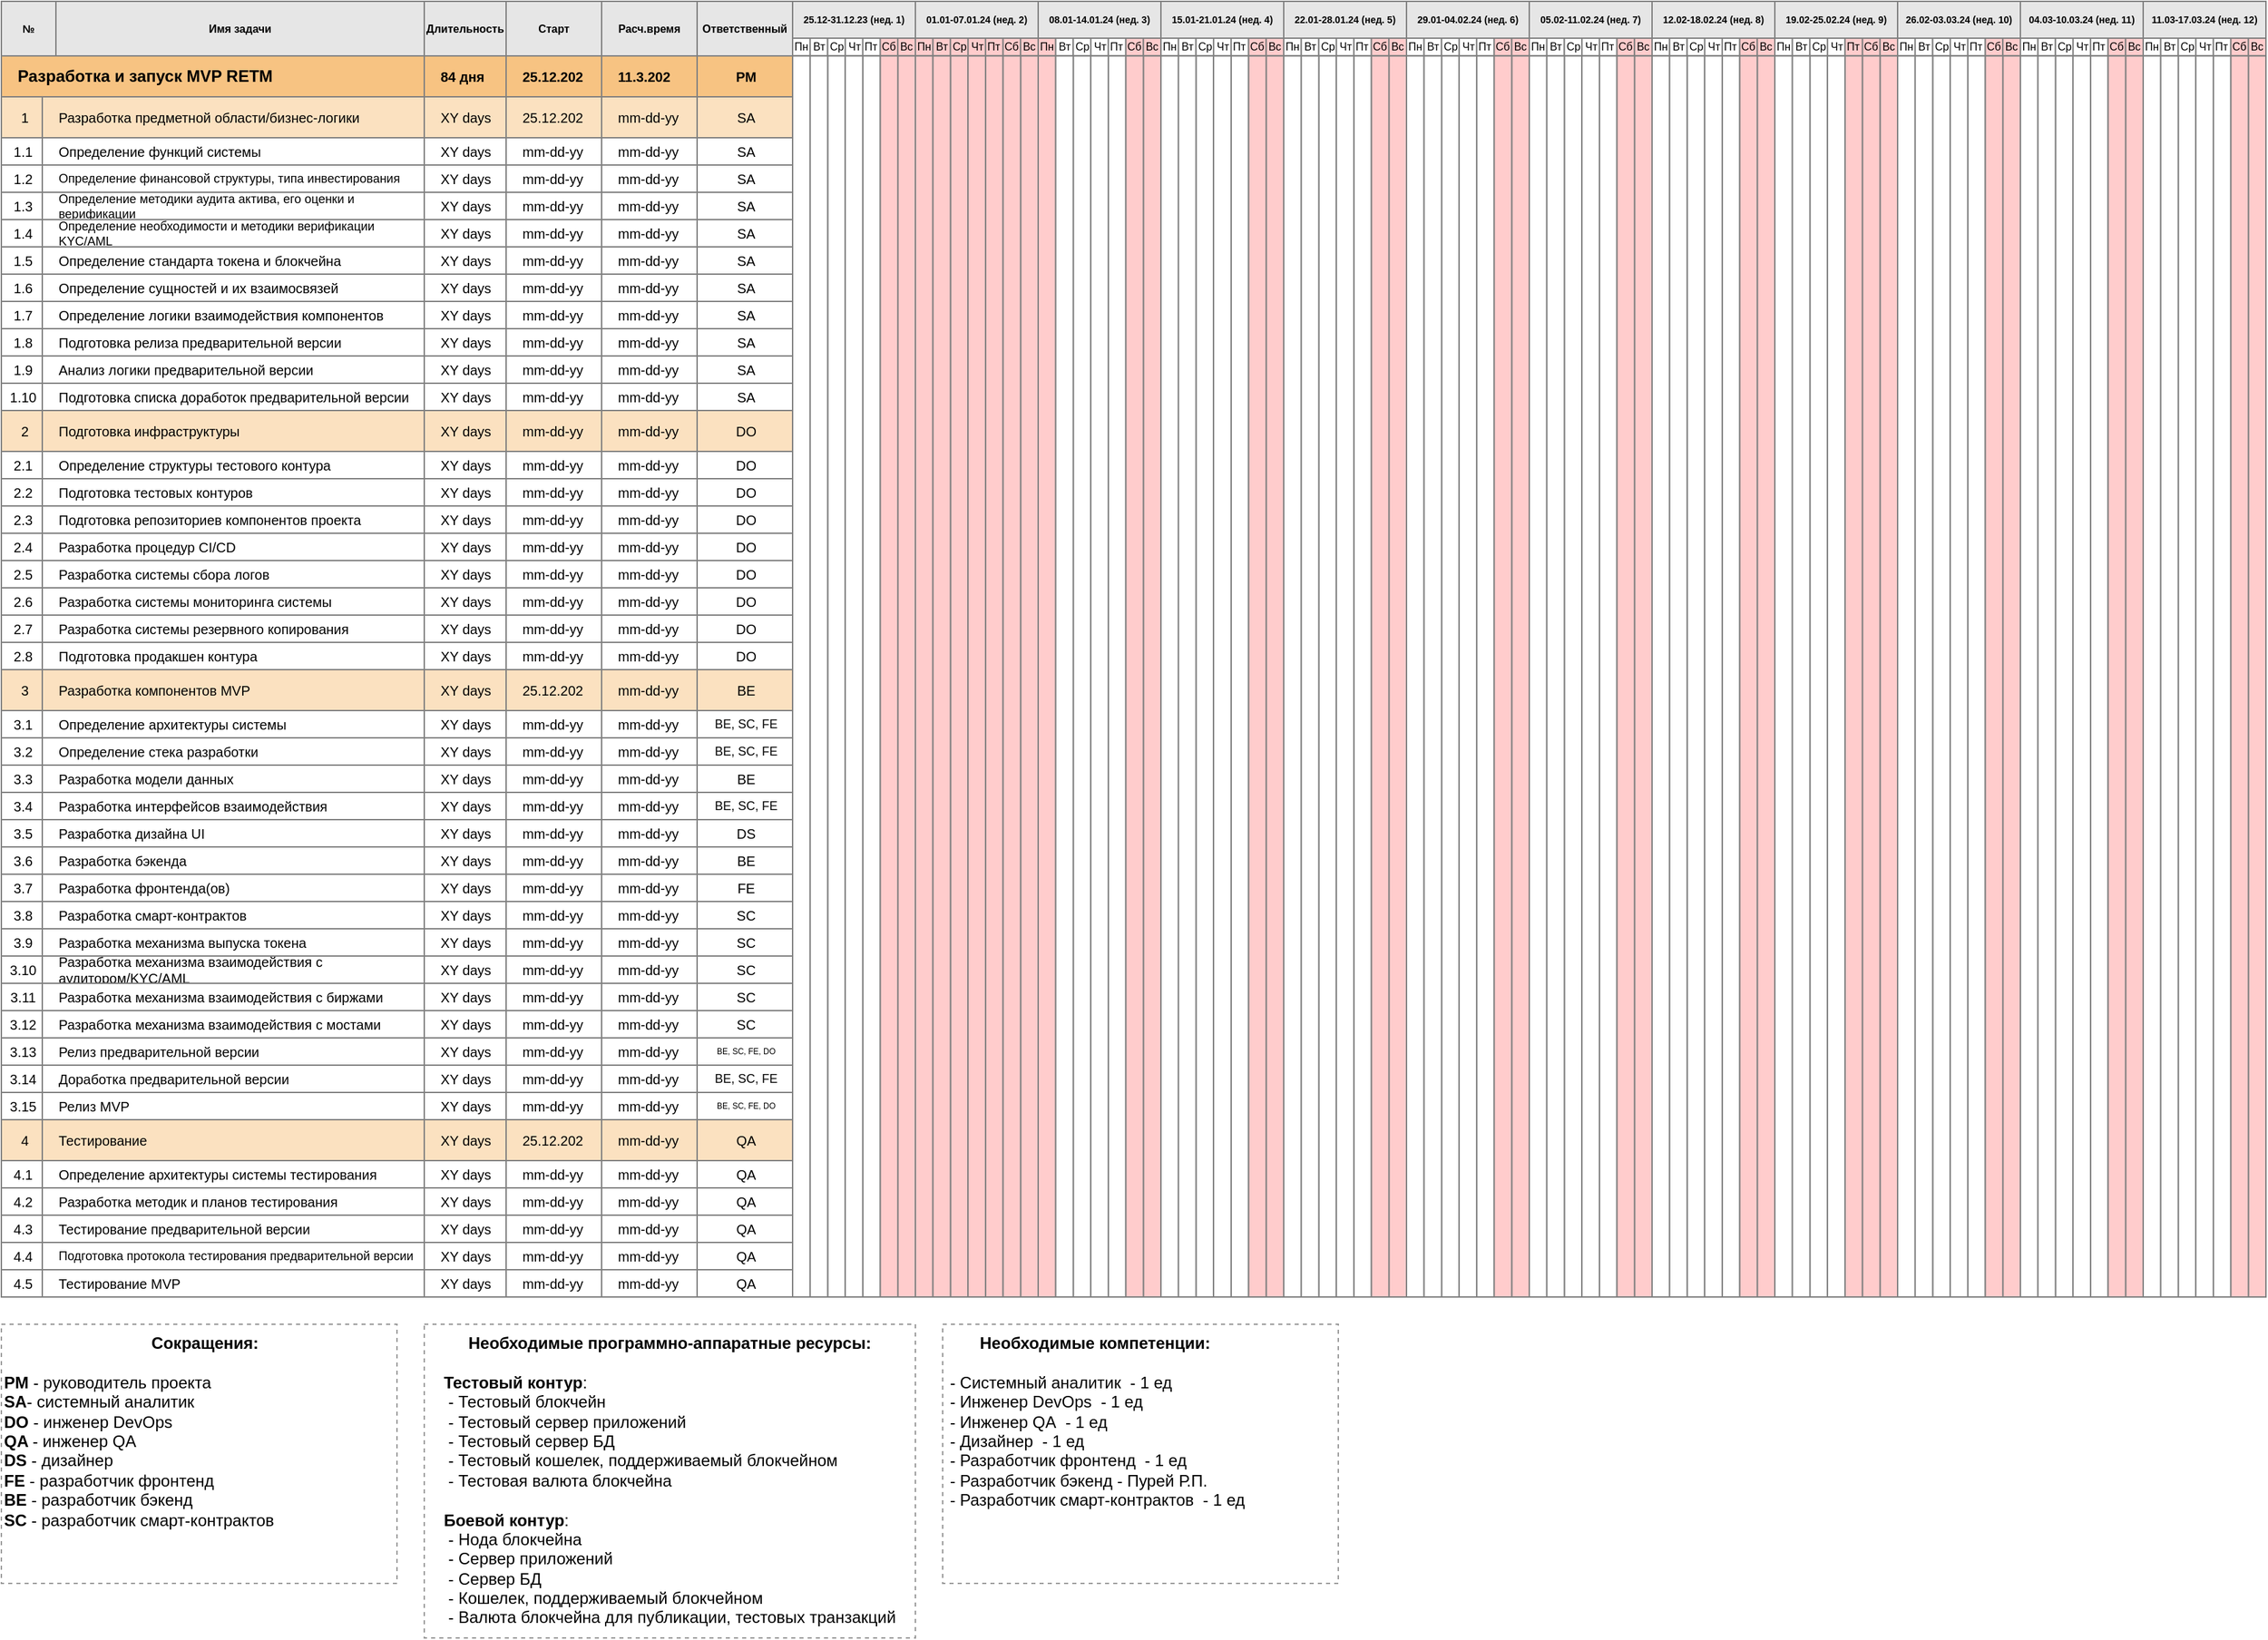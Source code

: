 <mxfile version="22.1.11" type="github">
  <diagram name="Page-1" id="8378b5f6-a2b2-b727-a746-972ab9d02e00">
    <mxGraphModel dx="2129" dy="1205" grid="1" gridSize="10" guides="1" tooltips="1" connect="0" arrows="1" fold="1" page="1" pageScale="1.5" pageWidth="1169" pageHeight="827" background="none" math="0" shadow="0">
      <root>
        <mxCell id="0" />
        <mxCell id="1" parent="0" />
        <mxCell id="AWKRcxGveRCCpjN7BTNo-428" value="" style="group;strokeColor=#808080;" parent="1" vertex="1" connectable="0">
          <mxGeometry x="620" y="60" width="90" height="910" as="geometry" />
        </mxCell>
        <mxCell id="AWKRcxGveRCCpjN7BTNo-429" value="" style="rounded=0;whiteSpace=wrap;html=1;strokeColor=#808080;fillColor=#FFFFFF;" parent="AWKRcxGveRCCpjN7BTNo-428" vertex="1">
          <mxGeometry width="12.857" height="910.0" as="geometry" />
        </mxCell>
        <mxCell id="AWKRcxGveRCCpjN7BTNo-430" value="" style="rounded=0;whiteSpace=wrap;html=1;strokeColor=#808080;fillColor=#FFFFFF;" parent="AWKRcxGveRCCpjN7BTNo-428" vertex="1">
          <mxGeometry x="25.714" width="12.857" height="910.0" as="geometry" />
        </mxCell>
        <mxCell id="AWKRcxGveRCCpjN7BTNo-431" value="" style="rounded=0;whiteSpace=wrap;html=1;strokeColor=#808080;fillColor=#FFFFFF;" parent="AWKRcxGveRCCpjN7BTNo-428" vertex="1">
          <mxGeometry x="12.857" width="12.857" height="910.0" as="geometry" />
        </mxCell>
        <mxCell id="AWKRcxGveRCCpjN7BTNo-432" value="" style="rounded=0;whiteSpace=wrap;html=1;strokeColor=#808080;fillColor=#FFFFFF;" parent="AWKRcxGveRCCpjN7BTNo-428" vertex="1">
          <mxGeometry x="51.429" width="12.857" height="910.0" as="geometry" />
        </mxCell>
        <mxCell id="AWKRcxGveRCCpjN7BTNo-433" value="" style="rounded=0;whiteSpace=wrap;html=1;strokeColor=#808080;fillColor=#FFFFFF;" parent="AWKRcxGveRCCpjN7BTNo-428" vertex="1">
          <mxGeometry x="38.571" width="12.857" height="910.0" as="geometry" />
        </mxCell>
        <mxCell id="AWKRcxGveRCCpjN7BTNo-434" value="" style="rounded=0;whiteSpace=wrap;html=1;strokeColor=#808080;fillColor=#FFCCCC;" parent="AWKRcxGveRCCpjN7BTNo-428" vertex="1">
          <mxGeometry x="77.143" width="12.857" height="910.0" as="geometry" />
        </mxCell>
        <mxCell id="AWKRcxGveRCCpjN7BTNo-435" value="" style="rounded=0;whiteSpace=wrap;html=1;strokeColor=#808080;fillColor=#FFCCCC;" parent="AWKRcxGveRCCpjN7BTNo-428" vertex="1">
          <mxGeometry x="64.286" width="12.857" height="910.0" as="geometry" />
        </mxCell>
        <mxCell id="AWKRcxGveRCCpjN7BTNo-848" value="" style="group;strokeColor=#808080;" parent="1" vertex="1" connectable="0">
          <mxGeometry x="40" y="20" width="580" height="40" as="geometry" />
        </mxCell>
        <mxCell id="AWKRcxGveRCCpjN7BTNo-847" value="Ответственный" style="rounded=0;whiteSpace=wrap;html=1;strokeColor=#808080;fillColor=#E6E6E6;align=center;fontSize=8;fontStyle=1" parent="AWKRcxGveRCCpjN7BTNo-848" vertex="1">
          <mxGeometry x="510" width="70" height="40" as="geometry" />
        </mxCell>
        <mxCell id="AWKRcxGveRCCpjN7BTNo-369" value="№" style="rounded=0;whiteSpace=wrap;html=1;strokeColor=#808080;fillColor=#E6E6E6;align=center;fontSize=8;fontStyle=1" parent="AWKRcxGveRCCpjN7BTNo-848" vertex="1">
          <mxGeometry width="40" height="40" as="geometry" />
        </mxCell>
        <mxCell id="AWKRcxGveRCCpjN7BTNo-370" value="&lt;span style=&quot;font-size: 8px;&quot;&gt;Имя задачи&lt;/span&gt;" style="rounded=0;whiteSpace=wrap;html=1;strokeColor=#808080;fillColor=#E6E6E6;align=center;fontSize=8;fontStyle=1" parent="AWKRcxGveRCCpjN7BTNo-848" vertex="1">
          <mxGeometry x="40" width="270" height="40" as="geometry" />
        </mxCell>
        <mxCell id="AWKRcxGveRCCpjN7BTNo-371" value="Длительность" style="rounded=0;whiteSpace=wrap;html=1;strokeColor=#808080;fillColor=#E6E6E6;align=center;fontSize=8;fontStyle=1" parent="AWKRcxGveRCCpjN7BTNo-848" vertex="1">
          <mxGeometry x="310" width="60" height="40" as="geometry" />
        </mxCell>
        <mxCell id="AWKRcxGveRCCpjN7BTNo-372" value="Старт" style="rounded=0;whiteSpace=wrap;html=1;strokeColor=#808080;fillColor=#E6E6E6;align=center;fontSize=8;fontStyle=1" parent="AWKRcxGveRCCpjN7BTNo-848" vertex="1">
          <mxGeometry x="370" width="70" height="40" as="geometry" />
        </mxCell>
        <mxCell id="AWKRcxGveRCCpjN7BTNo-373" value="Расч.время" style="rounded=0;whiteSpace=wrap;html=1;strokeColor=#808080;fillColor=#E6E6E6;align=center;fontSize=8;fontStyle=1" parent="AWKRcxGveRCCpjN7BTNo-848" vertex="1">
          <mxGeometry x="440" width="70" height="40" as="geometry" />
        </mxCell>
        <mxCell id="AWKRcxGveRCCpjN7BTNo-853" value="" style="group;strokeColor=#808080;" parent="1" vertex="1" connectable="0">
          <mxGeometry x="40" y="90" width="580" height="30" as="geometry" />
        </mxCell>
        <mxCell id="AWKRcxGveRCCpjN7BTNo-852" value="SA" style="rounded=0;whiteSpace=wrap;html=1;strokeColor=#808080;fillColor=#FBE1C0;align=center;spacingLeft=10;spacingRight=8;fontSize=10;" parent="AWKRcxGveRCCpjN7BTNo-853" vertex="1">
          <mxGeometry x="510" width="70" height="30" as="geometry" />
        </mxCell>
        <mxCell id="AWKRcxGveRCCpjN7BTNo-319" value="&lt;span style=&quot;font-size: 10px;&quot;&gt;Разработка предметной области/бизнес-логики&lt;/span&gt;" style="rounded=0;whiteSpace=wrap;html=1;strokeColor=#808080;fillColor=#FBE1C0;align=left;spacingLeft=10;fontSize=10;" parent="AWKRcxGveRCCpjN7BTNo-853" vertex="1">
          <mxGeometry x="30" width="280" height="30" as="geometry" />
        </mxCell>
        <mxCell id="AWKRcxGveRCCpjN7BTNo-338" value="1" style="rounded=0;whiteSpace=wrap;html=1;strokeColor=#808080;fillColor=#FBE1C0;align=right;spacingLeft=10;spacingRight=8;fontSize=10;" parent="AWKRcxGveRCCpjN7BTNo-853" vertex="1">
          <mxGeometry width="30" height="30" as="geometry" />
        </mxCell>
        <mxCell id="AWKRcxGveRCCpjN7BTNo-357" value="XY days" style="rounded=0;whiteSpace=wrap;html=1;strokeColor=#808080;fillColor=#FBE1C0;align=left;spacingLeft=10;spacingRight=8;fontSize=10;" parent="AWKRcxGveRCCpjN7BTNo-853" vertex="1">
          <mxGeometry x="310" width="60" height="30" as="geometry" />
        </mxCell>
        <mxCell id="AWKRcxGveRCCpjN7BTNo-360" value="25.12.202" style="rounded=0;whiteSpace=wrap;html=1;strokeColor=#808080;fillColor=#FBE1C0;align=left;spacingLeft=10;spacingRight=8;fontSize=10;" parent="AWKRcxGveRCCpjN7BTNo-853" vertex="1">
          <mxGeometry x="370" width="70" height="30" as="geometry" />
        </mxCell>
        <mxCell id="AWKRcxGveRCCpjN7BTNo-363" value="mm-dd-yy" style="rounded=0;whiteSpace=wrap;html=1;strokeColor=#808080;fillColor=#FBE1C0;align=left;spacingLeft=10;spacingRight=8;fontSize=10;" parent="AWKRcxGveRCCpjN7BTNo-853" vertex="1">
          <mxGeometry x="440" width="70" height="30" as="geometry" />
        </mxCell>
        <mxCell id="AWKRcxGveRCCpjN7BTNo-854" value="" style="group;strokeColor=#808080;" parent="1" vertex="1" connectable="0">
          <mxGeometry x="40" y="120" width="580" height="20" as="geometry" />
        </mxCell>
        <mxCell id="AWKRcxGveRCCpjN7BTNo-846" value="&lt;div style=&quot;&quot;&gt;&lt;span style=&quot;background-color: initial;&quot;&gt;SA&lt;/span&gt;&lt;/div&gt;" style="rounded=0;whiteSpace=wrap;html=1;strokeColor=#808080;fillColor=#FFFFFF;align=center;spacingLeft=10;spacingRight=8;fontSize=10;" parent="AWKRcxGveRCCpjN7BTNo-854" vertex="1">
          <mxGeometry x="510" width="70" height="20" as="geometry" />
        </mxCell>
        <mxCell id="AWKRcxGveRCCpjN7BTNo-320" value="&lt;span style=&quot;font-size: 10px;&quot;&gt;Определение функций системы&lt;/span&gt;" style="rounded=0;whiteSpace=wrap;html=1;strokeColor=#808080;fillColor=#FFFFFF;align=left;spacingLeft=10;fontSize=10;" parent="AWKRcxGveRCCpjN7BTNo-854" vertex="1">
          <mxGeometry x="30" width="280" height="20" as="geometry" />
        </mxCell>
        <mxCell id="AWKRcxGveRCCpjN7BTNo-339" value="1.1" style="rounded=0;whiteSpace=wrap;html=1;strokeColor=#808080;fillColor=#FFFFFF;align=center;spacingLeft=10;spacingRight=8;fontSize=10;" parent="AWKRcxGveRCCpjN7BTNo-854" vertex="1">
          <mxGeometry width="30" height="20" as="geometry" />
        </mxCell>
        <mxCell id="AWKRcxGveRCCpjN7BTNo-358" value="XY days" style="rounded=0;whiteSpace=wrap;html=1;strokeColor=#808080;fillColor=#FFFFFF;align=left;spacingLeft=10;spacingRight=8;fontSize=10;" parent="AWKRcxGveRCCpjN7BTNo-854" vertex="1">
          <mxGeometry x="310" width="60" height="20" as="geometry" />
        </mxCell>
        <mxCell id="AWKRcxGveRCCpjN7BTNo-361" value="mm-dd-yy" style="rounded=0;whiteSpace=wrap;html=1;strokeColor=#808080;fillColor=#FFFFFF;align=left;spacingLeft=10;spacingRight=8;fontSize=10;" parent="AWKRcxGveRCCpjN7BTNo-854" vertex="1">
          <mxGeometry x="370" width="70" height="20" as="geometry" />
        </mxCell>
        <mxCell id="AWKRcxGveRCCpjN7BTNo-364" value="mm-dd-yy" style="rounded=0;whiteSpace=wrap;html=1;strokeColor=#808080;fillColor=#FFFFFF;align=left;spacingLeft=10;spacingRight=8;fontSize=10;" parent="AWKRcxGveRCCpjN7BTNo-854" vertex="1">
          <mxGeometry x="440" width="70" height="20" as="geometry" />
        </mxCell>
        <mxCell id="AWKRcxGveRCCpjN7BTNo-858" value="" style="group;fontStyle=0;strokeColor=#808080;" parent="1" vertex="1" connectable="0">
          <mxGeometry x="40" y="60" width="580" height="30" as="geometry" />
        </mxCell>
        <mxCell id="AWKRcxGveRCCpjN7BTNo-849" value="PM" style="rounded=0;whiteSpace=wrap;html=1;strokeColor=#808080;fillColor=#f7c382;align=center;spacingLeft=10;spacingRight=8;fontSize=10;fontStyle=1" parent="AWKRcxGveRCCpjN7BTNo-858" vertex="1">
          <mxGeometry x="510" width="70" height="30" as="geometry" />
        </mxCell>
        <mxCell id="AWKRcxGveRCCpjN7BTNo-318" value="Разработка и запуск MVP RETM" style="rounded=0;whiteSpace=wrap;html=1;strokeColor=#808080;fillColor=#f7c382;align=left;spacingLeft=10;fontStyle=1" parent="AWKRcxGveRCCpjN7BTNo-858" vertex="1">
          <mxGeometry width="510" height="30" as="geometry" />
        </mxCell>
        <mxCell id="AWKRcxGveRCCpjN7BTNo-356" value="84 дня" style="rounded=0;whiteSpace=wrap;html=1;strokeColor=#808080;fillColor=#f7c382;align=left;spacingLeft=10;spacingRight=8;fontSize=10;fontStyle=1" parent="AWKRcxGveRCCpjN7BTNo-858" vertex="1">
          <mxGeometry x="310" width="60" height="30" as="geometry" />
        </mxCell>
        <mxCell id="AWKRcxGveRCCpjN7BTNo-359" value="25.12.202" style="rounded=0;whiteSpace=wrap;html=1;strokeColor=#808080;fillColor=#f7c382;align=left;spacingLeft=10;spacingRight=8;fontSize=10;fontStyle=1" parent="AWKRcxGveRCCpjN7BTNo-858" vertex="1">
          <mxGeometry x="370" width="70" height="30" as="geometry" />
        </mxCell>
        <mxCell id="AWKRcxGveRCCpjN7BTNo-857" value="11.3.202" style="rounded=0;whiteSpace=wrap;html=1;strokeColor=#808080;fillColor=#f7c382;align=left;spacingLeft=10;spacingRight=8;fontSize=10;fontStyle=1" parent="AWKRcxGveRCCpjN7BTNo-858" vertex="1">
          <mxGeometry x="440" width="70" height="30" as="geometry" />
        </mxCell>
        <mxCell id="AWKRcxGveRCCpjN7BTNo-859" value="&lt;div style=&quot;text-align: center;&quot;&gt;&lt;b style=&quot;background-color: initial;&quot;&gt;&amp;nbsp; &amp;nbsp; &amp;nbsp; &amp;nbsp; &amp;nbsp; &amp;nbsp; &amp;nbsp; &amp;nbsp; &amp;nbsp; &amp;nbsp; &amp;nbsp; &amp;nbsp; &amp;nbsp; &amp;nbsp; &amp;nbsp;Сокращения:&lt;/b&gt;&lt;/div&gt;&lt;div style=&quot;text-align: center;&quot;&gt;&lt;br&gt;&lt;/div&gt;&lt;b&gt;PM &lt;/b&gt;- руководитель проекта&lt;br&gt;&lt;b&gt;SA&lt;/b&gt;- системный аналитик&lt;br&gt;&lt;b&gt;DO &lt;/b&gt;- инженер DevOps&lt;br&gt;&lt;b&gt;QA &lt;/b&gt;- инженер QA&lt;br&gt;&lt;b&gt;DS &lt;/b&gt;- дизайнер&lt;br&gt;&lt;b&gt;FE &lt;/b&gt;- разработчик фронтенд&lt;br&gt;&lt;b&gt;BE &lt;/b&gt;- разработчик бэкенд&lt;br&gt;&lt;b&gt;SC &lt;/b&gt;- разработчик смарт-контрактов" style="rounded=0;whiteSpace=wrap;html=1;dashed=1;strokeColor=#999999;align=left;verticalAlign=top;" parent="1" vertex="1">
          <mxGeometry x="40" y="990" width="290" height="190" as="geometry" />
        </mxCell>
        <mxCell id="AWKRcxGveRCCpjN7BTNo-860" value="" style="group;strokeColor=#808080;" parent="1" vertex="1" connectable="0">
          <mxGeometry x="40" y="220" width="580" height="20" as="geometry" />
        </mxCell>
        <mxCell id="AWKRcxGveRCCpjN7BTNo-861" value="&lt;div style=&quot;&quot;&gt;&lt;span style=&quot;background-color: initial;&quot;&gt;SA&lt;/span&gt;&lt;/div&gt;" style="rounded=0;whiteSpace=wrap;html=1;strokeColor=#808080;fillColor=#FFFFFF;align=center;spacingLeft=10;spacingRight=8;fontSize=10;" parent="AWKRcxGveRCCpjN7BTNo-860" vertex="1">
          <mxGeometry x="510" width="70" height="20" as="geometry" />
        </mxCell>
        <mxCell id="AWKRcxGveRCCpjN7BTNo-862" value="Определение сущностей и их взаимосвязей" style="rounded=0;whiteSpace=wrap;html=1;strokeColor=#808080;fillColor=#FFFFFF;align=left;spacingLeft=10;fontSize=10;" parent="AWKRcxGveRCCpjN7BTNo-860" vertex="1">
          <mxGeometry x="30" width="280" height="20" as="geometry" />
        </mxCell>
        <mxCell id="AWKRcxGveRCCpjN7BTNo-863" value="1.6" style="rounded=0;whiteSpace=wrap;html=1;strokeColor=#808080;fillColor=#FFFFFF;align=center;spacingLeft=10;spacingRight=8;fontSize=10;" parent="AWKRcxGveRCCpjN7BTNo-860" vertex="1">
          <mxGeometry width="30" height="20" as="geometry" />
        </mxCell>
        <mxCell id="AWKRcxGveRCCpjN7BTNo-864" value="XY days" style="rounded=0;whiteSpace=wrap;html=1;strokeColor=#808080;fillColor=#FFFFFF;align=left;spacingLeft=10;spacingRight=8;fontSize=10;" parent="AWKRcxGveRCCpjN7BTNo-860" vertex="1">
          <mxGeometry x="310" width="60" height="20" as="geometry" />
        </mxCell>
        <mxCell id="AWKRcxGveRCCpjN7BTNo-865" value="mm-dd-yy" style="rounded=0;whiteSpace=wrap;html=1;strokeColor=#808080;fillColor=#FFFFFF;align=left;spacingLeft=10;spacingRight=8;fontSize=10;" parent="AWKRcxGveRCCpjN7BTNo-860" vertex="1">
          <mxGeometry x="370" width="70" height="20" as="geometry" />
        </mxCell>
        <mxCell id="AWKRcxGveRCCpjN7BTNo-866" value="mm-dd-yy" style="rounded=0;whiteSpace=wrap;html=1;strokeColor=#808080;fillColor=#FFFFFF;align=left;spacingLeft=10;spacingRight=8;fontSize=10;" parent="AWKRcxGveRCCpjN7BTNo-860" vertex="1">
          <mxGeometry x="440" width="70" height="20" as="geometry" />
        </mxCell>
        <mxCell id="AWKRcxGveRCCpjN7BTNo-868" value="" style="group;strokeColor=#808080;" parent="1" vertex="1" connectable="0">
          <mxGeometry x="40" y="350" width="580" height="20" as="geometry" />
        </mxCell>
        <mxCell id="AWKRcxGveRCCpjN7BTNo-867" value="&lt;div style=&quot;&quot;&gt;DO&lt;br&gt;&lt;/div&gt;" style="rounded=0;whiteSpace=wrap;html=1;strokeColor=#808080;fillColor=#FFFFFF;align=center;spacingLeft=10;spacingRight=8;fontSize=10;" parent="AWKRcxGveRCCpjN7BTNo-868" vertex="1">
          <mxGeometry x="510" width="70" height="20" as="geometry" />
        </mxCell>
        <mxCell id="AWKRcxGveRCCpjN7BTNo-806" value="&lt;span style=&quot;font-size: 10px;&quot;&gt;Определение структуры тестового контура&lt;/span&gt;" style="rounded=0;whiteSpace=wrap;html=1;strokeColor=#808080;fillColor=#FFFFFF;align=left;spacingLeft=10;fontSize=10;" parent="AWKRcxGveRCCpjN7BTNo-868" vertex="1">
          <mxGeometry x="30" width="280" height="20" as="geometry" />
        </mxCell>
        <mxCell id="AWKRcxGveRCCpjN7BTNo-807" value="2.1" style="rounded=0;whiteSpace=wrap;html=1;strokeColor=#808080;fillColor=#FFFFFF;align=center;spacingLeft=10;spacingRight=8;fontSize=10;" parent="AWKRcxGveRCCpjN7BTNo-868" vertex="1">
          <mxGeometry width="30" height="20" as="geometry" />
        </mxCell>
        <mxCell id="AWKRcxGveRCCpjN7BTNo-808" value="XY days" style="rounded=0;whiteSpace=wrap;html=1;strokeColor=#808080;fillColor=#FFFFFF;align=left;spacingLeft=10;spacingRight=8;fontSize=10;" parent="AWKRcxGveRCCpjN7BTNo-868" vertex="1">
          <mxGeometry x="310" width="60" height="20" as="geometry" />
        </mxCell>
        <mxCell id="AWKRcxGveRCCpjN7BTNo-809" value="mm-dd-yy" style="rounded=0;whiteSpace=wrap;html=1;strokeColor=#808080;fillColor=#FFFFFF;align=left;spacingLeft=10;spacingRight=8;fontSize=10;" parent="AWKRcxGveRCCpjN7BTNo-868" vertex="1">
          <mxGeometry x="370" width="70" height="20" as="geometry" />
        </mxCell>
        <mxCell id="AWKRcxGveRCCpjN7BTNo-810" value="mm-dd-yy" style="rounded=0;whiteSpace=wrap;html=1;strokeColor=#808080;fillColor=#FFFFFF;align=left;spacingLeft=10;spacingRight=8;fontSize=10;" parent="AWKRcxGveRCCpjN7BTNo-868" vertex="1">
          <mxGeometry x="440" width="70" height="20" as="geometry" />
        </mxCell>
        <mxCell id="AWKRcxGveRCCpjN7BTNo-870" value="" style="group;strokeColor=#808080;" parent="1" vertex="1" connectable="0">
          <mxGeometry x="40" y="370" width="580" height="20" as="geometry" />
        </mxCell>
        <mxCell id="AWKRcxGveRCCpjN7BTNo-869" value="&lt;div style=&quot;&quot;&gt;DO&lt;br&gt;&lt;/div&gt;" style="rounded=0;whiteSpace=wrap;html=1;strokeColor=#808080;fillColor=#FFFFFF;align=center;spacingLeft=10;spacingRight=8;fontSize=10;" parent="AWKRcxGveRCCpjN7BTNo-870" vertex="1">
          <mxGeometry x="510" width="70" height="20" as="geometry" />
        </mxCell>
        <mxCell id="AWKRcxGveRCCpjN7BTNo-816" value="&lt;span style=&quot;font-size: 10px;&quot;&gt;Подготовка тестовых контуров&lt;/span&gt;" style="rounded=0;whiteSpace=wrap;html=1;strokeColor=#808080;fillColor=#FFFFFF;align=left;spacingLeft=10;fontSize=10;" parent="AWKRcxGveRCCpjN7BTNo-870" vertex="1">
          <mxGeometry x="30" width="280" height="20" as="geometry" />
        </mxCell>
        <mxCell id="AWKRcxGveRCCpjN7BTNo-817" value="2.2" style="rounded=0;whiteSpace=wrap;html=1;strokeColor=#808080;fillColor=#FFFFFF;align=center;spacingLeft=10;spacingRight=8;fontSize=10;" parent="AWKRcxGveRCCpjN7BTNo-870" vertex="1">
          <mxGeometry width="30" height="20" as="geometry" />
        </mxCell>
        <mxCell id="AWKRcxGveRCCpjN7BTNo-818" value="XY days" style="rounded=0;whiteSpace=wrap;html=1;strokeColor=#808080;fillColor=#FFFFFF;align=left;spacingLeft=10;spacingRight=8;fontSize=10;" parent="AWKRcxGveRCCpjN7BTNo-870" vertex="1">
          <mxGeometry x="310" width="60" height="20" as="geometry" />
        </mxCell>
        <mxCell id="AWKRcxGveRCCpjN7BTNo-819" value="mm-dd-yy" style="rounded=0;whiteSpace=wrap;html=1;strokeColor=#808080;fillColor=#FFFFFF;align=left;spacingLeft=10;spacingRight=8;fontSize=10;" parent="AWKRcxGveRCCpjN7BTNo-870" vertex="1">
          <mxGeometry x="370" width="70" height="20" as="geometry" />
        </mxCell>
        <mxCell id="AWKRcxGveRCCpjN7BTNo-820" value="mm-dd-yy" style="rounded=0;whiteSpace=wrap;html=1;strokeColor=#808080;fillColor=#FFFFFF;align=left;spacingLeft=10;spacingRight=8;fontSize=10;" parent="AWKRcxGveRCCpjN7BTNo-870" vertex="1">
          <mxGeometry x="440" width="70" height="20" as="geometry" />
        </mxCell>
        <mxCell id="AWKRcxGveRCCpjN7BTNo-872" value="" style="group;strokeColor=#808080;" parent="1" vertex="1" connectable="0">
          <mxGeometry x="40" y="390" width="580" height="20" as="geometry" />
        </mxCell>
        <mxCell id="AWKRcxGveRCCpjN7BTNo-871" value="&lt;div style=&quot;&quot;&gt;DO&lt;br&gt;&lt;/div&gt;" style="rounded=0;whiteSpace=wrap;html=1;strokeColor=#808080;fillColor=#FFFFFF;align=center;spacingLeft=10;spacingRight=8;fontSize=10;" parent="AWKRcxGveRCCpjN7BTNo-872" vertex="1">
          <mxGeometry x="510" width="70" height="20" as="geometry" />
        </mxCell>
        <mxCell id="AWKRcxGveRCCpjN7BTNo-811" value="&lt;span style=&quot;font-size: 10px;&quot;&gt;Подготовка репозиториев компонентов проекта&lt;/span&gt;" style="rounded=0;whiteSpace=wrap;html=1;strokeColor=#808080;fillColor=#FFFFFF;align=left;spacingLeft=10;fontSize=10;" parent="AWKRcxGveRCCpjN7BTNo-872" vertex="1">
          <mxGeometry x="30" width="280" height="20" as="geometry" />
        </mxCell>
        <mxCell id="AWKRcxGveRCCpjN7BTNo-812" value="2.3" style="rounded=0;whiteSpace=wrap;html=1;strokeColor=#808080;fillColor=#FFFFFF;align=center;spacingLeft=10;spacingRight=8;fontSize=10;" parent="AWKRcxGveRCCpjN7BTNo-872" vertex="1">
          <mxGeometry width="30" height="20" as="geometry" />
        </mxCell>
        <mxCell id="AWKRcxGveRCCpjN7BTNo-813" value="XY days" style="rounded=0;whiteSpace=wrap;html=1;strokeColor=#808080;fillColor=#FFFFFF;align=left;spacingLeft=10;spacingRight=8;fontSize=10;" parent="AWKRcxGveRCCpjN7BTNo-872" vertex="1">
          <mxGeometry x="310" width="60" height="20" as="geometry" />
        </mxCell>
        <mxCell id="AWKRcxGveRCCpjN7BTNo-814" value="mm-dd-yy" style="rounded=0;whiteSpace=wrap;html=1;strokeColor=#808080;fillColor=#FFFFFF;align=left;spacingLeft=10;spacingRight=8;fontSize=10;" parent="AWKRcxGveRCCpjN7BTNo-872" vertex="1">
          <mxGeometry x="370" width="70" height="20" as="geometry" />
        </mxCell>
        <mxCell id="AWKRcxGveRCCpjN7BTNo-815" value="mm-dd-yy" style="rounded=0;whiteSpace=wrap;html=1;strokeColor=#808080;fillColor=#FFFFFF;align=left;spacingLeft=10;spacingRight=8;fontSize=10;" parent="AWKRcxGveRCCpjN7BTNo-872" vertex="1">
          <mxGeometry x="440" width="70" height="20" as="geometry" />
        </mxCell>
        <mxCell id="AWKRcxGveRCCpjN7BTNo-874" value="" style="group;strokeColor=#808080;" parent="1" vertex="1" connectable="0">
          <mxGeometry x="40" y="510" width="580" height="30" as="geometry" />
        </mxCell>
        <mxCell id="AWKRcxGveRCCpjN7BTNo-873" value="BE" style="rounded=0;whiteSpace=wrap;html=1;strokeColor=#808080;fillColor=#FBE1C0;align=center;spacingLeft=10;spacingRight=8;fontSize=10;" parent="AWKRcxGveRCCpjN7BTNo-874" vertex="1">
          <mxGeometry x="510" width="70" height="30" as="geometry" />
        </mxCell>
        <mxCell id="AWKRcxGveRCCpjN7BTNo-826" value="&lt;span style=&quot;font-size: 10px;&quot;&gt;Разработка компонентов MVP&lt;/span&gt;" style="rounded=0;whiteSpace=wrap;html=1;strokeColor=#808080;fillColor=#FBE1C0;align=left;spacingLeft=10;fontSize=10;" parent="AWKRcxGveRCCpjN7BTNo-874" vertex="1">
          <mxGeometry x="30" width="280" height="30" as="geometry" />
        </mxCell>
        <mxCell id="AWKRcxGveRCCpjN7BTNo-827" value="3" style="rounded=0;whiteSpace=wrap;html=1;strokeColor=#808080;fillColor=#FBE1C0;align=right;spacingLeft=10;spacingRight=8;fontSize=10;" parent="AWKRcxGveRCCpjN7BTNo-874" vertex="1">
          <mxGeometry width="30" height="30" as="geometry" />
        </mxCell>
        <mxCell id="AWKRcxGveRCCpjN7BTNo-828" value="XY days" style="rounded=0;whiteSpace=wrap;html=1;strokeColor=#808080;fillColor=#FBE1C0;align=left;spacingLeft=10;spacingRight=8;fontSize=10;" parent="AWKRcxGveRCCpjN7BTNo-874" vertex="1">
          <mxGeometry x="310" width="60" height="30" as="geometry" />
        </mxCell>
        <mxCell id="AWKRcxGveRCCpjN7BTNo-829" value="25.12.202" style="rounded=0;whiteSpace=wrap;html=1;strokeColor=#808080;fillColor=#FBE1C0;align=left;spacingLeft=10;spacingRight=8;fontSize=10;" parent="AWKRcxGveRCCpjN7BTNo-874" vertex="1">
          <mxGeometry x="370" width="70" height="30" as="geometry" />
        </mxCell>
        <mxCell id="AWKRcxGveRCCpjN7BTNo-830" value="mm-dd-yy" style="rounded=0;whiteSpace=wrap;html=1;strokeColor=#808080;fillColor=#FBE1C0;align=left;spacingLeft=10;spacingRight=8;fontSize=10;" parent="AWKRcxGveRCCpjN7BTNo-874" vertex="1">
          <mxGeometry x="440" width="70" height="30" as="geometry" />
        </mxCell>
        <mxCell id="AWKRcxGveRCCpjN7BTNo-876" value="" style="group;strokeColor=#808080;" parent="1" vertex="1" connectable="0">
          <mxGeometry x="40" y="540" width="580" height="20" as="geometry" />
        </mxCell>
        <mxCell id="AWKRcxGveRCCpjN7BTNo-875" value="&lt;div style=&quot;font-size: 9px;&quot;&gt;&lt;span style=&quot;background-color: initial; font-size: 9px;&quot;&gt;BE, SC, FE&lt;/span&gt;&lt;/div&gt;" style="rounded=0;whiteSpace=wrap;html=1;strokeColor=#808080;fillColor=#FFFFFF;align=center;spacingLeft=10;spacingRight=8;fontSize=9;" parent="AWKRcxGveRCCpjN7BTNo-876" vertex="1">
          <mxGeometry x="510" width="70" height="20" as="geometry" />
        </mxCell>
        <mxCell id="AWKRcxGveRCCpjN7BTNo-832" value="&lt;span style=&quot;font-size: 10px;&quot;&gt;Определение архитектуры системы&lt;/span&gt;" style="rounded=0;whiteSpace=wrap;html=1;strokeColor=#808080;fillColor=#FFFFFF;align=left;spacingLeft=10;fontSize=10;" parent="AWKRcxGveRCCpjN7BTNo-876" vertex="1">
          <mxGeometry x="30" width="280" height="20" as="geometry" />
        </mxCell>
        <mxCell id="AWKRcxGveRCCpjN7BTNo-833" value="3.1" style="rounded=0;whiteSpace=wrap;html=1;strokeColor=#808080;fillColor=#FFFFFF;align=center;spacingLeft=10;spacingRight=8;fontSize=10;" parent="AWKRcxGveRCCpjN7BTNo-876" vertex="1">
          <mxGeometry width="30" height="20" as="geometry" />
        </mxCell>
        <mxCell id="AWKRcxGveRCCpjN7BTNo-834" value="XY days" style="rounded=0;whiteSpace=wrap;html=1;strokeColor=#808080;fillColor=#FFFFFF;align=left;spacingLeft=10;spacingRight=8;fontSize=10;" parent="AWKRcxGveRCCpjN7BTNo-876" vertex="1">
          <mxGeometry x="310" width="60" height="20" as="geometry" />
        </mxCell>
        <mxCell id="AWKRcxGveRCCpjN7BTNo-835" value="mm-dd-yy" style="rounded=0;whiteSpace=wrap;html=1;strokeColor=#808080;fillColor=#FFFFFF;align=left;spacingLeft=10;spacingRight=8;fontSize=10;" parent="AWKRcxGveRCCpjN7BTNo-876" vertex="1">
          <mxGeometry x="370" width="70" height="20" as="geometry" />
        </mxCell>
        <mxCell id="AWKRcxGveRCCpjN7BTNo-836" value="mm-dd-yy" style="rounded=0;whiteSpace=wrap;html=1;strokeColor=#808080;fillColor=#FFFFFF;align=left;spacingLeft=10;spacingRight=8;fontSize=10;" parent="AWKRcxGveRCCpjN7BTNo-876" vertex="1">
          <mxGeometry x="440" width="70" height="20" as="geometry" />
        </mxCell>
        <mxCell id="AWKRcxGveRCCpjN7BTNo-878" value="" style="group;strokeColor=#808080;" parent="1" vertex="1" connectable="0">
          <mxGeometry x="40" y="560" width="580" height="20" as="geometry" />
        </mxCell>
        <mxCell id="AWKRcxGveRCCpjN7BTNo-877" value="&lt;div style=&quot;font-size: 9px;&quot;&gt;BE, SC, FE&lt;br style=&quot;font-size: 9px;&quot;&gt;&lt;/div&gt;" style="rounded=0;whiteSpace=wrap;html=1;strokeColor=#808080;fillColor=#FFFFFF;align=center;spacingLeft=10;spacingRight=8;fontSize=9;" parent="AWKRcxGveRCCpjN7BTNo-878" vertex="1">
          <mxGeometry x="510" width="70" height="20" as="geometry" />
        </mxCell>
        <mxCell id="AWKRcxGveRCCpjN7BTNo-841" value="&lt;span style=&quot;font-size: 10px;&quot;&gt;Определение стека разработки&lt;/span&gt;" style="rounded=0;whiteSpace=wrap;html=1;strokeColor=#808080;fillColor=#FFFFFF;align=left;spacingLeft=10;fontSize=10;" parent="AWKRcxGveRCCpjN7BTNo-878" vertex="1">
          <mxGeometry x="30" width="280" height="20" as="geometry" />
        </mxCell>
        <mxCell id="AWKRcxGveRCCpjN7BTNo-842" value="3.2" style="rounded=0;whiteSpace=wrap;html=1;strokeColor=#808080;fillColor=#FFFFFF;align=center;spacingLeft=10;spacingRight=8;fontSize=10;" parent="AWKRcxGveRCCpjN7BTNo-878" vertex="1">
          <mxGeometry width="30" height="20" as="geometry" />
        </mxCell>
        <mxCell id="AWKRcxGveRCCpjN7BTNo-843" value="XY days" style="rounded=0;whiteSpace=wrap;html=1;strokeColor=#808080;fillColor=#FFFFFF;align=left;spacingLeft=10;spacingRight=8;fontSize=10;" parent="AWKRcxGveRCCpjN7BTNo-878" vertex="1">
          <mxGeometry x="310" width="60" height="20" as="geometry" />
        </mxCell>
        <mxCell id="AWKRcxGveRCCpjN7BTNo-844" value="mm-dd-yy" style="rounded=0;whiteSpace=wrap;html=1;strokeColor=#808080;fillColor=#FFFFFF;align=left;spacingLeft=10;spacingRight=8;fontSize=10;" parent="AWKRcxGveRCCpjN7BTNo-878" vertex="1">
          <mxGeometry x="370" width="70" height="20" as="geometry" />
        </mxCell>
        <mxCell id="AWKRcxGveRCCpjN7BTNo-845" value="mm-dd-yy" style="rounded=0;whiteSpace=wrap;html=1;strokeColor=#808080;fillColor=#FFFFFF;align=left;spacingLeft=10;spacingRight=8;fontSize=10;" parent="AWKRcxGveRCCpjN7BTNo-878" vertex="1">
          <mxGeometry x="440" width="70" height="20" as="geometry" />
        </mxCell>
        <mxCell id="AWKRcxGveRCCpjN7BTNo-880" value="" style="group;fontSize=10;strokeColor=#808080;" parent="1" vertex="1" connectable="0">
          <mxGeometry x="620" y="20" width="90" height="39.857" as="geometry" />
        </mxCell>
        <mxCell id="AWKRcxGveRCCpjN7BTNo-444" value="25.12-31.12.23 (нед. 1)" style="rounded=0;whiteSpace=wrap;html=1;strokeColor=#808080;fillColor=#E6E6E6;align=center;fontStyle=1;fontSize=7;" parent="AWKRcxGveRCCpjN7BTNo-880" vertex="1">
          <mxGeometry width="90" height="27" as="geometry" />
        </mxCell>
        <mxCell id="AWKRcxGveRCCpjN7BTNo-879" value="" style="group;fontSize=8;strokeColor=#808080;" parent="AWKRcxGveRCCpjN7BTNo-880" vertex="1" connectable="0">
          <mxGeometry y="27" width="90" height="12.857" as="geometry" />
        </mxCell>
        <mxCell id="AWKRcxGveRCCpjN7BTNo-437" value="Пн" style="whiteSpace=wrap;html=1;aspect=fixed;strokeColor=#808080;strokeWidth=1;fillColor=#ffffff;fontColor=#000000;align=center;fontSize=8;" parent="AWKRcxGveRCCpjN7BTNo-879" vertex="1">
          <mxGeometry width="12.857" height="12.857" as="geometry" />
        </mxCell>
        <mxCell id="AWKRcxGveRCCpjN7BTNo-438" value="Вт" style="whiteSpace=wrap;html=1;aspect=fixed;strokeColor=#808080;strokeWidth=1;fillColor=#ffffff;fontColor=#000000;align=center;fontSize=8;" parent="AWKRcxGveRCCpjN7BTNo-879" vertex="1">
          <mxGeometry x="12.857" width="12.857" height="12.857" as="geometry" />
        </mxCell>
        <mxCell id="AWKRcxGveRCCpjN7BTNo-439" value="Чт" style="whiteSpace=wrap;html=1;aspect=fixed;strokeColor=#808080;strokeWidth=1;fillColor=#ffffff;fontColor=#000000;align=center;fontSize=8;" parent="AWKRcxGveRCCpjN7BTNo-879" vertex="1">
          <mxGeometry x="38.571" width="12.857" height="12.857" as="geometry" />
        </mxCell>
        <mxCell id="AWKRcxGveRCCpjN7BTNo-440" value="Ср" style="whiteSpace=wrap;html=1;aspect=fixed;strokeColor=#808080;strokeWidth=1;fillColor=#ffffff;fontColor=#000000;align=center;fontSize=8;" parent="AWKRcxGveRCCpjN7BTNo-879" vertex="1">
          <mxGeometry x="25.714" width="12.857" height="12.857" as="geometry" />
        </mxCell>
        <mxCell id="AWKRcxGveRCCpjN7BTNo-441" value="Пт" style="whiteSpace=wrap;html=1;aspect=fixed;strokeColor=#808080;strokeWidth=1;fillColor=#ffffff;fontColor=#000000;align=center;fontSize=8;" parent="AWKRcxGveRCCpjN7BTNo-879" vertex="1">
          <mxGeometry x="51.429" width="12.857" height="12.857" as="geometry" />
        </mxCell>
        <mxCell id="AWKRcxGveRCCpjN7BTNo-442" value="Сб" style="whiteSpace=wrap;html=1;aspect=fixed;strokeColor=#808080;strokeWidth=1;fillColor=#FFCCCC;fontColor=#000000;align=center;fontSize=8;" parent="AWKRcxGveRCCpjN7BTNo-879" vertex="1">
          <mxGeometry x="64.286" width="12.857" height="12.857" as="geometry" />
        </mxCell>
        <mxCell id="AWKRcxGveRCCpjN7BTNo-443" value="Вс" style="whiteSpace=wrap;html=1;aspect=fixed;strokeColor=#808080;strokeWidth=1;fillColor=#FFCCCC;fontColor=#000000;align=center;fontSize=8;" parent="AWKRcxGveRCCpjN7BTNo-879" vertex="1">
          <mxGeometry x="77.143" width="12.857" height="12.857" as="geometry" />
        </mxCell>
        <mxCell id="AWKRcxGveRCCpjN7BTNo-881" value="" style="group;strokeColor=#808080;" parent="1" vertex="1" connectable="0">
          <mxGeometry x="40" y="320" width="580" height="30" as="geometry" />
        </mxCell>
        <mxCell id="AWKRcxGveRCCpjN7BTNo-802" value="2" style="rounded=0;whiteSpace=wrap;html=1;strokeColor=#808080;fillColor=#FBE1C0;align=right;spacingLeft=10;spacingRight=8;fontSize=10;" parent="AWKRcxGveRCCpjN7BTNo-881" vertex="1">
          <mxGeometry width="30" height="30" as="geometry" />
        </mxCell>
        <mxCell id="AWKRcxGveRCCpjN7BTNo-801" value="&lt;span style=&quot;font-size: 10px;&quot;&gt;Подготовка инфраструктуры&lt;/span&gt;" style="rounded=0;whiteSpace=wrap;html=1;strokeColor=#808080;fillColor=#FBE1C0;align=left;spacingLeft=10;fontSize=10;" parent="AWKRcxGveRCCpjN7BTNo-881" vertex="1">
          <mxGeometry x="30" width="280" height="30" as="geometry" />
        </mxCell>
        <mxCell id="AWKRcxGveRCCpjN7BTNo-803" value="XY days" style="rounded=0;whiteSpace=wrap;html=1;strokeColor=#808080;fillColor=#FBE1C0;align=left;spacingLeft=10;spacingRight=8;fontSize=10;" parent="AWKRcxGveRCCpjN7BTNo-881" vertex="1">
          <mxGeometry x="310" width="60" height="30" as="geometry" />
        </mxCell>
        <mxCell id="AWKRcxGveRCCpjN7BTNo-804" value="mm-dd-yy" style="rounded=0;whiteSpace=wrap;html=1;strokeColor=#808080;fillColor=#FBE1C0;align=left;spacingLeft=10;spacingRight=8;fontSize=10;" parent="AWKRcxGveRCCpjN7BTNo-881" vertex="1">
          <mxGeometry x="370" width="70" height="30" as="geometry" />
        </mxCell>
        <mxCell id="AWKRcxGveRCCpjN7BTNo-805" value="mm-dd-yy" style="rounded=0;whiteSpace=wrap;html=1;strokeColor=#808080;fillColor=#FBE1C0;align=left;spacingLeft=10;spacingRight=8;fontSize=10;" parent="AWKRcxGveRCCpjN7BTNo-881" vertex="1">
          <mxGeometry x="440" width="70" height="30" as="geometry" />
        </mxCell>
        <mxCell id="AWKRcxGveRCCpjN7BTNo-855" value="DO" style="rounded=0;whiteSpace=wrap;html=1;strokeColor=#808080;fillColor=#FBE1C0;align=center;spacingLeft=10;spacingRight=8;fontSize=10;" parent="AWKRcxGveRCCpjN7BTNo-881" vertex="1">
          <mxGeometry x="510" width="70" height="30" as="geometry" />
        </mxCell>
        <mxCell id="AWKRcxGveRCCpjN7BTNo-882" value="" style="group;strokeColor=#808080;" parent="1" vertex="1" connectable="0">
          <mxGeometry x="40" y="840" width="580" height="30" as="geometry" />
        </mxCell>
        <mxCell id="AWKRcxGveRCCpjN7BTNo-883" value="QA" style="rounded=0;whiteSpace=wrap;html=1;strokeColor=#808080;fillColor=#FBE1C0;align=center;spacingLeft=10;spacingRight=8;fontSize=10;" parent="AWKRcxGveRCCpjN7BTNo-882" vertex="1">
          <mxGeometry x="510" width="70" height="30" as="geometry" />
        </mxCell>
        <mxCell id="AWKRcxGveRCCpjN7BTNo-884" value="&lt;span style=&quot;font-size: 10px;&quot;&gt;Тестирование&lt;/span&gt;" style="rounded=0;whiteSpace=wrap;html=1;strokeColor=#808080;fillColor=#FBE1C0;align=left;spacingLeft=10;fontSize=10;" parent="AWKRcxGveRCCpjN7BTNo-882" vertex="1">
          <mxGeometry x="30" width="280" height="30" as="geometry" />
        </mxCell>
        <mxCell id="AWKRcxGveRCCpjN7BTNo-885" value="4" style="rounded=0;whiteSpace=wrap;html=1;strokeColor=#808080;fillColor=#FBE1C0;align=right;spacingLeft=10;spacingRight=8;fontSize=10;" parent="AWKRcxGveRCCpjN7BTNo-882" vertex="1">
          <mxGeometry width="30" height="30" as="geometry" />
        </mxCell>
        <mxCell id="AWKRcxGveRCCpjN7BTNo-886" value="XY days" style="rounded=0;whiteSpace=wrap;html=1;strokeColor=#808080;fillColor=#FBE1C0;align=left;spacingLeft=10;spacingRight=8;fontSize=10;" parent="AWKRcxGveRCCpjN7BTNo-882" vertex="1">
          <mxGeometry x="310" width="60" height="30" as="geometry" />
        </mxCell>
        <mxCell id="AWKRcxGveRCCpjN7BTNo-887" value="25.12.202" style="rounded=0;whiteSpace=wrap;html=1;strokeColor=#808080;fillColor=#FBE1C0;align=left;spacingLeft=10;spacingRight=8;fontSize=10;" parent="AWKRcxGveRCCpjN7BTNo-882" vertex="1">
          <mxGeometry x="370" width="70" height="30" as="geometry" />
        </mxCell>
        <mxCell id="AWKRcxGveRCCpjN7BTNo-888" value="mm-dd-yy" style="rounded=0;whiteSpace=wrap;html=1;strokeColor=#808080;fillColor=#FBE1C0;align=left;spacingLeft=10;spacingRight=8;fontSize=10;" parent="AWKRcxGveRCCpjN7BTNo-882" vertex="1">
          <mxGeometry x="440" width="70" height="30" as="geometry" />
        </mxCell>
        <mxCell id="AWKRcxGveRCCpjN7BTNo-889" value="" style="group;strokeColor=#808080;" parent="1" vertex="1" connectable="0">
          <mxGeometry x="40" y="870" width="580" height="20" as="geometry" />
        </mxCell>
        <mxCell id="AWKRcxGveRCCpjN7BTNo-890" value="&lt;div style=&quot;&quot;&gt;&lt;span style=&quot;background-color: initial;&quot;&gt;QA&lt;/span&gt;&lt;/div&gt;" style="rounded=0;whiteSpace=wrap;html=1;strokeColor=#808080;fillColor=#FFFFFF;align=center;spacingLeft=10;spacingRight=8;fontSize=10;" parent="AWKRcxGveRCCpjN7BTNo-889" vertex="1">
          <mxGeometry x="510" width="70" height="20" as="geometry" />
        </mxCell>
        <mxCell id="AWKRcxGveRCCpjN7BTNo-891" value="&lt;span style=&quot;font-size: 10px;&quot;&gt;Определение архитектуры системы тестирования&lt;/span&gt;" style="rounded=0;whiteSpace=wrap;html=1;strokeColor=#808080;fillColor=#FFFFFF;align=left;spacingLeft=10;fontSize=10;" parent="AWKRcxGveRCCpjN7BTNo-889" vertex="1">
          <mxGeometry x="30" width="280" height="20" as="geometry" />
        </mxCell>
        <mxCell id="AWKRcxGveRCCpjN7BTNo-892" value="4.1" style="rounded=0;whiteSpace=wrap;html=1;strokeColor=#808080;fillColor=#FFFFFF;align=center;spacingLeft=10;spacingRight=8;fontSize=10;" parent="AWKRcxGveRCCpjN7BTNo-889" vertex="1">
          <mxGeometry width="30" height="20" as="geometry" />
        </mxCell>
        <mxCell id="AWKRcxGveRCCpjN7BTNo-893" value="XY days" style="rounded=0;whiteSpace=wrap;html=1;strokeColor=#808080;fillColor=#FFFFFF;align=left;spacingLeft=10;spacingRight=8;fontSize=10;" parent="AWKRcxGveRCCpjN7BTNo-889" vertex="1">
          <mxGeometry x="310" width="60" height="20" as="geometry" />
        </mxCell>
        <mxCell id="AWKRcxGveRCCpjN7BTNo-894" value="mm-dd-yy" style="rounded=0;whiteSpace=wrap;html=1;strokeColor=#808080;fillColor=#FFFFFF;align=left;spacingLeft=10;spacingRight=8;fontSize=10;" parent="AWKRcxGveRCCpjN7BTNo-889" vertex="1">
          <mxGeometry x="370" width="70" height="20" as="geometry" />
        </mxCell>
        <mxCell id="AWKRcxGveRCCpjN7BTNo-895" value="mm-dd-yy" style="rounded=0;whiteSpace=wrap;html=1;strokeColor=#808080;fillColor=#FFFFFF;align=left;spacingLeft=10;spacingRight=8;fontSize=10;" parent="AWKRcxGveRCCpjN7BTNo-889" vertex="1">
          <mxGeometry x="440" width="70" height="20" as="geometry" />
        </mxCell>
        <mxCell id="AWKRcxGveRCCpjN7BTNo-896" value="" style="group;strokeColor=#808080;" parent="1" vertex="1" connectable="0">
          <mxGeometry x="40" y="580" width="580" height="20" as="geometry" />
        </mxCell>
        <mxCell id="AWKRcxGveRCCpjN7BTNo-897" value="&lt;div style=&quot;&quot;&gt;&lt;span style=&quot;background-color: initial;&quot;&gt;BE&lt;/span&gt;&lt;/div&gt;" style="rounded=0;whiteSpace=wrap;html=1;strokeColor=#808080;fillColor=#FFFFFF;align=center;spacingLeft=10;spacingRight=8;fontSize=10;" parent="AWKRcxGveRCCpjN7BTNo-896" vertex="1">
          <mxGeometry x="510" width="70" height="20" as="geometry" />
        </mxCell>
        <mxCell id="AWKRcxGveRCCpjN7BTNo-898" value="&lt;span style=&quot;font-size: 10px;&quot;&gt;Разработка модели данных&lt;/span&gt;" style="rounded=0;whiteSpace=wrap;html=1;strokeColor=#808080;fillColor=#FFFFFF;align=left;spacingLeft=10;fontSize=10;" parent="AWKRcxGveRCCpjN7BTNo-896" vertex="1">
          <mxGeometry x="30" width="280" height="20" as="geometry" />
        </mxCell>
        <mxCell id="AWKRcxGveRCCpjN7BTNo-899" value="3.3" style="rounded=0;whiteSpace=wrap;html=1;strokeColor=#808080;fillColor=#FFFFFF;align=center;spacingLeft=10;spacingRight=8;fontSize=10;" parent="AWKRcxGveRCCpjN7BTNo-896" vertex="1">
          <mxGeometry width="30" height="20" as="geometry" />
        </mxCell>
        <mxCell id="AWKRcxGveRCCpjN7BTNo-900" value="XY days" style="rounded=0;whiteSpace=wrap;html=1;strokeColor=#808080;fillColor=#FFFFFF;align=left;spacingLeft=10;spacingRight=8;fontSize=10;" parent="AWKRcxGveRCCpjN7BTNo-896" vertex="1">
          <mxGeometry x="310" width="60" height="20" as="geometry" />
        </mxCell>
        <mxCell id="AWKRcxGveRCCpjN7BTNo-901" value="mm-dd-yy" style="rounded=0;whiteSpace=wrap;html=1;strokeColor=#808080;fillColor=#FFFFFF;align=left;spacingLeft=10;spacingRight=8;fontSize=10;" parent="AWKRcxGveRCCpjN7BTNo-896" vertex="1">
          <mxGeometry x="370" width="70" height="20" as="geometry" />
        </mxCell>
        <mxCell id="AWKRcxGveRCCpjN7BTNo-902" value="mm-dd-yy" style="rounded=0;whiteSpace=wrap;html=1;strokeColor=#808080;fillColor=#FFFFFF;align=left;spacingLeft=10;spacingRight=8;fontSize=10;" parent="AWKRcxGveRCCpjN7BTNo-896" vertex="1">
          <mxGeometry x="440" width="70" height="20" as="geometry" />
        </mxCell>
        <mxCell id="AWKRcxGveRCCpjN7BTNo-910" value="&lt;b&gt;Необходимые программно-аппаратные ресурсы:&lt;br&gt;&lt;/b&gt;&lt;br&gt;&lt;div style=&quot;text-align: left;&quot;&gt;&lt;span style=&quot;background-color: initial;&quot;&gt;&lt;b&gt;Тестовый контур&lt;/b&gt;:&lt;/span&gt;&lt;/div&gt;&lt;div style=&quot;text-align: left;&quot;&gt;&amp;nbsp;- Тестовый блокчейн&lt;/div&gt;&lt;div style=&quot;text-align: left;&quot;&gt;&amp;nbsp;- Тестовый сервер приложений&lt;/div&gt;&lt;div style=&quot;text-align: left;&quot;&gt;&amp;nbsp;- Тестовый сервер БД&lt;/div&gt;&lt;div style=&quot;text-align: left;&quot;&gt;&amp;nbsp;- Тестовый кошелек, поддерживаемый блокчейном&lt;/div&gt;&lt;div style=&quot;text-align: left;&quot;&gt;&amp;nbsp;- Тестовая валюта блокчейна&lt;/div&gt;&lt;div style=&quot;text-align: left;&quot;&gt;&lt;br&gt;&lt;/div&gt;&lt;div style=&quot;text-align: left;&quot;&gt;&lt;b&gt;Боевой контур&lt;/b&gt;:&lt;/div&gt;&lt;div style=&quot;text-align: left;&quot;&gt;&amp;nbsp;- Нода блокчейна&lt;/div&gt;&lt;div style=&quot;text-align: left;&quot;&gt;&amp;nbsp;- Сервер приложений&lt;/div&gt;&lt;div style=&quot;text-align: left;&quot;&gt;&amp;nbsp;- Сервер БД&lt;/div&gt;&lt;div style=&quot;text-align: left;&quot;&gt;&amp;nbsp;- Кошелек, поддерживаемый блокчейном&lt;/div&gt;&lt;div style=&quot;text-align: left;&quot;&gt;&amp;nbsp;- Валюта блокчейна для публикации, тестовых транзакций&lt;/div&gt;" style="rounded=0;whiteSpace=wrap;html=1;strokeColor=#999999;dashed=1;verticalAlign=top;" parent="1" vertex="1">
          <mxGeometry x="350" y="990" width="360" height="230" as="geometry" />
        </mxCell>
        <mxCell id="AWKRcxGveRCCpjN7BTNo-918" value="" style="group;strokeColor=#808080;" parent="1" vertex="1" connectable="0">
          <mxGeometry x="40" y="410" width="580" height="20" as="geometry" />
        </mxCell>
        <mxCell id="AWKRcxGveRCCpjN7BTNo-919" value="&lt;div style=&quot;&quot;&gt;DO&lt;br&gt;&lt;/div&gt;" style="rounded=0;whiteSpace=wrap;html=1;strokeColor=#808080;fillColor=#FFFFFF;align=center;spacingLeft=10;spacingRight=8;fontSize=10;" parent="AWKRcxGveRCCpjN7BTNo-918" vertex="1">
          <mxGeometry x="510" width="70" height="20" as="geometry" />
        </mxCell>
        <mxCell id="AWKRcxGveRCCpjN7BTNo-920" value="Разработка процедур CI/CD" style="rounded=0;whiteSpace=wrap;html=1;strokeColor=#808080;fillColor=#FFFFFF;align=left;spacingLeft=10;fontSize=10;" parent="AWKRcxGveRCCpjN7BTNo-918" vertex="1">
          <mxGeometry x="30" width="280" height="20" as="geometry" />
        </mxCell>
        <mxCell id="AWKRcxGveRCCpjN7BTNo-921" value="2.4" style="rounded=0;whiteSpace=wrap;html=1;strokeColor=#808080;fillColor=#FFFFFF;align=center;spacingLeft=10;spacingRight=8;fontSize=10;" parent="AWKRcxGveRCCpjN7BTNo-918" vertex="1">
          <mxGeometry width="30" height="20" as="geometry" />
        </mxCell>
        <mxCell id="AWKRcxGveRCCpjN7BTNo-922" value="XY days" style="rounded=0;whiteSpace=wrap;html=1;strokeColor=#808080;fillColor=#FFFFFF;align=left;spacingLeft=10;spacingRight=8;fontSize=10;" parent="AWKRcxGveRCCpjN7BTNo-918" vertex="1">
          <mxGeometry x="310" width="60" height="20" as="geometry" />
        </mxCell>
        <mxCell id="AWKRcxGveRCCpjN7BTNo-923" value="mm-dd-yy" style="rounded=0;whiteSpace=wrap;html=1;strokeColor=#808080;fillColor=#FFFFFF;align=left;spacingLeft=10;spacingRight=8;fontSize=10;" parent="AWKRcxGveRCCpjN7BTNo-918" vertex="1">
          <mxGeometry x="370" width="70" height="20" as="geometry" />
        </mxCell>
        <mxCell id="AWKRcxGveRCCpjN7BTNo-924" value="mm-dd-yy" style="rounded=0;whiteSpace=wrap;html=1;strokeColor=#808080;fillColor=#FFFFFF;align=left;spacingLeft=10;spacingRight=8;fontSize=10;" parent="AWKRcxGveRCCpjN7BTNo-918" vertex="1">
          <mxGeometry x="440" width="70" height="20" as="geometry" />
        </mxCell>
        <mxCell id="AWKRcxGveRCCpjN7BTNo-925" value="" style="group;strokeColor=#808080;" parent="1" vertex="1" connectable="0">
          <mxGeometry x="40" y="240" width="580" height="20" as="geometry" />
        </mxCell>
        <mxCell id="AWKRcxGveRCCpjN7BTNo-926" value="&lt;div style=&quot;&quot;&gt;&lt;span style=&quot;background-color: initial;&quot;&gt;SA&lt;/span&gt;&lt;/div&gt;" style="rounded=0;whiteSpace=wrap;html=1;strokeColor=#808080;fillColor=#FFFFFF;align=center;spacingLeft=10;spacingRight=8;fontSize=10;" parent="AWKRcxGveRCCpjN7BTNo-925" vertex="1">
          <mxGeometry x="510" width="70" height="20" as="geometry" />
        </mxCell>
        <mxCell id="AWKRcxGveRCCpjN7BTNo-927" value="&lt;span style=&quot;font-size: 10px;&quot;&gt;Определение логики взаимодействия компонентов&lt;/span&gt;" style="rounded=0;whiteSpace=wrap;html=1;strokeColor=#808080;fillColor=#FFFFFF;align=left;spacingLeft=10;fontSize=10;" parent="AWKRcxGveRCCpjN7BTNo-925" vertex="1">
          <mxGeometry x="30" width="280" height="20" as="geometry" />
        </mxCell>
        <mxCell id="AWKRcxGveRCCpjN7BTNo-928" value="1.7" style="rounded=0;whiteSpace=wrap;html=1;strokeColor=#808080;fillColor=#FFFFFF;align=center;spacingLeft=10;spacingRight=8;fontSize=10;" parent="AWKRcxGveRCCpjN7BTNo-925" vertex="1">
          <mxGeometry width="30" height="20" as="geometry" />
        </mxCell>
        <mxCell id="AWKRcxGveRCCpjN7BTNo-929" value="XY days" style="rounded=0;whiteSpace=wrap;html=1;strokeColor=#808080;fillColor=#FFFFFF;align=left;spacingLeft=10;spacingRight=8;fontSize=10;" parent="AWKRcxGveRCCpjN7BTNo-925" vertex="1">
          <mxGeometry x="310" width="60" height="20" as="geometry" />
        </mxCell>
        <mxCell id="AWKRcxGveRCCpjN7BTNo-930" value="mm-dd-yy" style="rounded=0;whiteSpace=wrap;html=1;strokeColor=#808080;fillColor=#FFFFFF;align=left;spacingLeft=10;spacingRight=8;fontSize=10;" parent="AWKRcxGveRCCpjN7BTNo-925" vertex="1">
          <mxGeometry x="370" width="70" height="20" as="geometry" />
        </mxCell>
        <mxCell id="AWKRcxGveRCCpjN7BTNo-931" value="mm-dd-yy" style="rounded=0;whiteSpace=wrap;html=1;strokeColor=#808080;fillColor=#FFFFFF;align=left;spacingLeft=10;spacingRight=8;fontSize=10;" parent="AWKRcxGveRCCpjN7BTNo-925" vertex="1">
          <mxGeometry x="440" width="70" height="20" as="geometry" />
        </mxCell>
        <mxCell id="AWKRcxGveRCCpjN7BTNo-932" value="" style="group;strokeColor=#808080;" parent="1" vertex="1" connectable="0">
          <mxGeometry x="40" y="430" width="580" height="20" as="geometry" />
        </mxCell>
        <mxCell id="AWKRcxGveRCCpjN7BTNo-933" value="&lt;div style=&quot;&quot;&gt;DO&lt;br&gt;&lt;/div&gt;" style="rounded=0;whiteSpace=wrap;html=1;strokeColor=#808080;fillColor=#FFFFFF;align=center;spacingLeft=10;spacingRight=8;fontSize=10;" parent="AWKRcxGveRCCpjN7BTNo-932" vertex="1">
          <mxGeometry x="510" width="70" height="20" as="geometry" />
        </mxCell>
        <mxCell id="AWKRcxGveRCCpjN7BTNo-934" value="Разработка системы сбора логов" style="rounded=0;whiteSpace=wrap;html=1;strokeColor=#808080;fillColor=#FFFFFF;align=left;spacingLeft=10;fontSize=10;" parent="AWKRcxGveRCCpjN7BTNo-932" vertex="1">
          <mxGeometry x="30" width="280" height="20" as="geometry" />
        </mxCell>
        <mxCell id="AWKRcxGveRCCpjN7BTNo-935" value="2.5" style="rounded=0;whiteSpace=wrap;html=1;strokeColor=#808080;fillColor=#FFFFFF;align=center;spacingLeft=10;spacingRight=8;fontSize=10;" parent="AWKRcxGveRCCpjN7BTNo-932" vertex="1">
          <mxGeometry width="30" height="20" as="geometry" />
        </mxCell>
        <mxCell id="AWKRcxGveRCCpjN7BTNo-936" value="XY days" style="rounded=0;whiteSpace=wrap;html=1;strokeColor=#808080;fillColor=#FFFFFF;align=left;spacingLeft=10;spacingRight=8;fontSize=10;" parent="AWKRcxGveRCCpjN7BTNo-932" vertex="1">
          <mxGeometry x="310" width="60" height="20" as="geometry" />
        </mxCell>
        <mxCell id="AWKRcxGveRCCpjN7BTNo-937" value="mm-dd-yy" style="rounded=0;whiteSpace=wrap;html=1;strokeColor=#808080;fillColor=#FFFFFF;align=left;spacingLeft=10;spacingRight=8;fontSize=10;" parent="AWKRcxGveRCCpjN7BTNo-932" vertex="1">
          <mxGeometry x="370" width="70" height="20" as="geometry" />
        </mxCell>
        <mxCell id="AWKRcxGveRCCpjN7BTNo-938" value="mm-dd-yy" style="rounded=0;whiteSpace=wrap;html=1;strokeColor=#808080;fillColor=#FFFFFF;align=left;spacingLeft=10;spacingRight=8;fontSize=10;" parent="AWKRcxGveRCCpjN7BTNo-932" vertex="1">
          <mxGeometry x="440" width="70" height="20" as="geometry" />
        </mxCell>
        <mxCell id="AWKRcxGveRCCpjN7BTNo-939" value="" style="group;strokeColor=#808080;" parent="1" vertex="1" connectable="0">
          <mxGeometry x="40" y="450" width="580" height="20" as="geometry" />
        </mxCell>
        <mxCell id="AWKRcxGveRCCpjN7BTNo-940" value="&lt;div style=&quot;&quot;&gt;DO&lt;br&gt;&lt;/div&gt;" style="rounded=0;whiteSpace=wrap;html=1;strokeColor=#808080;fillColor=#FFFFFF;align=center;spacingLeft=10;spacingRight=8;fontSize=10;" parent="AWKRcxGveRCCpjN7BTNo-939" vertex="1">
          <mxGeometry x="510" width="70" height="20" as="geometry" />
        </mxCell>
        <mxCell id="AWKRcxGveRCCpjN7BTNo-941" value="Разработка системы мониторинга системы" style="rounded=0;whiteSpace=wrap;html=1;strokeColor=#808080;fillColor=#FFFFFF;align=left;spacingLeft=10;fontSize=10;" parent="AWKRcxGveRCCpjN7BTNo-939" vertex="1">
          <mxGeometry x="30" width="280" height="20" as="geometry" />
        </mxCell>
        <mxCell id="AWKRcxGveRCCpjN7BTNo-942" value="2.6" style="rounded=0;whiteSpace=wrap;html=1;strokeColor=#808080;fillColor=#FFFFFF;align=center;spacingLeft=10;spacingRight=8;fontSize=10;" parent="AWKRcxGveRCCpjN7BTNo-939" vertex="1">
          <mxGeometry width="30" height="20" as="geometry" />
        </mxCell>
        <mxCell id="AWKRcxGveRCCpjN7BTNo-943" value="XY days" style="rounded=0;whiteSpace=wrap;html=1;strokeColor=#808080;fillColor=#FFFFFF;align=left;spacingLeft=10;spacingRight=8;fontSize=10;" parent="AWKRcxGveRCCpjN7BTNo-939" vertex="1">
          <mxGeometry x="310" width="60" height="20" as="geometry" />
        </mxCell>
        <mxCell id="AWKRcxGveRCCpjN7BTNo-944" value="mm-dd-yy" style="rounded=0;whiteSpace=wrap;html=1;strokeColor=#808080;fillColor=#FFFFFF;align=left;spacingLeft=10;spacingRight=8;fontSize=10;" parent="AWKRcxGveRCCpjN7BTNo-939" vertex="1">
          <mxGeometry x="370" width="70" height="20" as="geometry" />
        </mxCell>
        <mxCell id="AWKRcxGveRCCpjN7BTNo-945" value="mm-dd-yy" style="rounded=0;whiteSpace=wrap;html=1;strokeColor=#808080;fillColor=#FFFFFF;align=left;spacingLeft=10;spacingRight=8;fontSize=10;" parent="AWKRcxGveRCCpjN7BTNo-939" vertex="1">
          <mxGeometry x="440" width="70" height="20" as="geometry" />
        </mxCell>
        <mxCell id="AWKRcxGveRCCpjN7BTNo-911" value="" style="group;strokeColor=#808080;" parent="1" vertex="1" connectable="0">
          <mxGeometry x="40" y="620" width="580" height="20" as="geometry" />
        </mxCell>
        <mxCell id="AWKRcxGveRCCpjN7BTNo-912" value="&lt;div style=&quot;&quot;&gt;&lt;span style=&quot;background-color: initial;&quot;&gt;DS&lt;/span&gt;&lt;/div&gt;" style="rounded=0;whiteSpace=wrap;html=1;strokeColor=#808080;fillColor=#FFFFFF;align=center;spacingLeft=10;spacingRight=8;fontSize=10;" parent="AWKRcxGveRCCpjN7BTNo-911" vertex="1">
          <mxGeometry x="510" width="70" height="20" as="geometry" />
        </mxCell>
        <mxCell id="AWKRcxGveRCCpjN7BTNo-913" value="Разработка&amp;nbsp;дизайна&amp;nbsp;UI" style="rounded=0;whiteSpace=wrap;html=1;strokeColor=#808080;fillColor=#FFFFFF;align=left;spacingLeft=10;fontSize=10;" parent="AWKRcxGveRCCpjN7BTNo-911" vertex="1">
          <mxGeometry x="30" width="280" height="20" as="geometry" />
        </mxCell>
        <mxCell id="AWKRcxGveRCCpjN7BTNo-914" value="3.5" style="rounded=0;whiteSpace=wrap;html=1;strokeColor=#808080;fillColor=#FFFFFF;align=center;spacingLeft=10;spacingRight=8;fontSize=10;" parent="AWKRcxGveRCCpjN7BTNo-911" vertex="1">
          <mxGeometry width="30" height="20" as="geometry" />
        </mxCell>
        <mxCell id="AWKRcxGveRCCpjN7BTNo-915" value="XY days" style="rounded=0;whiteSpace=wrap;html=1;strokeColor=#808080;fillColor=#FFFFFF;align=left;spacingLeft=10;spacingRight=8;fontSize=10;" parent="AWKRcxGveRCCpjN7BTNo-911" vertex="1">
          <mxGeometry x="310" width="60" height="20" as="geometry" />
        </mxCell>
        <mxCell id="AWKRcxGveRCCpjN7BTNo-916" value="mm-dd-yy" style="rounded=0;whiteSpace=wrap;html=1;strokeColor=#808080;fillColor=#FFFFFF;align=left;spacingLeft=10;spacingRight=8;fontSize=10;" parent="AWKRcxGveRCCpjN7BTNo-911" vertex="1">
          <mxGeometry x="370" width="70" height="20" as="geometry" />
        </mxCell>
        <mxCell id="AWKRcxGveRCCpjN7BTNo-909" value="mm-dd-yy" style="rounded=0;whiteSpace=wrap;html=1;strokeColor=#808080;fillColor=#FFFFFF;align=left;spacingLeft=10;spacingRight=8;fontSize=10;" parent="AWKRcxGveRCCpjN7BTNo-911" vertex="1">
          <mxGeometry x="440" width="70" height="20" as="geometry" />
        </mxCell>
        <mxCell id="AWKRcxGveRCCpjN7BTNo-946" value="" style="group;strokeColor=#808080;" parent="1" vertex="1" connectable="0">
          <mxGeometry x="40" y="600" width="580" height="20" as="geometry" />
        </mxCell>
        <mxCell id="AWKRcxGveRCCpjN7BTNo-917" value="mm-dd-yy" style="rounded=0;whiteSpace=wrap;html=1;strokeColor=#808080;fillColor=#FFFFFF;align=left;spacingLeft=10;spacingRight=8;fontSize=10;" parent="AWKRcxGveRCCpjN7BTNo-946" vertex="1">
          <mxGeometry x="440" width="70" height="20" as="geometry" />
        </mxCell>
        <mxCell id="AWKRcxGveRCCpjN7BTNo-904" value="&lt;div style=&quot;font-size: 9px;&quot;&gt;BE, SC, FE&lt;br&gt;&lt;/div&gt;" style="rounded=0;whiteSpace=wrap;html=1;strokeColor=#808080;fillColor=#FFFFFF;align=center;spacingLeft=10;spacingRight=8;fontSize=10;" parent="AWKRcxGveRCCpjN7BTNo-946" vertex="1">
          <mxGeometry x="510" width="70" height="20" as="geometry" />
        </mxCell>
        <mxCell id="AWKRcxGveRCCpjN7BTNo-905" value="Разработка&amp;nbsp;&lt;span style=&quot;font-size: 10px;&quot;&gt;интерфейсов взаимодействия&lt;/span&gt;" style="rounded=0;whiteSpace=wrap;html=1;strokeColor=#808080;fillColor=#FFFFFF;align=left;spacingLeft=10;fontSize=10;" parent="AWKRcxGveRCCpjN7BTNo-946" vertex="1">
          <mxGeometry x="30" width="280" height="20" as="geometry" />
        </mxCell>
        <mxCell id="AWKRcxGveRCCpjN7BTNo-906" value="3.4" style="rounded=0;whiteSpace=wrap;html=1;strokeColor=#808080;fillColor=#FFFFFF;align=center;spacingLeft=10;spacingRight=8;fontSize=10;" parent="AWKRcxGveRCCpjN7BTNo-946" vertex="1">
          <mxGeometry width="30" height="20" as="geometry" />
        </mxCell>
        <mxCell id="AWKRcxGveRCCpjN7BTNo-907" value="XY days" style="rounded=0;whiteSpace=wrap;html=1;strokeColor=#808080;fillColor=#FFFFFF;align=left;spacingLeft=10;spacingRight=8;fontSize=10;" parent="AWKRcxGveRCCpjN7BTNo-946" vertex="1">
          <mxGeometry x="310" width="60" height="20" as="geometry" />
        </mxCell>
        <mxCell id="AWKRcxGveRCCpjN7BTNo-908" value="mm-dd-yy" style="rounded=0;whiteSpace=wrap;html=1;strokeColor=#808080;fillColor=#FFFFFF;align=left;spacingLeft=10;spacingRight=8;fontSize=10;" parent="AWKRcxGveRCCpjN7BTNo-946" vertex="1">
          <mxGeometry x="370" width="70" height="20" as="geometry" />
        </mxCell>
        <mxCell id="AWKRcxGveRCCpjN7BTNo-947" value="" style="group;strokeColor=#808080;" parent="1" vertex="1" connectable="0">
          <mxGeometry x="40" y="470" width="580" height="20" as="geometry" />
        </mxCell>
        <mxCell id="AWKRcxGveRCCpjN7BTNo-948" value="&lt;div style=&quot;&quot;&gt;DO&lt;br&gt;&lt;/div&gt;" style="rounded=0;whiteSpace=wrap;html=1;strokeColor=#808080;fillColor=#FFFFFF;align=center;spacingLeft=10;spacingRight=8;fontSize=10;" parent="AWKRcxGveRCCpjN7BTNo-947" vertex="1">
          <mxGeometry x="510" width="70" height="20" as="geometry" />
        </mxCell>
        <mxCell id="AWKRcxGveRCCpjN7BTNo-949" value="Разработка системы резервного копирования" style="rounded=0;whiteSpace=wrap;html=1;strokeColor=#808080;fillColor=#FFFFFF;align=left;spacingLeft=10;fontSize=10;" parent="AWKRcxGveRCCpjN7BTNo-947" vertex="1">
          <mxGeometry x="30" width="280" height="20" as="geometry" />
        </mxCell>
        <mxCell id="AWKRcxGveRCCpjN7BTNo-950" value="2.7" style="rounded=0;whiteSpace=wrap;html=1;strokeColor=#808080;fillColor=#FFFFFF;align=center;spacingLeft=10;spacingRight=8;fontSize=10;" parent="AWKRcxGveRCCpjN7BTNo-947" vertex="1">
          <mxGeometry width="30" height="20" as="geometry" />
        </mxCell>
        <mxCell id="AWKRcxGveRCCpjN7BTNo-951" value="XY days" style="rounded=0;whiteSpace=wrap;html=1;strokeColor=#808080;fillColor=#FFFFFF;align=left;spacingLeft=10;spacingRight=8;fontSize=10;" parent="AWKRcxGveRCCpjN7BTNo-947" vertex="1">
          <mxGeometry x="310" width="60" height="20" as="geometry" />
        </mxCell>
        <mxCell id="AWKRcxGveRCCpjN7BTNo-952" value="mm-dd-yy" style="rounded=0;whiteSpace=wrap;html=1;strokeColor=#808080;fillColor=#FFFFFF;align=left;spacingLeft=10;spacingRight=8;fontSize=10;" parent="AWKRcxGveRCCpjN7BTNo-947" vertex="1">
          <mxGeometry x="370" width="70" height="20" as="geometry" />
        </mxCell>
        <mxCell id="AWKRcxGveRCCpjN7BTNo-953" value="mm-dd-yy" style="rounded=0;whiteSpace=wrap;html=1;strokeColor=#808080;fillColor=#FFFFFF;align=left;spacingLeft=10;spacingRight=8;fontSize=10;" parent="AWKRcxGveRCCpjN7BTNo-947" vertex="1">
          <mxGeometry x="440" width="70" height="20" as="geometry" />
        </mxCell>
        <mxCell id="AWKRcxGveRCCpjN7BTNo-954" value="" style="group;strokeColor=#808080;" parent="1" vertex="1" connectable="0">
          <mxGeometry x="40" y="640" width="580" height="20" as="geometry" />
        </mxCell>
        <mxCell id="AWKRcxGveRCCpjN7BTNo-955" value="&lt;div style=&quot;&quot;&gt;&lt;span style=&quot;background-color: initial;&quot;&gt;BE&lt;/span&gt;&lt;/div&gt;" style="rounded=0;whiteSpace=wrap;html=1;strokeColor=#808080;fillColor=#FFFFFF;align=center;spacingLeft=10;spacingRight=8;fontSize=10;" parent="AWKRcxGveRCCpjN7BTNo-954" vertex="1">
          <mxGeometry x="510" width="70" height="20" as="geometry" />
        </mxCell>
        <mxCell id="AWKRcxGveRCCpjN7BTNo-956" value="Разработка&amp;nbsp;бэкенда" style="rounded=0;whiteSpace=wrap;html=1;strokeColor=#808080;fillColor=#FFFFFF;align=left;spacingLeft=10;fontSize=10;" parent="AWKRcxGveRCCpjN7BTNo-954" vertex="1">
          <mxGeometry x="30" width="280" height="20" as="geometry" />
        </mxCell>
        <mxCell id="AWKRcxGveRCCpjN7BTNo-957" value="3.6" style="rounded=0;whiteSpace=wrap;html=1;strokeColor=#808080;fillColor=#FFFFFF;align=center;spacingLeft=10;spacingRight=8;fontSize=10;" parent="AWKRcxGveRCCpjN7BTNo-954" vertex="1">
          <mxGeometry width="30" height="20" as="geometry" />
        </mxCell>
        <mxCell id="AWKRcxGveRCCpjN7BTNo-958" value="XY days" style="rounded=0;whiteSpace=wrap;html=1;strokeColor=#808080;fillColor=#FFFFFF;align=left;spacingLeft=10;spacingRight=8;fontSize=10;" parent="AWKRcxGveRCCpjN7BTNo-954" vertex="1">
          <mxGeometry x="310" width="60" height="20" as="geometry" />
        </mxCell>
        <mxCell id="AWKRcxGveRCCpjN7BTNo-959" value="mm-dd-yy" style="rounded=0;whiteSpace=wrap;html=1;strokeColor=#808080;fillColor=#FFFFFF;align=left;spacingLeft=10;spacingRight=8;fontSize=10;" parent="AWKRcxGveRCCpjN7BTNo-954" vertex="1">
          <mxGeometry x="370" width="70" height="20" as="geometry" />
        </mxCell>
        <mxCell id="AWKRcxGveRCCpjN7BTNo-960" value="mm-dd-yy" style="rounded=0;whiteSpace=wrap;html=1;strokeColor=#808080;fillColor=#FFFFFF;align=left;spacingLeft=10;spacingRight=8;fontSize=10;" parent="AWKRcxGveRCCpjN7BTNo-954" vertex="1">
          <mxGeometry x="440" width="70" height="20" as="geometry" />
        </mxCell>
        <mxCell id="AWKRcxGveRCCpjN7BTNo-961" value="" style="group;strokeColor=#808080;" parent="1" vertex="1" connectable="0">
          <mxGeometry x="40" y="660" width="580" height="20" as="geometry" />
        </mxCell>
        <mxCell id="AWKRcxGveRCCpjN7BTNo-962" value="&lt;div style=&quot;&quot;&gt;&lt;span style=&quot;background-color: initial;&quot;&gt;FE&lt;/span&gt;&lt;/div&gt;" style="rounded=0;whiteSpace=wrap;html=1;strokeColor=#808080;fillColor=#FFFFFF;align=center;spacingLeft=10;spacingRight=8;fontSize=10;" parent="AWKRcxGveRCCpjN7BTNo-961" vertex="1">
          <mxGeometry x="510" width="70" height="20" as="geometry" />
        </mxCell>
        <mxCell id="AWKRcxGveRCCpjN7BTNo-963" value="Разработка&amp;nbsp;фронтенда(ов)" style="rounded=0;whiteSpace=wrap;html=1;strokeColor=#808080;fillColor=#FFFFFF;align=left;spacingLeft=10;fontSize=10;" parent="AWKRcxGveRCCpjN7BTNo-961" vertex="1">
          <mxGeometry x="30" width="280" height="20" as="geometry" />
        </mxCell>
        <mxCell id="AWKRcxGveRCCpjN7BTNo-964" value="3.7" style="rounded=0;whiteSpace=wrap;html=1;strokeColor=#808080;fillColor=#FFFFFF;align=center;spacingLeft=10;spacingRight=8;fontSize=10;" parent="AWKRcxGveRCCpjN7BTNo-961" vertex="1">
          <mxGeometry width="30" height="20" as="geometry" />
        </mxCell>
        <mxCell id="AWKRcxGveRCCpjN7BTNo-965" value="XY days" style="rounded=0;whiteSpace=wrap;html=1;strokeColor=#808080;fillColor=#FFFFFF;align=left;spacingLeft=10;spacingRight=8;fontSize=10;" parent="AWKRcxGveRCCpjN7BTNo-961" vertex="1">
          <mxGeometry x="310" width="60" height="20" as="geometry" />
        </mxCell>
        <mxCell id="AWKRcxGveRCCpjN7BTNo-966" value="mm-dd-yy" style="rounded=0;whiteSpace=wrap;html=1;strokeColor=#808080;fillColor=#FFFFFF;align=left;spacingLeft=10;spacingRight=8;fontSize=10;" parent="AWKRcxGveRCCpjN7BTNo-961" vertex="1">
          <mxGeometry x="370" width="70" height="20" as="geometry" />
        </mxCell>
        <mxCell id="AWKRcxGveRCCpjN7BTNo-967" value="mm-dd-yy" style="rounded=0;whiteSpace=wrap;html=1;strokeColor=#808080;fillColor=#FFFFFF;align=left;spacingLeft=10;spacingRight=8;fontSize=10;" parent="AWKRcxGveRCCpjN7BTNo-961" vertex="1">
          <mxGeometry x="440" width="70" height="20" as="geometry" />
        </mxCell>
        <mxCell id="AWKRcxGveRCCpjN7BTNo-968" value="" style="group;strokeColor=#808080;" parent="1" vertex="1" connectable="0">
          <mxGeometry x="40" y="680" width="580" height="20" as="geometry" />
        </mxCell>
        <mxCell id="AWKRcxGveRCCpjN7BTNo-969" value="&lt;div style=&quot;&quot;&gt;&lt;span style=&quot;background-color: initial;&quot;&gt;SC&lt;/span&gt;&lt;/div&gt;" style="rounded=0;whiteSpace=wrap;html=1;strokeColor=#808080;fillColor=#FFFFFF;align=center;spacingLeft=10;spacingRight=8;fontSize=10;" parent="AWKRcxGveRCCpjN7BTNo-968" vertex="1">
          <mxGeometry x="510" width="70" height="20" as="geometry" />
        </mxCell>
        <mxCell id="AWKRcxGveRCCpjN7BTNo-970" value="Разработка&amp;nbsp;смарт-контрактов" style="rounded=0;whiteSpace=wrap;html=1;strokeColor=#808080;fillColor=#FFFFFF;align=left;spacingLeft=10;fontSize=10;" parent="AWKRcxGveRCCpjN7BTNo-968" vertex="1">
          <mxGeometry x="30" width="280" height="20" as="geometry" />
        </mxCell>
        <mxCell id="AWKRcxGveRCCpjN7BTNo-971" value="3.8" style="rounded=0;whiteSpace=wrap;html=1;strokeColor=#808080;fillColor=#FFFFFF;align=center;spacingLeft=10;spacingRight=8;fontSize=10;" parent="AWKRcxGveRCCpjN7BTNo-968" vertex="1">
          <mxGeometry width="30" height="20" as="geometry" />
        </mxCell>
        <mxCell id="AWKRcxGveRCCpjN7BTNo-972" value="XY days" style="rounded=0;whiteSpace=wrap;html=1;strokeColor=#808080;fillColor=#FFFFFF;align=left;spacingLeft=10;spacingRight=8;fontSize=10;" parent="AWKRcxGveRCCpjN7BTNo-968" vertex="1">
          <mxGeometry x="310" width="60" height="20" as="geometry" />
        </mxCell>
        <mxCell id="AWKRcxGveRCCpjN7BTNo-973" value="mm-dd-yy" style="rounded=0;whiteSpace=wrap;html=1;strokeColor=#808080;fillColor=#FFFFFF;align=left;spacingLeft=10;spacingRight=8;fontSize=10;" parent="AWKRcxGveRCCpjN7BTNo-968" vertex="1">
          <mxGeometry x="370" width="70" height="20" as="geometry" />
        </mxCell>
        <mxCell id="AWKRcxGveRCCpjN7BTNo-974" value="mm-dd-yy" style="rounded=0;whiteSpace=wrap;html=1;strokeColor=#808080;fillColor=#FFFFFF;align=left;spacingLeft=10;spacingRight=8;fontSize=10;" parent="AWKRcxGveRCCpjN7BTNo-968" vertex="1">
          <mxGeometry x="440" width="70" height="20" as="geometry" />
        </mxCell>
        <mxCell id="AWKRcxGveRCCpjN7BTNo-975" value="" style="group;strokeColor=#808080;" parent="1" vertex="1" connectable="0">
          <mxGeometry x="40" y="260" width="580" height="20" as="geometry" />
        </mxCell>
        <mxCell id="AWKRcxGveRCCpjN7BTNo-976" value="&lt;div style=&quot;&quot;&gt;&lt;span style=&quot;background-color: initial;&quot;&gt;SA&lt;/span&gt;&lt;/div&gt;" style="rounded=0;whiteSpace=wrap;html=1;strokeColor=#808080;fillColor=#FFFFFF;align=center;spacingLeft=10;spacingRight=8;fontSize=10;" parent="AWKRcxGveRCCpjN7BTNo-975" vertex="1">
          <mxGeometry x="510" width="70" height="20" as="geometry" />
        </mxCell>
        <mxCell id="AWKRcxGveRCCpjN7BTNo-977" value="&lt;span style=&quot;font-size: 10px;&quot;&gt;Подготовка релиза предварительной версии&lt;/span&gt;" style="rounded=0;whiteSpace=wrap;html=1;strokeColor=#808080;fillColor=#FFFFFF;align=left;spacingLeft=10;fontSize=10;" parent="AWKRcxGveRCCpjN7BTNo-975" vertex="1">
          <mxGeometry x="30" width="280" height="20" as="geometry" />
        </mxCell>
        <mxCell id="AWKRcxGveRCCpjN7BTNo-978" value="1.8" style="rounded=0;whiteSpace=wrap;html=1;strokeColor=#808080;fillColor=#FFFFFF;align=center;spacingLeft=10;spacingRight=8;fontSize=10;" parent="AWKRcxGveRCCpjN7BTNo-975" vertex="1">
          <mxGeometry width="30" height="20" as="geometry" />
        </mxCell>
        <mxCell id="AWKRcxGveRCCpjN7BTNo-979" value="XY days" style="rounded=0;whiteSpace=wrap;html=1;strokeColor=#808080;fillColor=#FFFFFF;align=left;spacingLeft=10;spacingRight=8;fontSize=10;" parent="AWKRcxGveRCCpjN7BTNo-975" vertex="1">
          <mxGeometry x="310" width="60" height="20" as="geometry" />
        </mxCell>
        <mxCell id="AWKRcxGveRCCpjN7BTNo-980" value="mm-dd-yy" style="rounded=0;whiteSpace=wrap;html=1;strokeColor=#808080;fillColor=#FFFFFF;align=left;spacingLeft=10;spacingRight=8;fontSize=10;" parent="AWKRcxGveRCCpjN7BTNo-975" vertex="1">
          <mxGeometry x="370" width="70" height="20" as="geometry" />
        </mxCell>
        <mxCell id="AWKRcxGveRCCpjN7BTNo-981" value="mm-dd-yy" style="rounded=0;whiteSpace=wrap;html=1;strokeColor=#808080;fillColor=#FFFFFF;align=left;spacingLeft=10;spacingRight=8;fontSize=10;" parent="AWKRcxGveRCCpjN7BTNo-975" vertex="1">
          <mxGeometry x="440" width="70" height="20" as="geometry" />
        </mxCell>
        <mxCell id="AWKRcxGveRCCpjN7BTNo-982" value="" style="group;strokeColor=#808080;" parent="1" vertex="1" connectable="0">
          <mxGeometry x="40" y="780" width="580" height="20" as="geometry" />
        </mxCell>
        <mxCell id="AWKRcxGveRCCpjN7BTNo-983" value="&lt;div style=&quot;font-size: 6px;&quot;&gt;BE, SC, FE, DO&lt;br&gt;&lt;/div&gt;" style="rounded=0;whiteSpace=wrap;html=1;strokeColor=#808080;fillColor=#FFFFFF;align=center;spacingLeft=10;spacingRight=8;fontSize=10;" parent="AWKRcxGveRCCpjN7BTNo-982" vertex="1">
          <mxGeometry x="510" width="70" height="20" as="geometry" />
        </mxCell>
        <mxCell id="AWKRcxGveRCCpjN7BTNo-984" value="Релиз предварительной версии" style="rounded=0;whiteSpace=wrap;html=1;strokeColor=#808080;fillColor=#FFFFFF;align=left;spacingLeft=10;fontSize=10;" parent="AWKRcxGveRCCpjN7BTNo-982" vertex="1">
          <mxGeometry x="30" width="280" height="20" as="geometry" />
        </mxCell>
        <mxCell id="AWKRcxGveRCCpjN7BTNo-985" value="3.13" style="rounded=0;whiteSpace=wrap;html=1;strokeColor=#808080;fillColor=#FFFFFF;align=center;spacingLeft=10;spacingRight=8;fontSize=10;" parent="AWKRcxGveRCCpjN7BTNo-982" vertex="1">
          <mxGeometry width="30" height="20" as="geometry" />
        </mxCell>
        <mxCell id="AWKRcxGveRCCpjN7BTNo-986" value="XY days" style="rounded=0;whiteSpace=wrap;html=1;strokeColor=#808080;fillColor=#FFFFFF;align=left;spacingLeft=10;spacingRight=8;fontSize=10;" parent="AWKRcxGveRCCpjN7BTNo-982" vertex="1">
          <mxGeometry x="310" width="60" height="20" as="geometry" />
        </mxCell>
        <mxCell id="AWKRcxGveRCCpjN7BTNo-987" value="mm-dd-yy" style="rounded=0;whiteSpace=wrap;html=1;strokeColor=#808080;fillColor=#FFFFFF;align=left;spacingLeft=10;spacingRight=8;fontSize=10;" parent="AWKRcxGveRCCpjN7BTNo-982" vertex="1">
          <mxGeometry x="370" width="70" height="20" as="geometry" />
        </mxCell>
        <mxCell id="AWKRcxGveRCCpjN7BTNo-988" value="mm-dd-yy" style="rounded=0;whiteSpace=wrap;html=1;strokeColor=#808080;fillColor=#FFFFFF;align=left;spacingLeft=10;spacingRight=8;fontSize=10;" parent="AWKRcxGveRCCpjN7BTNo-982" vertex="1">
          <mxGeometry x="440" width="70" height="20" as="geometry" />
        </mxCell>
        <mxCell id="AWKRcxGveRCCpjN7BTNo-989" value="" style="group;strokeColor=#808080;" parent="1" vertex="1" connectable="0">
          <mxGeometry x="40" y="890" width="580" height="20" as="geometry" />
        </mxCell>
        <mxCell id="AWKRcxGveRCCpjN7BTNo-990" value="&lt;div style=&quot;&quot;&gt;&lt;span style=&quot;background-color: initial;&quot;&gt;QA&lt;/span&gt;&lt;/div&gt;" style="rounded=0;whiteSpace=wrap;html=1;strokeColor=#808080;fillColor=#FFFFFF;align=center;spacingLeft=10;spacingRight=8;fontSize=10;" parent="AWKRcxGveRCCpjN7BTNo-989" vertex="1">
          <mxGeometry x="510" width="70" height="20" as="geometry" />
        </mxCell>
        <mxCell id="AWKRcxGveRCCpjN7BTNo-991" value="&lt;span style=&quot;font-size: 10px;&quot;&gt;Разработка методик и планов тестирования&lt;/span&gt;" style="rounded=0;whiteSpace=wrap;html=1;strokeColor=#808080;fillColor=#FFFFFF;align=left;spacingLeft=10;fontSize=10;" parent="AWKRcxGveRCCpjN7BTNo-989" vertex="1">
          <mxGeometry x="30" width="280" height="20" as="geometry" />
        </mxCell>
        <mxCell id="AWKRcxGveRCCpjN7BTNo-992" value="4.2" style="rounded=0;whiteSpace=wrap;html=1;strokeColor=#808080;fillColor=#FFFFFF;align=center;spacingLeft=10;spacingRight=8;fontSize=10;" parent="AWKRcxGveRCCpjN7BTNo-989" vertex="1">
          <mxGeometry width="30" height="20" as="geometry" />
        </mxCell>
        <mxCell id="AWKRcxGveRCCpjN7BTNo-993" value="XY days" style="rounded=0;whiteSpace=wrap;html=1;strokeColor=#808080;fillColor=#FFFFFF;align=left;spacingLeft=10;spacingRight=8;fontSize=10;" parent="AWKRcxGveRCCpjN7BTNo-989" vertex="1">
          <mxGeometry x="310" width="60" height="20" as="geometry" />
        </mxCell>
        <mxCell id="AWKRcxGveRCCpjN7BTNo-994" value="mm-dd-yy" style="rounded=0;whiteSpace=wrap;html=1;strokeColor=#808080;fillColor=#FFFFFF;align=left;spacingLeft=10;spacingRight=8;fontSize=10;" parent="AWKRcxGveRCCpjN7BTNo-989" vertex="1">
          <mxGeometry x="370" width="70" height="20" as="geometry" />
        </mxCell>
        <mxCell id="AWKRcxGveRCCpjN7BTNo-995" value="mm-dd-yy" style="rounded=0;whiteSpace=wrap;html=1;strokeColor=#808080;fillColor=#FFFFFF;align=left;spacingLeft=10;spacingRight=8;fontSize=10;" parent="AWKRcxGveRCCpjN7BTNo-989" vertex="1">
          <mxGeometry x="440" width="70" height="20" as="geometry" />
        </mxCell>
        <mxCell id="AWKRcxGveRCCpjN7BTNo-996" value="" style="group;strokeColor=#808080;" parent="1" vertex="1" connectable="0">
          <mxGeometry x="40" y="910" width="580" height="20" as="geometry" />
        </mxCell>
        <mxCell id="AWKRcxGveRCCpjN7BTNo-997" value="&lt;div style=&quot;&quot;&gt;&lt;span style=&quot;background-color: initial;&quot;&gt;QA&lt;/span&gt;&lt;/div&gt;" style="rounded=0;whiteSpace=wrap;html=1;strokeColor=#808080;fillColor=#FFFFFF;align=center;spacingLeft=10;spacingRight=8;fontSize=10;" parent="AWKRcxGveRCCpjN7BTNo-996" vertex="1">
          <mxGeometry x="510" width="70" height="20" as="geometry" />
        </mxCell>
        <mxCell id="AWKRcxGveRCCpjN7BTNo-998" value="&lt;span style=&quot;font-size: 10px;&quot;&gt;Тестирование предварительной версии&lt;/span&gt;" style="rounded=0;whiteSpace=wrap;html=1;strokeColor=#808080;fillColor=#FFFFFF;align=left;spacingLeft=10;fontSize=10;" parent="AWKRcxGveRCCpjN7BTNo-996" vertex="1">
          <mxGeometry x="30" width="280" height="20" as="geometry" />
        </mxCell>
        <mxCell id="AWKRcxGveRCCpjN7BTNo-999" value="4.3" style="rounded=0;whiteSpace=wrap;html=1;strokeColor=#808080;fillColor=#FFFFFF;align=center;spacingLeft=10;spacingRight=8;fontSize=10;" parent="AWKRcxGveRCCpjN7BTNo-996" vertex="1">
          <mxGeometry width="30" height="20" as="geometry" />
        </mxCell>
        <mxCell id="AWKRcxGveRCCpjN7BTNo-1000" value="XY days" style="rounded=0;whiteSpace=wrap;html=1;strokeColor=#808080;fillColor=#FFFFFF;align=left;spacingLeft=10;spacingRight=8;fontSize=10;" parent="AWKRcxGveRCCpjN7BTNo-996" vertex="1">
          <mxGeometry x="310" width="60" height="20" as="geometry" />
        </mxCell>
        <mxCell id="AWKRcxGveRCCpjN7BTNo-1001" value="mm-dd-yy" style="rounded=0;whiteSpace=wrap;html=1;strokeColor=#808080;fillColor=#FFFFFF;align=left;spacingLeft=10;spacingRight=8;fontSize=10;" parent="AWKRcxGveRCCpjN7BTNo-996" vertex="1">
          <mxGeometry x="370" width="70" height="20" as="geometry" />
        </mxCell>
        <mxCell id="AWKRcxGveRCCpjN7BTNo-1002" value="mm-dd-yy" style="rounded=0;whiteSpace=wrap;html=1;strokeColor=#808080;fillColor=#FFFFFF;align=left;spacingLeft=10;spacingRight=8;fontSize=10;" parent="AWKRcxGveRCCpjN7BTNo-996" vertex="1">
          <mxGeometry x="440" width="70" height="20" as="geometry" />
        </mxCell>
        <mxCell id="AWKRcxGveRCCpjN7BTNo-1003" value="" style="group;strokeColor=#808080;" parent="1" vertex="1" connectable="0">
          <mxGeometry x="40" y="280" width="580" height="20" as="geometry" />
        </mxCell>
        <mxCell id="AWKRcxGveRCCpjN7BTNo-1004" value="&lt;div style=&quot;&quot;&gt;&lt;span style=&quot;background-color: initial;&quot;&gt;SA&lt;/span&gt;&lt;/div&gt;" style="rounded=0;whiteSpace=wrap;html=1;strokeColor=#808080;fillColor=#FFFFFF;align=center;spacingLeft=10;spacingRight=8;fontSize=10;" parent="AWKRcxGveRCCpjN7BTNo-1003" vertex="1">
          <mxGeometry x="510" width="70" height="20" as="geometry" />
        </mxCell>
        <mxCell id="AWKRcxGveRCCpjN7BTNo-1005" value="&lt;span style=&quot;font-size: 10px;&quot;&gt;Анализ логики предварительной версии&lt;/span&gt;" style="rounded=0;whiteSpace=wrap;html=1;strokeColor=#808080;fillColor=#FFFFFF;align=left;spacingLeft=10;fontSize=10;" parent="AWKRcxGveRCCpjN7BTNo-1003" vertex="1">
          <mxGeometry x="30" width="280" height="20" as="geometry" />
        </mxCell>
        <mxCell id="AWKRcxGveRCCpjN7BTNo-1006" value="1.9" style="rounded=0;whiteSpace=wrap;html=1;strokeColor=#808080;fillColor=#FFFFFF;align=center;spacingLeft=10;spacingRight=8;fontSize=10;" parent="AWKRcxGveRCCpjN7BTNo-1003" vertex="1">
          <mxGeometry width="30" height="20" as="geometry" />
        </mxCell>
        <mxCell id="AWKRcxGveRCCpjN7BTNo-1007" value="XY days" style="rounded=0;whiteSpace=wrap;html=1;strokeColor=#808080;fillColor=#FFFFFF;align=left;spacingLeft=10;spacingRight=8;fontSize=10;" parent="AWKRcxGveRCCpjN7BTNo-1003" vertex="1">
          <mxGeometry x="310" width="60" height="20" as="geometry" />
        </mxCell>
        <mxCell id="AWKRcxGveRCCpjN7BTNo-1008" value="mm-dd-yy" style="rounded=0;whiteSpace=wrap;html=1;strokeColor=#808080;fillColor=#FFFFFF;align=left;spacingLeft=10;spacingRight=8;fontSize=10;" parent="AWKRcxGveRCCpjN7BTNo-1003" vertex="1">
          <mxGeometry x="370" width="70" height="20" as="geometry" />
        </mxCell>
        <mxCell id="AWKRcxGveRCCpjN7BTNo-1009" value="mm-dd-yy" style="rounded=0;whiteSpace=wrap;html=1;strokeColor=#808080;fillColor=#FFFFFF;align=left;spacingLeft=10;spacingRight=8;fontSize=10;" parent="AWKRcxGveRCCpjN7BTNo-1003" vertex="1">
          <mxGeometry x="440" width="70" height="20" as="geometry" />
        </mxCell>
        <mxCell id="AWKRcxGveRCCpjN7BTNo-1010" value="" style="group;strokeColor=#808080;" parent="1" vertex="1" connectable="0">
          <mxGeometry x="40" y="300" width="580" height="20" as="geometry" />
        </mxCell>
        <mxCell id="AWKRcxGveRCCpjN7BTNo-1011" value="&lt;div style=&quot;&quot;&gt;&lt;span style=&quot;background-color: initial;&quot;&gt;SA&lt;/span&gt;&lt;/div&gt;" style="rounded=0;whiteSpace=wrap;html=1;strokeColor=#808080;fillColor=#FFFFFF;align=center;spacingLeft=10;spacingRight=8;fontSize=10;" parent="AWKRcxGveRCCpjN7BTNo-1010" vertex="1">
          <mxGeometry x="510" width="70" height="20" as="geometry" />
        </mxCell>
        <mxCell id="AWKRcxGveRCCpjN7BTNo-1012" value="&lt;span style=&quot;font-size: 10px;&quot;&gt;Подготовка списка доработок предварительной версии&lt;/span&gt;" style="rounded=0;whiteSpace=wrap;html=1;strokeColor=#808080;fillColor=#FFFFFF;align=left;spacingLeft=10;fontSize=10;" parent="AWKRcxGveRCCpjN7BTNo-1010" vertex="1">
          <mxGeometry x="30" width="280" height="20" as="geometry" />
        </mxCell>
        <mxCell id="AWKRcxGveRCCpjN7BTNo-1013" value="1.10" style="rounded=0;whiteSpace=wrap;html=1;strokeColor=#808080;fillColor=#FFFFFF;align=center;spacingLeft=10;spacingRight=8;fontSize=10;" parent="AWKRcxGveRCCpjN7BTNo-1010" vertex="1">
          <mxGeometry width="30" height="20" as="geometry" />
        </mxCell>
        <mxCell id="AWKRcxGveRCCpjN7BTNo-1014" value="XY days" style="rounded=0;whiteSpace=wrap;html=1;strokeColor=#808080;fillColor=#FFFFFF;align=left;spacingLeft=10;spacingRight=8;fontSize=10;" parent="AWKRcxGveRCCpjN7BTNo-1010" vertex="1">
          <mxGeometry x="310" width="60" height="20" as="geometry" />
        </mxCell>
        <mxCell id="AWKRcxGveRCCpjN7BTNo-1015" value="mm-dd-yy" style="rounded=0;whiteSpace=wrap;html=1;strokeColor=#808080;fillColor=#FFFFFF;align=left;spacingLeft=10;spacingRight=8;fontSize=10;" parent="AWKRcxGveRCCpjN7BTNo-1010" vertex="1">
          <mxGeometry x="370" width="70" height="20" as="geometry" />
        </mxCell>
        <mxCell id="AWKRcxGveRCCpjN7BTNo-1016" value="mm-dd-yy" style="rounded=0;whiteSpace=wrap;html=1;strokeColor=#808080;fillColor=#FFFFFF;align=left;spacingLeft=10;spacingRight=8;fontSize=10;" parent="AWKRcxGveRCCpjN7BTNo-1010" vertex="1">
          <mxGeometry x="440" width="70" height="20" as="geometry" />
        </mxCell>
        <mxCell id="AWKRcxGveRCCpjN7BTNo-1017" value="" style="group;strokeColor=#808080;" parent="1" vertex="1" connectable="0">
          <mxGeometry x="40" y="800" width="580" height="20" as="geometry" />
        </mxCell>
        <mxCell id="AWKRcxGveRCCpjN7BTNo-1018" value="&lt;div style=&quot;font-size: 9px;&quot;&gt;BE, SC, FE&lt;br&gt;&lt;/div&gt;" style="rounded=0;whiteSpace=wrap;html=1;strokeColor=#808080;fillColor=#FFFFFF;align=center;spacingLeft=10;spacingRight=8;fontSize=10;" parent="AWKRcxGveRCCpjN7BTNo-1017" vertex="1">
          <mxGeometry x="510" width="70" height="20" as="geometry" />
        </mxCell>
        <mxCell id="AWKRcxGveRCCpjN7BTNo-1019" value="Доработка предварительной версии" style="rounded=0;whiteSpace=wrap;html=1;strokeColor=#808080;fillColor=#FFFFFF;align=left;spacingLeft=10;fontSize=10;" parent="AWKRcxGveRCCpjN7BTNo-1017" vertex="1">
          <mxGeometry x="30" width="280" height="20" as="geometry" />
        </mxCell>
        <mxCell id="AWKRcxGveRCCpjN7BTNo-1020" value="3.14" style="rounded=0;whiteSpace=wrap;html=1;strokeColor=#808080;fillColor=#FFFFFF;align=center;spacingLeft=10;spacingRight=8;fontSize=10;" parent="AWKRcxGveRCCpjN7BTNo-1017" vertex="1">
          <mxGeometry width="30" height="20" as="geometry" />
        </mxCell>
        <mxCell id="AWKRcxGveRCCpjN7BTNo-1021" value="XY days" style="rounded=0;whiteSpace=wrap;html=1;strokeColor=#808080;fillColor=#FFFFFF;align=left;spacingLeft=10;spacingRight=8;fontSize=10;" parent="AWKRcxGveRCCpjN7BTNo-1017" vertex="1">
          <mxGeometry x="310" width="60" height="20" as="geometry" />
        </mxCell>
        <mxCell id="AWKRcxGveRCCpjN7BTNo-1022" value="mm-dd-yy" style="rounded=0;whiteSpace=wrap;html=1;strokeColor=#808080;fillColor=#FFFFFF;align=left;spacingLeft=10;spacingRight=8;fontSize=10;" parent="AWKRcxGveRCCpjN7BTNo-1017" vertex="1">
          <mxGeometry x="370" width="70" height="20" as="geometry" />
        </mxCell>
        <mxCell id="AWKRcxGveRCCpjN7BTNo-1023" value="mm-dd-yy" style="rounded=0;whiteSpace=wrap;html=1;strokeColor=#808080;fillColor=#FFFFFF;align=left;spacingLeft=10;spacingRight=8;fontSize=10;" parent="AWKRcxGveRCCpjN7BTNo-1017" vertex="1">
          <mxGeometry x="440" width="70" height="20" as="geometry" />
        </mxCell>
        <mxCell id="AWKRcxGveRCCpjN7BTNo-1024" value="&lt;div style=&quot;text-align: center;&quot;&gt;&lt;b style=&quot;background-color: initial;&quot;&gt;Необходимые компетенции:&lt;/b&gt;&lt;/div&gt;&lt;div style=&quot;text-align: center;&quot;&gt;&lt;br&gt;&lt;/div&gt;&amp;nbsp;- Системный аналитик&amp;nbsp; - 1 ед&lt;br&gt;&lt;b&gt;&amp;nbsp;&lt;/b&gt;- Инженер DevOps&amp;nbsp; - 1 ед&lt;br&gt;&lt;b&gt;&amp;nbsp;&lt;/b&gt;- Инженер QA&amp;nbsp; - 1 ед&lt;br&gt;&lt;b&gt;&amp;nbsp;&lt;/b&gt;- Дизайнер&amp;nbsp; - 1 ед&lt;br&gt;&amp;nbsp;- Разработчик фронтенд&amp;nbsp; - 1 ед&lt;br&gt;&amp;nbsp;- Разработчик бэкенд - Пурей Р.П.&lt;br&gt;&amp;nbsp;- Разработчик смарт-контрактов&amp;nbsp; - 1 ед" style="rounded=0;whiteSpace=wrap;html=1;dashed=1;strokeColor=#999999;align=left;verticalAlign=top;" parent="1" vertex="1">
          <mxGeometry x="730" y="990" width="290" height="190" as="geometry" />
        </mxCell>
        <mxCell id="Hla5la_AxXxGCcaVRn08-1" value="" style="group;strokeColor=#808080;" vertex="1" connectable="0" parent="1">
          <mxGeometry x="40" y="200" width="580" height="20" as="geometry" />
        </mxCell>
        <mxCell id="Hla5la_AxXxGCcaVRn08-2" value="&lt;div style=&quot;&quot;&gt;&lt;span style=&quot;background-color: initial;&quot;&gt;SA&lt;/span&gt;&lt;/div&gt;" style="rounded=0;whiteSpace=wrap;html=1;strokeColor=#808080;fillColor=#FFFFFF;align=center;spacingLeft=10;spacingRight=8;fontSize=10;" vertex="1" parent="Hla5la_AxXxGCcaVRn08-1">
          <mxGeometry x="510" width="70" height="20" as="geometry" />
        </mxCell>
        <mxCell id="Hla5la_AxXxGCcaVRn08-3" value="Определение стандарта токена и блокчейна" style="rounded=0;whiteSpace=wrap;html=1;strokeColor=#808080;fillColor=#FFFFFF;align=left;spacingLeft=10;fontSize=10;" vertex="1" parent="Hla5la_AxXxGCcaVRn08-1">
          <mxGeometry x="30" width="280" height="20" as="geometry" />
        </mxCell>
        <mxCell id="Hla5la_AxXxGCcaVRn08-4" value="1.5" style="rounded=0;whiteSpace=wrap;html=1;strokeColor=#808080;fillColor=#FFFFFF;align=center;spacingLeft=10;spacingRight=8;fontSize=10;" vertex="1" parent="Hla5la_AxXxGCcaVRn08-1">
          <mxGeometry width="30" height="20" as="geometry" />
        </mxCell>
        <mxCell id="Hla5la_AxXxGCcaVRn08-5" value="XY days" style="rounded=0;whiteSpace=wrap;html=1;strokeColor=#808080;fillColor=#FFFFFF;align=left;spacingLeft=10;spacingRight=8;fontSize=10;" vertex="1" parent="Hla5la_AxXxGCcaVRn08-1">
          <mxGeometry x="310" width="60" height="20" as="geometry" />
        </mxCell>
        <mxCell id="Hla5la_AxXxGCcaVRn08-6" value="mm-dd-yy" style="rounded=0;whiteSpace=wrap;html=1;strokeColor=#808080;fillColor=#FFFFFF;align=left;spacingLeft=10;spacingRight=8;fontSize=10;" vertex="1" parent="Hla5la_AxXxGCcaVRn08-1">
          <mxGeometry x="370" width="70" height="20" as="geometry" />
        </mxCell>
        <mxCell id="Hla5la_AxXxGCcaVRn08-7" value="mm-dd-yy" style="rounded=0;whiteSpace=wrap;html=1;strokeColor=#808080;fillColor=#FFFFFF;align=left;spacingLeft=10;spacingRight=8;fontSize=10;" vertex="1" parent="Hla5la_AxXxGCcaVRn08-1">
          <mxGeometry x="440" width="70" height="20" as="geometry" />
        </mxCell>
        <mxCell id="Hla5la_AxXxGCcaVRn08-8" value="" style="group;strokeColor=#808080;" vertex="1" connectable="0" parent="1">
          <mxGeometry x="40" y="140" width="580" height="20" as="geometry" />
        </mxCell>
        <mxCell id="Hla5la_AxXxGCcaVRn08-9" value="&lt;div style=&quot;&quot;&gt;&lt;span style=&quot;background-color: initial;&quot;&gt;SA&lt;/span&gt;&lt;/div&gt;" style="rounded=0;whiteSpace=wrap;html=1;strokeColor=#808080;fillColor=#FFFFFF;align=center;spacingLeft=10;spacingRight=8;fontSize=10;" vertex="1" parent="Hla5la_AxXxGCcaVRn08-8">
          <mxGeometry x="510" width="70" height="20" as="geometry" />
        </mxCell>
        <mxCell id="Hla5la_AxXxGCcaVRn08-10" value="&lt;span style=&quot;font-size: 9px;&quot;&gt;Определение финансовой структуры, типа инвестирования&lt;/span&gt;" style="rounded=0;whiteSpace=wrap;html=1;strokeColor=#808080;fillColor=#FFFFFF;align=left;spacingLeft=10;fontSize=9;" vertex="1" parent="Hla5la_AxXxGCcaVRn08-8">
          <mxGeometry x="30" width="280" height="20" as="geometry" />
        </mxCell>
        <mxCell id="Hla5la_AxXxGCcaVRn08-11" value="1.2" style="rounded=0;whiteSpace=wrap;html=1;strokeColor=#808080;fillColor=#FFFFFF;align=center;spacingLeft=10;spacingRight=8;fontSize=10;" vertex="1" parent="Hla5la_AxXxGCcaVRn08-8">
          <mxGeometry width="30" height="20" as="geometry" />
        </mxCell>
        <mxCell id="Hla5la_AxXxGCcaVRn08-12" value="XY days" style="rounded=0;whiteSpace=wrap;html=1;strokeColor=#808080;fillColor=#FFFFFF;align=left;spacingLeft=10;spacingRight=8;fontSize=10;" vertex="1" parent="Hla5la_AxXxGCcaVRn08-8">
          <mxGeometry x="310" width="60" height="20" as="geometry" />
        </mxCell>
        <mxCell id="Hla5la_AxXxGCcaVRn08-13" value="mm-dd-yy" style="rounded=0;whiteSpace=wrap;html=1;strokeColor=#808080;fillColor=#FFFFFF;align=left;spacingLeft=10;spacingRight=8;fontSize=10;" vertex="1" parent="Hla5la_AxXxGCcaVRn08-8">
          <mxGeometry x="370" width="70" height="20" as="geometry" />
        </mxCell>
        <mxCell id="Hla5la_AxXxGCcaVRn08-14" value="mm-dd-yy" style="rounded=0;whiteSpace=wrap;html=1;strokeColor=#808080;fillColor=#FFFFFF;align=left;spacingLeft=10;spacingRight=8;fontSize=10;" vertex="1" parent="Hla5la_AxXxGCcaVRn08-8">
          <mxGeometry x="440" width="70" height="20" as="geometry" />
        </mxCell>
        <mxCell id="Hla5la_AxXxGCcaVRn08-15" value="" style="group;strokeColor=#808080;" vertex="1" connectable="0" parent="1">
          <mxGeometry x="40" y="160" width="580" height="20" as="geometry" />
        </mxCell>
        <mxCell id="Hla5la_AxXxGCcaVRn08-16" value="&lt;div style=&quot;&quot;&gt;&lt;span style=&quot;background-color: initial;&quot;&gt;SA&lt;/span&gt;&lt;/div&gt;" style="rounded=0;whiteSpace=wrap;html=1;strokeColor=#808080;fillColor=#FFFFFF;align=center;spacingLeft=10;spacingRight=8;fontSize=10;" vertex="1" parent="Hla5la_AxXxGCcaVRn08-15">
          <mxGeometry x="510" width="70" height="20" as="geometry" />
        </mxCell>
        <mxCell id="Hla5la_AxXxGCcaVRn08-17" value="&lt;span style=&quot;font-size: 9px;&quot;&gt;Определение методики аудита актива, его оценки и верификации&lt;/span&gt;" style="rounded=0;whiteSpace=wrap;html=1;strokeColor=#808080;fillColor=#FFFFFF;align=left;spacingLeft=10;fontSize=9;" vertex="1" parent="Hla5la_AxXxGCcaVRn08-15">
          <mxGeometry x="30" width="280" height="20" as="geometry" />
        </mxCell>
        <mxCell id="Hla5la_AxXxGCcaVRn08-18" value="1.3" style="rounded=0;whiteSpace=wrap;html=1;strokeColor=#808080;fillColor=#FFFFFF;align=center;spacingLeft=10;spacingRight=8;fontSize=10;" vertex="1" parent="Hla5la_AxXxGCcaVRn08-15">
          <mxGeometry width="30" height="20" as="geometry" />
        </mxCell>
        <mxCell id="Hla5la_AxXxGCcaVRn08-19" value="XY days" style="rounded=0;whiteSpace=wrap;html=1;strokeColor=#808080;fillColor=#FFFFFF;align=left;spacingLeft=10;spacingRight=8;fontSize=10;" vertex="1" parent="Hla5la_AxXxGCcaVRn08-15">
          <mxGeometry x="310" width="60" height="20" as="geometry" />
        </mxCell>
        <mxCell id="Hla5la_AxXxGCcaVRn08-20" value="mm-dd-yy" style="rounded=0;whiteSpace=wrap;html=1;strokeColor=#808080;fillColor=#FFFFFF;align=left;spacingLeft=10;spacingRight=8;fontSize=10;" vertex="1" parent="Hla5la_AxXxGCcaVRn08-15">
          <mxGeometry x="370" width="70" height="20" as="geometry" />
        </mxCell>
        <mxCell id="Hla5la_AxXxGCcaVRn08-21" value="mm-dd-yy" style="rounded=0;whiteSpace=wrap;html=1;strokeColor=#808080;fillColor=#FFFFFF;align=left;spacingLeft=10;spacingRight=8;fontSize=10;" vertex="1" parent="Hla5la_AxXxGCcaVRn08-15">
          <mxGeometry x="440" width="70" height="20" as="geometry" />
        </mxCell>
        <mxCell id="Hla5la_AxXxGCcaVRn08-22" value="" style="group;strokeColor=#808080;" vertex="1" connectable="0" parent="1">
          <mxGeometry x="40" y="180" width="580" height="20" as="geometry" />
        </mxCell>
        <mxCell id="Hla5la_AxXxGCcaVRn08-23" value="&lt;div style=&quot;&quot;&gt;&lt;span style=&quot;background-color: initial;&quot;&gt;SA&lt;/span&gt;&lt;/div&gt;" style="rounded=0;whiteSpace=wrap;html=1;strokeColor=#808080;fillColor=#FFFFFF;align=center;spacingLeft=10;spacingRight=8;fontSize=10;" vertex="1" parent="Hla5la_AxXxGCcaVRn08-22">
          <mxGeometry x="510" width="70" height="20" as="geometry" />
        </mxCell>
        <mxCell id="Hla5la_AxXxGCcaVRn08-24" value="&lt;span style=&quot;font-size: 9px;&quot;&gt;Определение необходимости и методики верификации KYC/AML&lt;/span&gt;" style="rounded=0;whiteSpace=wrap;html=1;strokeColor=#808080;fillColor=#FFFFFF;align=left;spacingLeft=10;fontSize=9;" vertex="1" parent="Hla5la_AxXxGCcaVRn08-22">
          <mxGeometry x="30" width="280" height="20" as="geometry" />
        </mxCell>
        <mxCell id="Hla5la_AxXxGCcaVRn08-25" value="1.4" style="rounded=0;whiteSpace=wrap;html=1;strokeColor=#808080;fillColor=#FFFFFF;align=center;spacingLeft=10;spacingRight=8;fontSize=10;" vertex="1" parent="Hla5la_AxXxGCcaVRn08-22">
          <mxGeometry width="30" height="20" as="geometry" />
        </mxCell>
        <mxCell id="Hla5la_AxXxGCcaVRn08-26" value="XY days" style="rounded=0;whiteSpace=wrap;html=1;strokeColor=#808080;fillColor=#FFFFFF;align=left;spacingLeft=10;spacingRight=8;fontSize=10;" vertex="1" parent="Hla5la_AxXxGCcaVRn08-22">
          <mxGeometry x="310" width="60" height="20" as="geometry" />
        </mxCell>
        <mxCell id="Hla5la_AxXxGCcaVRn08-27" value="mm-dd-yy" style="rounded=0;whiteSpace=wrap;html=1;strokeColor=#808080;fillColor=#FFFFFF;align=left;spacingLeft=10;spacingRight=8;fontSize=10;" vertex="1" parent="Hla5la_AxXxGCcaVRn08-22">
          <mxGeometry x="370" width="70" height="20" as="geometry" />
        </mxCell>
        <mxCell id="Hla5la_AxXxGCcaVRn08-28" value="mm-dd-yy" style="rounded=0;whiteSpace=wrap;html=1;strokeColor=#808080;fillColor=#FFFFFF;align=left;spacingLeft=10;spacingRight=8;fontSize=10;" vertex="1" parent="Hla5la_AxXxGCcaVRn08-22">
          <mxGeometry x="440" width="70" height="20" as="geometry" />
        </mxCell>
        <mxCell id="Hla5la_AxXxGCcaVRn08-29" value="" style="group;strokeColor=#808080;" vertex="1" connectable="0" parent="1">
          <mxGeometry x="40" y="490" width="580" height="20" as="geometry" />
        </mxCell>
        <mxCell id="Hla5la_AxXxGCcaVRn08-30" value="&lt;div style=&quot;&quot;&gt;DO&lt;br&gt;&lt;/div&gt;" style="rounded=0;whiteSpace=wrap;html=1;strokeColor=#808080;fillColor=#FFFFFF;align=center;spacingLeft=10;spacingRight=8;fontSize=10;" vertex="1" parent="Hla5la_AxXxGCcaVRn08-29">
          <mxGeometry x="510" width="70" height="20" as="geometry" />
        </mxCell>
        <mxCell id="Hla5la_AxXxGCcaVRn08-31" value="Подготовка продакшен контура" style="rounded=0;whiteSpace=wrap;html=1;strokeColor=#808080;fillColor=#FFFFFF;align=left;spacingLeft=10;fontSize=10;" vertex="1" parent="Hla5la_AxXxGCcaVRn08-29">
          <mxGeometry x="30" width="280" height="20" as="geometry" />
        </mxCell>
        <mxCell id="Hla5la_AxXxGCcaVRn08-32" value="2.8" style="rounded=0;whiteSpace=wrap;html=1;strokeColor=#808080;fillColor=#FFFFFF;align=center;spacingLeft=10;spacingRight=8;fontSize=10;" vertex="1" parent="Hla5la_AxXxGCcaVRn08-29">
          <mxGeometry width="30" height="20" as="geometry" />
        </mxCell>
        <mxCell id="Hla5la_AxXxGCcaVRn08-33" value="XY days" style="rounded=0;whiteSpace=wrap;html=1;strokeColor=#808080;fillColor=#FFFFFF;align=left;spacingLeft=10;spacingRight=8;fontSize=10;" vertex="1" parent="Hla5la_AxXxGCcaVRn08-29">
          <mxGeometry x="310" width="60" height="20" as="geometry" />
        </mxCell>
        <mxCell id="Hla5la_AxXxGCcaVRn08-34" value="mm-dd-yy" style="rounded=0;whiteSpace=wrap;html=1;strokeColor=#808080;fillColor=#FFFFFF;align=left;spacingLeft=10;spacingRight=8;fontSize=10;" vertex="1" parent="Hla5la_AxXxGCcaVRn08-29">
          <mxGeometry x="370" width="70" height="20" as="geometry" />
        </mxCell>
        <mxCell id="Hla5la_AxXxGCcaVRn08-35" value="mm-dd-yy" style="rounded=0;whiteSpace=wrap;html=1;strokeColor=#808080;fillColor=#FFFFFF;align=left;spacingLeft=10;spacingRight=8;fontSize=10;" vertex="1" parent="Hla5la_AxXxGCcaVRn08-29">
          <mxGeometry x="440" width="70" height="20" as="geometry" />
        </mxCell>
        <mxCell id="Hla5la_AxXxGCcaVRn08-36" value="" style="group;strokeColor=#808080;" vertex="1" connectable="0" parent="1">
          <mxGeometry x="40" y="700" width="580" height="20" as="geometry" />
        </mxCell>
        <mxCell id="Hla5la_AxXxGCcaVRn08-37" value="&lt;div style=&quot;&quot;&gt;&lt;span style=&quot;background-color: initial;&quot;&gt;SC&lt;/span&gt;&lt;/div&gt;" style="rounded=0;whiteSpace=wrap;html=1;strokeColor=#808080;fillColor=#FFFFFF;align=center;spacingLeft=10;spacingRight=8;fontSize=10;" vertex="1" parent="Hla5la_AxXxGCcaVRn08-36">
          <mxGeometry x="510" width="70" height="20" as="geometry" />
        </mxCell>
        <mxCell id="Hla5la_AxXxGCcaVRn08-38" value="Разработка&amp;nbsp;механизма выпуска токена" style="rounded=0;whiteSpace=wrap;html=1;strokeColor=#808080;fillColor=#FFFFFF;align=left;spacingLeft=10;fontSize=10;" vertex="1" parent="Hla5la_AxXxGCcaVRn08-36">
          <mxGeometry x="30" width="280" height="20" as="geometry" />
        </mxCell>
        <mxCell id="Hla5la_AxXxGCcaVRn08-39" value="3.9" style="rounded=0;whiteSpace=wrap;html=1;strokeColor=#808080;fillColor=#FFFFFF;align=center;spacingLeft=10;spacingRight=8;fontSize=10;" vertex="1" parent="Hla5la_AxXxGCcaVRn08-36">
          <mxGeometry width="30" height="20" as="geometry" />
        </mxCell>
        <mxCell id="Hla5la_AxXxGCcaVRn08-40" value="XY days" style="rounded=0;whiteSpace=wrap;html=1;strokeColor=#808080;fillColor=#FFFFFF;align=left;spacingLeft=10;spacingRight=8;fontSize=10;" vertex="1" parent="Hla5la_AxXxGCcaVRn08-36">
          <mxGeometry x="310" width="60" height="20" as="geometry" />
        </mxCell>
        <mxCell id="Hla5la_AxXxGCcaVRn08-41" value="mm-dd-yy" style="rounded=0;whiteSpace=wrap;html=1;strokeColor=#808080;fillColor=#FFFFFF;align=left;spacingLeft=10;spacingRight=8;fontSize=10;" vertex="1" parent="Hla5la_AxXxGCcaVRn08-36">
          <mxGeometry x="370" width="70" height="20" as="geometry" />
        </mxCell>
        <mxCell id="Hla5la_AxXxGCcaVRn08-42" value="mm-dd-yy" style="rounded=0;whiteSpace=wrap;html=1;strokeColor=#808080;fillColor=#FFFFFF;align=left;spacingLeft=10;spacingRight=8;fontSize=10;" vertex="1" parent="Hla5la_AxXxGCcaVRn08-36">
          <mxGeometry x="440" width="70" height="20" as="geometry" />
        </mxCell>
        <mxCell id="Hla5la_AxXxGCcaVRn08-43" value="" style="group;strokeColor=#808080;" vertex="1" connectable="0" parent="1">
          <mxGeometry x="40" y="720" width="580" height="20" as="geometry" />
        </mxCell>
        <mxCell id="Hla5la_AxXxGCcaVRn08-44" value="&lt;div style=&quot;&quot;&gt;&lt;span style=&quot;background-color: initial;&quot;&gt;SC&lt;/span&gt;&lt;/div&gt;" style="rounded=0;whiteSpace=wrap;html=1;strokeColor=#808080;fillColor=#FFFFFF;align=center;spacingLeft=10;spacingRight=8;fontSize=10;" vertex="1" parent="Hla5la_AxXxGCcaVRn08-43">
          <mxGeometry x="510" width="70" height="20" as="geometry" />
        </mxCell>
        <mxCell id="Hla5la_AxXxGCcaVRn08-45" value="Разработка&amp;nbsp;механизма взаимодействия с аудитором/KYC/AML" style="rounded=0;whiteSpace=wrap;html=1;strokeColor=#808080;fillColor=#FFFFFF;align=left;spacingLeft=10;fontSize=10;" vertex="1" parent="Hla5la_AxXxGCcaVRn08-43">
          <mxGeometry x="30" width="280" height="20" as="geometry" />
        </mxCell>
        <mxCell id="Hla5la_AxXxGCcaVRn08-46" value="3.10" style="rounded=0;whiteSpace=wrap;html=1;strokeColor=#808080;fillColor=#FFFFFF;align=center;spacingLeft=10;spacingRight=8;fontSize=10;" vertex="1" parent="Hla5la_AxXxGCcaVRn08-43">
          <mxGeometry width="30" height="20" as="geometry" />
        </mxCell>
        <mxCell id="Hla5la_AxXxGCcaVRn08-47" value="XY days" style="rounded=0;whiteSpace=wrap;html=1;strokeColor=#808080;fillColor=#FFFFFF;align=left;spacingLeft=10;spacingRight=8;fontSize=10;" vertex="1" parent="Hla5la_AxXxGCcaVRn08-43">
          <mxGeometry x="310" width="60" height="20" as="geometry" />
        </mxCell>
        <mxCell id="Hla5la_AxXxGCcaVRn08-48" value="mm-dd-yy" style="rounded=0;whiteSpace=wrap;html=1;strokeColor=#808080;fillColor=#FFFFFF;align=left;spacingLeft=10;spacingRight=8;fontSize=10;" vertex="1" parent="Hla5la_AxXxGCcaVRn08-43">
          <mxGeometry x="370" width="70" height="20" as="geometry" />
        </mxCell>
        <mxCell id="Hla5la_AxXxGCcaVRn08-49" value="mm-dd-yy" style="rounded=0;whiteSpace=wrap;html=1;strokeColor=#808080;fillColor=#FFFFFF;align=left;spacingLeft=10;spacingRight=8;fontSize=10;" vertex="1" parent="Hla5la_AxXxGCcaVRn08-43">
          <mxGeometry x="440" width="70" height="20" as="geometry" />
        </mxCell>
        <mxCell id="Hla5la_AxXxGCcaVRn08-50" value="" style="group;strokeColor=#808080;" vertex="1" connectable="0" parent="1">
          <mxGeometry x="40" y="740" width="580" height="20" as="geometry" />
        </mxCell>
        <mxCell id="Hla5la_AxXxGCcaVRn08-51" value="&lt;div style=&quot;&quot;&gt;&lt;span style=&quot;background-color: initial;&quot;&gt;SC&lt;/span&gt;&lt;/div&gt;" style="rounded=0;whiteSpace=wrap;html=1;strokeColor=#808080;fillColor=#FFFFFF;align=center;spacingLeft=10;spacingRight=8;fontSize=10;" vertex="1" parent="Hla5la_AxXxGCcaVRn08-50">
          <mxGeometry x="510" width="70" height="20" as="geometry" />
        </mxCell>
        <mxCell id="Hla5la_AxXxGCcaVRn08-52" value="Разработка&amp;nbsp;механизма взаимодействия с биржами" style="rounded=0;whiteSpace=wrap;html=1;strokeColor=#808080;fillColor=#FFFFFF;align=left;spacingLeft=10;fontSize=10;" vertex="1" parent="Hla5la_AxXxGCcaVRn08-50">
          <mxGeometry x="30" width="280" height="20" as="geometry" />
        </mxCell>
        <mxCell id="Hla5la_AxXxGCcaVRn08-53" value="3.11" style="rounded=0;whiteSpace=wrap;html=1;strokeColor=#808080;fillColor=#FFFFFF;align=center;spacingLeft=10;spacingRight=8;fontSize=10;" vertex="1" parent="Hla5la_AxXxGCcaVRn08-50">
          <mxGeometry width="30" height="20" as="geometry" />
        </mxCell>
        <mxCell id="Hla5la_AxXxGCcaVRn08-54" value="XY days" style="rounded=0;whiteSpace=wrap;html=1;strokeColor=#808080;fillColor=#FFFFFF;align=left;spacingLeft=10;spacingRight=8;fontSize=10;" vertex="1" parent="Hla5la_AxXxGCcaVRn08-50">
          <mxGeometry x="310" width="60" height="20" as="geometry" />
        </mxCell>
        <mxCell id="Hla5la_AxXxGCcaVRn08-55" value="mm-dd-yy" style="rounded=0;whiteSpace=wrap;html=1;strokeColor=#808080;fillColor=#FFFFFF;align=left;spacingLeft=10;spacingRight=8;fontSize=10;" vertex="1" parent="Hla5la_AxXxGCcaVRn08-50">
          <mxGeometry x="370" width="70" height="20" as="geometry" />
        </mxCell>
        <mxCell id="Hla5la_AxXxGCcaVRn08-56" value="mm-dd-yy" style="rounded=0;whiteSpace=wrap;html=1;strokeColor=#808080;fillColor=#FFFFFF;align=left;spacingLeft=10;spacingRight=8;fontSize=10;" vertex="1" parent="Hla5la_AxXxGCcaVRn08-50">
          <mxGeometry x="440" width="70" height="20" as="geometry" />
        </mxCell>
        <mxCell id="Hla5la_AxXxGCcaVRn08-57" value="" style="group;strokeColor=#808080;" vertex="1" connectable="0" parent="1">
          <mxGeometry x="40" y="760" width="580" height="20" as="geometry" />
        </mxCell>
        <mxCell id="Hla5la_AxXxGCcaVRn08-58" value="&lt;div style=&quot;&quot;&gt;&lt;span style=&quot;background-color: initial;&quot;&gt;SC&lt;/span&gt;&lt;/div&gt;" style="rounded=0;whiteSpace=wrap;html=1;strokeColor=#808080;fillColor=#FFFFFF;align=center;spacingLeft=10;spacingRight=8;fontSize=10;" vertex="1" parent="Hla5la_AxXxGCcaVRn08-57">
          <mxGeometry x="510" width="70" height="20" as="geometry" />
        </mxCell>
        <mxCell id="Hla5la_AxXxGCcaVRn08-59" value="Разработка&amp;nbsp;механизма взаимодействия с мостами" style="rounded=0;whiteSpace=wrap;html=1;strokeColor=#808080;fillColor=#FFFFFF;align=left;spacingLeft=10;fontSize=10;" vertex="1" parent="Hla5la_AxXxGCcaVRn08-57">
          <mxGeometry x="30" width="280" height="20" as="geometry" />
        </mxCell>
        <mxCell id="Hla5la_AxXxGCcaVRn08-60" value="3.12" style="rounded=0;whiteSpace=wrap;html=1;strokeColor=#808080;fillColor=#FFFFFF;align=center;spacingLeft=10;spacingRight=8;fontSize=10;" vertex="1" parent="Hla5la_AxXxGCcaVRn08-57">
          <mxGeometry width="30" height="20" as="geometry" />
        </mxCell>
        <mxCell id="Hla5la_AxXxGCcaVRn08-61" value="XY days" style="rounded=0;whiteSpace=wrap;html=1;strokeColor=#808080;fillColor=#FFFFFF;align=left;spacingLeft=10;spacingRight=8;fontSize=10;" vertex="1" parent="Hla5la_AxXxGCcaVRn08-57">
          <mxGeometry x="310" width="60" height="20" as="geometry" />
        </mxCell>
        <mxCell id="Hla5la_AxXxGCcaVRn08-62" value="mm-dd-yy" style="rounded=0;whiteSpace=wrap;html=1;strokeColor=#808080;fillColor=#FFFFFF;align=left;spacingLeft=10;spacingRight=8;fontSize=10;" vertex="1" parent="Hla5la_AxXxGCcaVRn08-57">
          <mxGeometry x="370" width="70" height="20" as="geometry" />
        </mxCell>
        <mxCell id="Hla5la_AxXxGCcaVRn08-63" value="mm-dd-yy" style="rounded=0;whiteSpace=wrap;html=1;strokeColor=#808080;fillColor=#FFFFFF;align=left;spacingLeft=10;spacingRight=8;fontSize=10;" vertex="1" parent="Hla5la_AxXxGCcaVRn08-57">
          <mxGeometry x="440" width="70" height="20" as="geometry" />
        </mxCell>
        <mxCell id="Hla5la_AxXxGCcaVRn08-64" value="" style="group;strokeColor=#808080;" vertex="1" connectable="0" parent="1">
          <mxGeometry x="40" y="820" width="580" height="20" as="geometry" />
        </mxCell>
        <mxCell id="Hla5la_AxXxGCcaVRn08-65" value="&lt;div style=&quot;font-size: 6px;&quot;&gt;BE, SC, FE, DO&lt;br&gt;&lt;/div&gt;" style="rounded=0;whiteSpace=wrap;html=1;strokeColor=#808080;fillColor=#FFFFFF;align=center;spacingLeft=10;spacingRight=8;fontSize=10;" vertex="1" parent="Hla5la_AxXxGCcaVRn08-64">
          <mxGeometry x="510" width="70" height="20" as="geometry" />
        </mxCell>
        <mxCell id="Hla5la_AxXxGCcaVRn08-66" value="Релиз MVP" style="rounded=0;whiteSpace=wrap;html=1;strokeColor=#808080;fillColor=#FFFFFF;align=left;spacingLeft=10;fontSize=10;" vertex="1" parent="Hla5la_AxXxGCcaVRn08-64">
          <mxGeometry x="30" width="280" height="20" as="geometry" />
        </mxCell>
        <mxCell id="Hla5la_AxXxGCcaVRn08-67" value="3.15" style="rounded=0;whiteSpace=wrap;html=1;strokeColor=#808080;fillColor=#FFFFFF;align=center;spacingLeft=10;spacingRight=8;fontSize=10;" vertex="1" parent="Hla5la_AxXxGCcaVRn08-64">
          <mxGeometry width="30" height="20" as="geometry" />
        </mxCell>
        <mxCell id="Hla5la_AxXxGCcaVRn08-68" value="XY days" style="rounded=0;whiteSpace=wrap;html=1;strokeColor=#808080;fillColor=#FFFFFF;align=left;spacingLeft=10;spacingRight=8;fontSize=10;" vertex="1" parent="Hla5la_AxXxGCcaVRn08-64">
          <mxGeometry x="310" width="60" height="20" as="geometry" />
        </mxCell>
        <mxCell id="Hla5la_AxXxGCcaVRn08-69" value="mm-dd-yy" style="rounded=0;whiteSpace=wrap;html=1;strokeColor=#808080;fillColor=#FFFFFF;align=left;spacingLeft=10;spacingRight=8;fontSize=10;" vertex="1" parent="Hla5la_AxXxGCcaVRn08-64">
          <mxGeometry x="370" width="70" height="20" as="geometry" />
        </mxCell>
        <mxCell id="Hla5la_AxXxGCcaVRn08-70" value="mm-dd-yy" style="rounded=0;whiteSpace=wrap;html=1;strokeColor=#808080;fillColor=#FFFFFF;align=left;spacingLeft=10;spacingRight=8;fontSize=10;" vertex="1" parent="Hla5la_AxXxGCcaVRn08-64">
          <mxGeometry x="440" width="70" height="20" as="geometry" />
        </mxCell>
        <mxCell id="Hla5la_AxXxGCcaVRn08-71" value="" style="group;strokeColor=#808080;" vertex="1" connectable="0" parent="1">
          <mxGeometry x="40" y="930" width="580" height="20" as="geometry" />
        </mxCell>
        <mxCell id="Hla5la_AxXxGCcaVRn08-72" value="&lt;div style=&quot;&quot;&gt;&lt;span style=&quot;background-color: initial;&quot;&gt;QA&lt;/span&gt;&lt;/div&gt;" style="rounded=0;whiteSpace=wrap;html=1;strokeColor=#808080;fillColor=#FFFFFF;align=center;spacingLeft=10;spacingRight=8;fontSize=10;" vertex="1" parent="Hla5la_AxXxGCcaVRn08-71">
          <mxGeometry x="510" width="70" height="20" as="geometry" />
        </mxCell>
        <mxCell id="Hla5la_AxXxGCcaVRn08-73" value="&lt;span style=&quot;font-size: 9px;&quot;&gt;Подготовка протокола тестирования предварительной версии&lt;/span&gt;" style="rounded=0;whiteSpace=wrap;html=1;strokeColor=#808080;fillColor=#FFFFFF;align=left;spacingLeft=10;fontSize=9;" vertex="1" parent="Hla5la_AxXxGCcaVRn08-71">
          <mxGeometry x="30" width="280" height="20" as="geometry" />
        </mxCell>
        <mxCell id="Hla5la_AxXxGCcaVRn08-74" value="4.4" style="rounded=0;whiteSpace=wrap;html=1;strokeColor=#808080;fillColor=#FFFFFF;align=center;spacingLeft=10;spacingRight=8;fontSize=10;" vertex="1" parent="Hla5la_AxXxGCcaVRn08-71">
          <mxGeometry width="30" height="20" as="geometry" />
        </mxCell>
        <mxCell id="Hla5la_AxXxGCcaVRn08-75" value="XY days" style="rounded=0;whiteSpace=wrap;html=1;strokeColor=#808080;fillColor=#FFFFFF;align=left;spacingLeft=10;spacingRight=8;fontSize=10;" vertex="1" parent="Hla5la_AxXxGCcaVRn08-71">
          <mxGeometry x="310" width="60" height="20" as="geometry" />
        </mxCell>
        <mxCell id="Hla5la_AxXxGCcaVRn08-76" value="mm-dd-yy" style="rounded=0;whiteSpace=wrap;html=1;strokeColor=#808080;fillColor=#FFFFFF;align=left;spacingLeft=10;spacingRight=8;fontSize=10;" vertex="1" parent="Hla5la_AxXxGCcaVRn08-71">
          <mxGeometry x="370" width="70" height="20" as="geometry" />
        </mxCell>
        <mxCell id="Hla5la_AxXxGCcaVRn08-77" value="mm-dd-yy" style="rounded=0;whiteSpace=wrap;html=1;strokeColor=#808080;fillColor=#FFFFFF;align=left;spacingLeft=10;spacingRight=8;fontSize=10;" vertex="1" parent="Hla5la_AxXxGCcaVRn08-71">
          <mxGeometry x="440" width="70" height="20" as="geometry" />
        </mxCell>
        <mxCell id="Hla5la_AxXxGCcaVRn08-78" value="" style="group;strokeColor=#808080;" vertex="1" connectable="0" parent="1">
          <mxGeometry x="40" y="950" width="580" height="20" as="geometry" />
        </mxCell>
        <mxCell id="Hla5la_AxXxGCcaVRn08-79" value="&lt;div style=&quot;&quot;&gt;&lt;span style=&quot;background-color: initial;&quot;&gt;QA&lt;/span&gt;&lt;/div&gt;" style="rounded=0;whiteSpace=wrap;html=1;strokeColor=#808080;fillColor=#FFFFFF;align=center;spacingLeft=10;spacingRight=8;fontSize=10;" vertex="1" parent="Hla5la_AxXxGCcaVRn08-78">
          <mxGeometry x="510" width="70" height="20" as="geometry" />
        </mxCell>
        <mxCell id="Hla5la_AxXxGCcaVRn08-80" value="Тестирование MVP" style="rounded=0;whiteSpace=wrap;html=1;strokeColor=#808080;fillColor=#FFFFFF;align=left;spacingLeft=10;fontSize=10;" vertex="1" parent="Hla5la_AxXxGCcaVRn08-78">
          <mxGeometry x="30" width="280" height="20" as="geometry" />
        </mxCell>
        <mxCell id="Hla5la_AxXxGCcaVRn08-81" value="4.5" style="rounded=0;whiteSpace=wrap;html=1;strokeColor=#808080;fillColor=#FFFFFF;align=center;spacingLeft=10;spacingRight=8;fontSize=10;" vertex="1" parent="Hla5la_AxXxGCcaVRn08-78">
          <mxGeometry width="30" height="20" as="geometry" />
        </mxCell>
        <mxCell id="Hla5la_AxXxGCcaVRn08-82" value="XY days" style="rounded=0;whiteSpace=wrap;html=1;strokeColor=#808080;fillColor=#FFFFFF;align=left;spacingLeft=10;spacingRight=8;fontSize=10;" vertex="1" parent="Hla5la_AxXxGCcaVRn08-78">
          <mxGeometry x="310" width="60" height="20" as="geometry" />
        </mxCell>
        <mxCell id="Hla5la_AxXxGCcaVRn08-83" value="mm-dd-yy" style="rounded=0;whiteSpace=wrap;html=1;strokeColor=#808080;fillColor=#FFFFFF;align=left;spacingLeft=10;spacingRight=8;fontSize=10;" vertex="1" parent="Hla5la_AxXxGCcaVRn08-78">
          <mxGeometry x="370" width="70" height="20" as="geometry" />
        </mxCell>
        <mxCell id="Hla5la_AxXxGCcaVRn08-84" value="mm-dd-yy" style="rounded=0;whiteSpace=wrap;html=1;strokeColor=#808080;fillColor=#FFFFFF;align=left;spacingLeft=10;spacingRight=8;fontSize=10;" vertex="1" parent="Hla5la_AxXxGCcaVRn08-78">
          <mxGeometry x="440" width="70" height="20" as="geometry" />
        </mxCell>
        <mxCell id="Hla5la_AxXxGCcaVRn08-228" value="" style="group;strokeColor=#808080;" vertex="1" connectable="0" parent="1">
          <mxGeometry x="710" y="60" width="90" height="910" as="geometry" />
        </mxCell>
        <mxCell id="Hla5la_AxXxGCcaVRn08-229" value="" style="rounded=0;whiteSpace=wrap;html=1;strokeColor=#808080;fillColor=#FFCCCC;" vertex="1" parent="Hla5la_AxXxGCcaVRn08-228">
          <mxGeometry width="12.857" height="910.0" as="geometry" />
        </mxCell>
        <mxCell id="Hla5la_AxXxGCcaVRn08-230" value="" style="rounded=0;whiteSpace=wrap;html=1;strokeColor=#808080;fillColor=#FFCCCC;" vertex="1" parent="Hla5la_AxXxGCcaVRn08-228">
          <mxGeometry x="25.714" width="12.857" height="910.0" as="geometry" />
        </mxCell>
        <mxCell id="Hla5la_AxXxGCcaVRn08-231" value="" style="rounded=0;whiteSpace=wrap;html=1;strokeColor=#808080;fillColor=#FFCCCC;" vertex="1" parent="Hla5la_AxXxGCcaVRn08-228">
          <mxGeometry x="12.857" width="12.857" height="910.0" as="geometry" />
        </mxCell>
        <mxCell id="Hla5la_AxXxGCcaVRn08-232" value="" style="rounded=0;whiteSpace=wrap;html=1;strokeColor=#808080;fillColor=#FFCCCC;" vertex="1" parent="Hla5la_AxXxGCcaVRn08-228">
          <mxGeometry x="51.429" width="12.857" height="910.0" as="geometry" />
        </mxCell>
        <mxCell id="Hla5la_AxXxGCcaVRn08-233" value="" style="rounded=0;whiteSpace=wrap;html=1;strokeColor=#808080;fillColor=#FFCCCC;" vertex="1" parent="Hla5la_AxXxGCcaVRn08-228">
          <mxGeometry x="38.571" width="12.857" height="910.0" as="geometry" />
        </mxCell>
        <mxCell id="Hla5la_AxXxGCcaVRn08-234" value="" style="rounded=0;whiteSpace=wrap;html=1;strokeColor=#808080;fillColor=#FFCCCC;" vertex="1" parent="Hla5la_AxXxGCcaVRn08-228">
          <mxGeometry x="77.143" width="12.857" height="910.0" as="geometry" />
        </mxCell>
        <mxCell id="Hla5la_AxXxGCcaVRn08-235" value="" style="rounded=0;whiteSpace=wrap;html=1;strokeColor=#808080;fillColor=#FFCCCC;" vertex="1" parent="Hla5la_AxXxGCcaVRn08-228">
          <mxGeometry x="64.286" width="12.857" height="910.0" as="geometry" />
        </mxCell>
        <mxCell id="Hla5la_AxXxGCcaVRn08-236" value="" style="group;fontSize=10;strokeColor=#808080;" vertex="1" connectable="0" parent="1">
          <mxGeometry x="710" y="20" width="90" height="39.857" as="geometry" />
        </mxCell>
        <mxCell id="Hla5la_AxXxGCcaVRn08-237" value="01.01-07.01.24 (нед. 2)" style="rounded=0;whiteSpace=wrap;html=1;strokeColor=#808080;fillColor=#E6E6E6;align=center;fontStyle=1;fontSize=7;" vertex="1" parent="Hla5la_AxXxGCcaVRn08-236">
          <mxGeometry width="90" height="27" as="geometry" />
        </mxCell>
        <mxCell id="Hla5la_AxXxGCcaVRn08-238" value="" style="group;fontSize=8;strokeColor=#808080;" vertex="1" connectable="0" parent="Hla5la_AxXxGCcaVRn08-236">
          <mxGeometry y="27" width="90" height="12.857" as="geometry" />
        </mxCell>
        <mxCell id="Hla5la_AxXxGCcaVRn08-239" value="Пн" style="whiteSpace=wrap;html=1;aspect=fixed;strokeColor=#808080;strokeWidth=1;fillColor=#FFCCCC;fontColor=#000000;align=center;fontSize=8;" vertex="1" parent="Hla5la_AxXxGCcaVRn08-238">
          <mxGeometry width="12.857" height="12.857" as="geometry" />
        </mxCell>
        <mxCell id="Hla5la_AxXxGCcaVRn08-240" value="Вт" style="whiteSpace=wrap;html=1;aspect=fixed;strokeColor=#808080;strokeWidth=1;fillColor=#FFCCCC;fontColor=#000000;align=center;fontSize=8;" vertex="1" parent="Hla5la_AxXxGCcaVRn08-238">
          <mxGeometry x="12.857" width="12.857" height="12.857" as="geometry" />
        </mxCell>
        <mxCell id="Hla5la_AxXxGCcaVRn08-241" value="Чт" style="whiteSpace=wrap;html=1;aspect=fixed;strokeColor=#808080;strokeWidth=1;fillColor=#FFCCCC;fontColor=#000000;align=center;fontSize=8;" vertex="1" parent="Hla5la_AxXxGCcaVRn08-238">
          <mxGeometry x="38.571" width="12.857" height="12.857" as="geometry" />
        </mxCell>
        <mxCell id="Hla5la_AxXxGCcaVRn08-242" value="Ср" style="whiteSpace=wrap;html=1;aspect=fixed;strokeColor=#808080;strokeWidth=1;fillColor=#FFCCCC;fontColor=#000000;align=center;fontSize=8;" vertex="1" parent="Hla5la_AxXxGCcaVRn08-238">
          <mxGeometry x="25.714" width="12.857" height="12.857" as="geometry" />
        </mxCell>
        <mxCell id="Hla5la_AxXxGCcaVRn08-243" value="Пт" style="whiteSpace=wrap;html=1;aspect=fixed;strokeColor=#808080;strokeWidth=1;fillColor=#FFCCCC;fontColor=#000000;align=center;fontSize=8;" vertex="1" parent="Hla5la_AxXxGCcaVRn08-238">
          <mxGeometry x="51.429" width="12.857" height="12.857" as="geometry" />
        </mxCell>
        <mxCell id="Hla5la_AxXxGCcaVRn08-244" value="Сб" style="whiteSpace=wrap;html=1;aspect=fixed;strokeColor=#808080;strokeWidth=1;fillColor=#FFCCCC;fontColor=#000000;align=center;fontSize=8;" vertex="1" parent="Hla5la_AxXxGCcaVRn08-238">
          <mxGeometry x="64.286" width="12.857" height="12.857" as="geometry" />
        </mxCell>
        <mxCell id="Hla5la_AxXxGCcaVRn08-245" value="Вс" style="whiteSpace=wrap;html=1;aspect=fixed;strokeColor=#808080;strokeWidth=1;fillColor=#FFCCCC;fontColor=#000000;align=center;fontSize=8;" vertex="1" parent="Hla5la_AxXxGCcaVRn08-238">
          <mxGeometry x="77.143" width="12.857" height="12.857" as="geometry" />
        </mxCell>
        <mxCell id="Hla5la_AxXxGCcaVRn08-246" value="" style="group;strokeColor=#808080;" vertex="1" connectable="0" parent="1">
          <mxGeometry x="800" y="60" width="90" height="910" as="geometry" />
        </mxCell>
        <mxCell id="Hla5la_AxXxGCcaVRn08-247" value="" style="rounded=0;whiteSpace=wrap;html=1;strokeColor=#808080;fillColor=#FFCCCC;" vertex="1" parent="Hla5la_AxXxGCcaVRn08-246">
          <mxGeometry width="12.857" height="910.0" as="geometry" />
        </mxCell>
        <mxCell id="Hla5la_AxXxGCcaVRn08-248" value="" style="rounded=0;whiteSpace=wrap;html=1;strokeColor=#808080;fillColor=#FFFFFF;" vertex="1" parent="Hla5la_AxXxGCcaVRn08-246">
          <mxGeometry x="25.714" width="12.857" height="910.0" as="geometry" />
        </mxCell>
        <mxCell id="Hla5la_AxXxGCcaVRn08-249" value="" style="rounded=0;whiteSpace=wrap;html=1;strokeColor=#808080;fillColor=#FFFFFF;" vertex="1" parent="Hla5la_AxXxGCcaVRn08-246">
          <mxGeometry x="12.857" width="12.857" height="910.0" as="geometry" />
        </mxCell>
        <mxCell id="Hla5la_AxXxGCcaVRn08-250" value="" style="rounded=0;whiteSpace=wrap;html=1;strokeColor=#808080;fillColor=#FFFFFF;" vertex="1" parent="Hla5la_AxXxGCcaVRn08-246">
          <mxGeometry x="51.429" width="12.857" height="910.0" as="geometry" />
        </mxCell>
        <mxCell id="Hla5la_AxXxGCcaVRn08-251" value="" style="rounded=0;whiteSpace=wrap;html=1;strokeColor=#808080;fillColor=#FFFFFF;" vertex="1" parent="Hla5la_AxXxGCcaVRn08-246">
          <mxGeometry x="38.571" width="12.857" height="910.0" as="geometry" />
        </mxCell>
        <mxCell id="Hla5la_AxXxGCcaVRn08-252" value="" style="rounded=0;whiteSpace=wrap;html=1;strokeColor=#808080;fillColor=#FFCCCC;" vertex="1" parent="Hla5la_AxXxGCcaVRn08-246">
          <mxGeometry x="77.143" width="12.857" height="910.0" as="geometry" />
        </mxCell>
        <mxCell id="Hla5la_AxXxGCcaVRn08-253" value="" style="rounded=0;whiteSpace=wrap;html=1;strokeColor=#808080;fillColor=#FFCCCC;" vertex="1" parent="Hla5la_AxXxGCcaVRn08-246">
          <mxGeometry x="64.286" width="12.857" height="910.0" as="geometry" />
        </mxCell>
        <mxCell id="Hla5la_AxXxGCcaVRn08-254" value="" style="group;fontSize=10;strokeColor=#808080;" vertex="1" connectable="0" parent="1">
          <mxGeometry x="800" y="20" width="90" height="39.857" as="geometry" />
        </mxCell>
        <mxCell id="Hla5la_AxXxGCcaVRn08-255" value="08.01-14.01.24 (нед. 3)" style="rounded=0;whiteSpace=wrap;html=1;strokeColor=#808080;fillColor=#E6E6E6;align=center;fontStyle=1;fontSize=7;" vertex="1" parent="Hla5la_AxXxGCcaVRn08-254">
          <mxGeometry width="90" height="27" as="geometry" />
        </mxCell>
        <mxCell id="Hla5la_AxXxGCcaVRn08-256" value="" style="group;fontSize=8;strokeColor=#808080;" vertex="1" connectable="0" parent="Hla5la_AxXxGCcaVRn08-254">
          <mxGeometry y="27" width="90" height="12.857" as="geometry" />
        </mxCell>
        <mxCell id="Hla5la_AxXxGCcaVRn08-257" value="Пн" style="whiteSpace=wrap;html=1;aspect=fixed;strokeColor=#808080;strokeWidth=1;fillColor=#FFCCCC;fontColor=#000000;align=center;fontSize=8;" vertex="1" parent="Hla5la_AxXxGCcaVRn08-256">
          <mxGeometry width="12.857" height="12.857" as="geometry" />
        </mxCell>
        <mxCell id="Hla5la_AxXxGCcaVRn08-258" value="Вт" style="whiteSpace=wrap;html=1;aspect=fixed;strokeColor=#808080;strokeWidth=1;fillColor=#ffffff;fontColor=#000000;align=center;fontSize=8;" vertex="1" parent="Hla5la_AxXxGCcaVRn08-256">
          <mxGeometry x="12.857" width="12.857" height="12.857" as="geometry" />
        </mxCell>
        <mxCell id="Hla5la_AxXxGCcaVRn08-259" value="Чт" style="whiteSpace=wrap;html=1;aspect=fixed;strokeColor=#808080;strokeWidth=1;fillColor=#ffffff;fontColor=#000000;align=center;fontSize=8;" vertex="1" parent="Hla5la_AxXxGCcaVRn08-256">
          <mxGeometry x="38.571" width="12.857" height="12.857" as="geometry" />
        </mxCell>
        <mxCell id="Hla5la_AxXxGCcaVRn08-260" value="Ср" style="whiteSpace=wrap;html=1;aspect=fixed;strokeColor=#808080;strokeWidth=1;fillColor=#ffffff;fontColor=#000000;align=center;fontSize=8;" vertex="1" parent="Hla5la_AxXxGCcaVRn08-256">
          <mxGeometry x="25.714" width="12.857" height="12.857" as="geometry" />
        </mxCell>
        <mxCell id="Hla5la_AxXxGCcaVRn08-261" value="Пт" style="whiteSpace=wrap;html=1;aspect=fixed;strokeColor=#808080;strokeWidth=1;fillColor=#ffffff;fontColor=#000000;align=center;fontSize=8;" vertex="1" parent="Hla5la_AxXxGCcaVRn08-256">
          <mxGeometry x="51.429" width="12.857" height="12.857" as="geometry" />
        </mxCell>
        <mxCell id="Hla5la_AxXxGCcaVRn08-262" value="Сб" style="whiteSpace=wrap;html=1;aspect=fixed;strokeColor=#808080;strokeWidth=1;fillColor=#FFCCCC;fontColor=#000000;align=center;fontSize=8;" vertex="1" parent="Hla5la_AxXxGCcaVRn08-256">
          <mxGeometry x="64.286" width="12.857" height="12.857" as="geometry" />
        </mxCell>
        <mxCell id="Hla5la_AxXxGCcaVRn08-263" value="Вс" style="whiteSpace=wrap;html=1;aspect=fixed;strokeColor=#808080;strokeWidth=1;fillColor=#FFCCCC;fontColor=#000000;align=center;fontSize=8;" vertex="1" parent="Hla5la_AxXxGCcaVRn08-256">
          <mxGeometry x="77.143" width="12.857" height="12.857" as="geometry" />
        </mxCell>
        <mxCell id="Hla5la_AxXxGCcaVRn08-264" value="" style="group;strokeColor=#808080;" vertex="1" connectable="0" parent="1">
          <mxGeometry x="890" y="60" width="90" height="910" as="geometry" />
        </mxCell>
        <mxCell id="Hla5la_AxXxGCcaVRn08-265" value="" style="rounded=0;whiteSpace=wrap;html=1;strokeColor=#808080;fillColor=#FFFFFF;" vertex="1" parent="Hla5la_AxXxGCcaVRn08-264">
          <mxGeometry width="12.857" height="910.0" as="geometry" />
        </mxCell>
        <mxCell id="Hla5la_AxXxGCcaVRn08-266" value="" style="rounded=0;whiteSpace=wrap;html=1;strokeColor=#808080;fillColor=#FFFFFF;" vertex="1" parent="Hla5la_AxXxGCcaVRn08-264">
          <mxGeometry x="25.714" width="12.857" height="910.0" as="geometry" />
        </mxCell>
        <mxCell id="Hla5la_AxXxGCcaVRn08-267" value="" style="rounded=0;whiteSpace=wrap;html=1;strokeColor=#808080;fillColor=#FFFFFF;" vertex="1" parent="Hla5la_AxXxGCcaVRn08-264">
          <mxGeometry x="12.857" width="12.857" height="910.0" as="geometry" />
        </mxCell>
        <mxCell id="Hla5la_AxXxGCcaVRn08-268" value="" style="rounded=0;whiteSpace=wrap;html=1;strokeColor=#808080;fillColor=#FFFFFF;" vertex="1" parent="Hla5la_AxXxGCcaVRn08-264">
          <mxGeometry x="51.429" width="12.857" height="910.0" as="geometry" />
        </mxCell>
        <mxCell id="Hla5la_AxXxGCcaVRn08-269" value="" style="rounded=0;whiteSpace=wrap;html=1;strokeColor=#808080;fillColor=#FFFFFF;" vertex="1" parent="Hla5la_AxXxGCcaVRn08-264">
          <mxGeometry x="38.571" width="12.857" height="910.0" as="geometry" />
        </mxCell>
        <mxCell id="Hla5la_AxXxGCcaVRn08-270" value="" style="rounded=0;whiteSpace=wrap;html=1;strokeColor=#808080;fillColor=#FFCCCC;" vertex="1" parent="Hla5la_AxXxGCcaVRn08-264">
          <mxGeometry x="77.143" width="12.857" height="910.0" as="geometry" />
        </mxCell>
        <mxCell id="Hla5la_AxXxGCcaVRn08-271" value="" style="rounded=0;whiteSpace=wrap;html=1;strokeColor=#808080;fillColor=#FFCCCC;" vertex="1" parent="Hla5la_AxXxGCcaVRn08-264">
          <mxGeometry x="64.286" width="12.857" height="910.0" as="geometry" />
        </mxCell>
        <mxCell id="Hla5la_AxXxGCcaVRn08-272" value="" style="group;fontSize=10;strokeColor=#808080;" vertex="1" connectable="0" parent="1">
          <mxGeometry x="890" y="20" width="90" height="39.857" as="geometry" />
        </mxCell>
        <mxCell id="Hla5la_AxXxGCcaVRn08-273" value="15.01-21.01.24 (нед. 4)" style="rounded=0;whiteSpace=wrap;html=1;strokeColor=#808080;fillColor=#E6E6E6;align=center;fontStyle=1;fontSize=7;" vertex="1" parent="Hla5la_AxXxGCcaVRn08-272">
          <mxGeometry width="90" height="27" as="geometry" />
        </mxCell>
        <mxCell id="Hla5la_AxXxGCcaVRn08-274" value="" style="group;fontSize=8;strokeColor=#808080;" vertex="1" connectable="0" parent="Hla5la_AxXxGCcaVRn08-272">
          <mxGeometry y="27" width="90" height="12.857" as="geometry" />
        </mxCell>
        <mxCell id="Hla5la_AxXxGCcaVRn08-275" value="Пн" style="whiteSpace=wrap;html=1;aspect=fixed;strokeColor=#808080;strokeWidth=1;fillColor=#ffffff;fontColor=#000000;align=center;fontSize=8;" vertex="1" parent="Hla5la_AxXxGCcaVRn08-274">
          <mxGeometry width="12.857" height="12.857" as="geometry" />
        </mxCell>
        <mxCell id="Hla5la_AxXxGCcaVRn08-276" value="Вт" style="whiteSpace=wrap;html=1;aspect=fixed;strokeColor=#808080;strokeWidth=1;fillColor=#ffffff;fontColor=#000000;align=center;fontSize=8;" vertex="1" parent="Hla5la_AxXxGCcaVRn08-274">
          <mxGeometry x="12.857" width="12.857" height="12.857" as="geometry" />
        </mxCell>
        <mxCell id="Hla5la_AxXxGCcaVRn08-277" value="Чт" style="whiteSpace=wrap;html=1;aspect=fixed;strokeColor=#808080;strokeWidth=1;fillColor=#ffffff;fontColor=#000000;align=center;fontSize=8;" vertex="1" parent="Hla5la_AxXxGCcaVRn08-274">
          <mxGeometry x="38.571" width="12.857" height="12.857" as="geometry" />
        </mxCell>
        <mxCell id="Hla5la_AxXxGCcaVRn08-278" value="Ср" style="whiteSpace=wrap;html=1;aspect=fixed;strokeColor=#808080;strokeWidth=1;fillColor=#ffffff;fontColor=#000000;align=center;fontSize=8;" vertex="1" parent="Hla5la_AxXxGCcaVRn08-274">
          <mxGeometry x="25.714" width="12.857" height="12.857" as="geometry" />
        </mxCell>
        <mxCell id="Hla5la_AxXxGCcaVRn08-279" value="Пт" style="whiteSpace=wrap;html=1;aspect=fixed;strokeColor=#808080;strokeWidth=1;fillColor=#ffffff;fontColor=#000000;align=center;fontSize=8;" vertex="1" parent="Hla5la_AxXxGCcaVRn08-274">
          <mxGeometry x="51.429" width="12.857" height="12.857" as="geometry" />
        </mxCell>
        <mxCell id="Hla5la_AxXxGCcaVRn08-280" value="Сб" style="whiteSpace=wrap;html=1;aspect=fixed;strokeColor=#808080;strokeWidth=1;fillColor=#FFCCCC;fontColor=#000000;align=center;fontSize=8;" vertex="1" parent="Hla5la_AxXxGCcaVRn08-274">
          <mxGeometry x="64.286" width="12.857" height="12.857" as="geometry" />
        </mxCell>
        <mxCell id="Hla5la_AxXxGCcaVRn08-281" value="Вс" style="whiteSpace=wrap;html=1;aspect=fixed;strokeColor=#808080;strokeWidth=1;fillColor=#FFCCCC;fontColor=#000000;align=center;fontSize=8;" vertex="1" parent="Hla5la_AxXxGCcaVRn08-274">
          <mxGeometry x="77.143" width="12.857" height="12.857" as="geometry" />
        </mxCell>
        <mxCell id="Hla5la_AxXxGCcaVRn08-282" value="" style="group;strokeColor=#808080;" vertex="1" connectable="0" parent="1">
          <mxGeometry x="980" y="60" width="90" height="910" as="geometry" />
        </mxCell>
        <mxCell id="Hla5la_AxXxGCcaVRn08-283" value="" style="rounded=0;whiteSpace=wrap;html=1;strokeColor=#808080;fillColor=#FFFFFF;" vertex="1" parent="Hla5la_AxXxGCcaVRn08-282">
          <mxGeometry width="12.857" height="910.0" as="geometry" />
        </mxCell>
        <mxCell id="Hla5la_AxXxGCcaVRn08-284" value="" style="rounded=0;whiteSpace=wrap;html=1;strokeColor=#808080;fillColor=#FFFFFF;" vertex="1" parent="Hla5la_AxXxGCcaVRn08-282">
          <mxGeometry x="25.714" width="12.857" height="910.0" as="geometry" />
        </mxCell>
        <mxCell id="Hla5la_AxXxGCcaVRn08-285" value="" style="rounded=0;whiteSpace=wrap;html=1;strokeColor=#808080;fillColor=#FFFFFF;" vertex="1" parent="Hla5la_AxXxGCcaVRn08-282">
          <mxGeometry x="12.857" width="12.857" height="910.0" as="geometry" />
        </mxCell>
        <mxCell id="Hla5la_AxXxGCcaVRn08-286" value="" style="rounded=0;whiteSpace=wrap;html=1;strokeColor=#808080;fillColor=#FFFFFF;" vertex="1" parent="Hla5la_AxXxGCcaVRn08-282">
          <mxGeometry x="51.429" width="12.857" height="910.0" as="geometry" />
        </mxCell>
        <mxCell id="Hla5la_AxXxGCcaVRn08-287" value="" style="rounded=0;whiteSpace=wrap;html=1;strokeColor=#808080;fillColor=#FFFFFF;" vertex="1" parent="Hla5la_AxXxGCcaVRn08-282">
          <mxGeometry x="38.571" width="12.857" height="910.0" as="geometry" />
        </mxCell>
        <mxCell id="Hla5la_AxXxGCcaVRn08-288" value="" style="rounded=0;whiteSpace=wrap;html=1;strokeColor=#808080;fillColor=#FFCCCC;" vertex="1" parent="Hla5la_AxXxGCcaVRn08-282">
          <mxGeometry x="77.143" width="12.857" height="910.0" as="geometry" />
        </mxCell>
        <mxCell id="Hla5la_AxXxGCcaVRn08-289" value="" style="rounded=0;whiteSpace=wrap;html=1;strokeColor=#808080;fillColor=#FFCCCC;" vertex="1" parent="Hla5la_AxXxGCcaVRn08-282">
          <mxGeometry x="64.286" width="12.857" height="910.0" as="geometry" />
        </mxCell>
        <mxCell id="Hla5la_AxXxGCcaVRn08-290" value="" style="group;fontSize=10;strokeColor=#808080;" vertex="1" connectable="0" parent="1">
          <mxGeometry x="980" y="20" width="90" height="39.857" as="geometry" />
        </mxCell>
        <mxCell id="Hla5la_AxXxGCcaVRn08-291" value="22.01-28.01.24 (нед. 5)" style="rounded=0;whiteSpace=wrap;html=1;strokeColor=#808080;fillColor=#E6E6E6;align=center;fontStyle=1;fontSize=7;" vertex="1" parent="Hla5la_AxXxGCcaVRn08-290">
          <mxGeometry width="90" height="27" as="geometry" />
        </mxCell>
        <mxCell id="Hla5la_AxXxGCcaVRn08-292" value="" style="group;fontSize=8;strokeColor=#808080;" vertex="1" connectable="0" parent="Hla5la_AxXxGCcaVRn08-290">
          <mxGeometry y="27" width="90" height="12.857" as="geometry" />
        </mxCell>
        <mxCell id="Hla5la_AxXxGCcaVRn08-293" value="Пн" style="whiteSpace=wrap;html=1;aspect=fixed;strokeColor=#808080;strokeWidth=1;fillColor=#ffffff;fontColor=#000000;align=center;fontSize=8;" vertex="1" parent="Hla5la_AxXxGCcaVRn08-292">
          <mxGeometry width="12.857" height="12.857" as="geometry" />
        </mxCell>
        <mxCell id="Hla5la_AxXxGCcaVRn08-294" value="Вт" style="whiteSpace=wrap;html=1;aspect=fixed;strokeColor=#808080;strokeWidth=1;fillColor=#ffffff;fontColor=#000000;align=center;fontSize=8;" vertex="1" parent="Hla5la_AxXxGCcaVRn08-292">
          <mxGeometry x="12.857" width="12.857" height="12.857" as="geometry" />
        </mxCell>
        <mxCell id="Hla5la_AxXxGCcaVRn08-295" value="Чт" style="whiteSpace=wrap;html=1;aspect=fixed;strokeColor=#808080;strokeWidth=1;fillColor=#ffffff;fontColor=#000000;align=center;fontSize=8;" vertex="1" parent="Hla5la_AxXxGCcaVRn08-292">
          <mxGeometry x="38.571" width="12.857" height="12.857" as="geometry" />
        </mxCell>
        <mxCell id="Hla5la_AxXxGCcaVRn08-296" value="Ср" style="whiteSpace=wrap;html=1;aspect=fixed;strokeColor=#808080;strokeWidth=1;fillColor=#ffffff;fontColor=#000000;align=center;fontSize=8;" vertex="1" parent="Hla5la_AxXxGCcaVRn08-292">
          <mxGeometry x="25.714" width="12.857" height="12.857" as="geometry" />
        </mxCell>
        <mxCell id="Hla5la_AxXxGCcaVRn08-297" value="Пт" style="whiteSpace=wrap;html=1;aspect=fixed;strokeColor=#808080;strokeWidth=1;fillColor=#ffffff;fontColor=#000000;align=center;fontSize=8;" vertex="1" parent="Hla5la_AxXxGCcaVRn08-292">
          <mxGeometry x="51.429" width="12.857" height="12.857" as="geometry" />
        </mxCell>
        <mxCell id="Hla5la_AxXxGCcaVRn08-298" value="Сб" style="whiteSpace=wrap;html=1;aspect=fixed;strokeColor=#808080;strokeWidth=1;fillColor=#FFCCCC;fontColor=#000000;align=center;fontSize=8;" vertex="1" parent="Hla5la_AxXxGCcaVRn08-292">
          <mxGeometry x="64.286" width="12.857" height="12.857" as="geometry" />
        </mxCell>
        <mxCell id="Hla5la_AxXxGCcaVRn08-299" value="Вс" style="whiteSpace=wrap;html=1;aspect=fixed;strokeColor=#808080;strokeWidth=1;fillColor=#FFCCCC;fontColor=#000000;align=center;fontSize=8;" vertex="1" parent="Hla5la_AxXxGCcaVRn08-292">
          <mxGeometry x="77.143" width="12.857" height="12.857" as="geometry" />
        </mxCell>
        <mxCell id="Hla5la_AxXxGCcaVRn08-300" value="" style="group;strokeColor=#808080;" vertex="1" connectable="0" parent="1">
          <mxGeometry x="1070" y="60" width="90" height="910" as="geometry" />
        </mxCell>
        <mxCell id="Hla5la_AxXxGCcaVRn08-301" value="" style="rounded=0;whiteSpace=wrap;html=1;strokeColor=#808080;fillColor=#FFFFFF;" vertex="1" parent="Hla5la_AxXxGCcaVRn08-300">
          <mxGeometry width="12.857" height="910.0" as="geometry" />
        </mxCell>
        <mxCell id="Hla5la_AxXxGCcaVRn08-302" value="" style="rounded=0;whiteSpace=wrap;html=1;strokeColor=#808080;fillColor=#FFFFFF;" vertex="1" parent="Hla5la_AxXxGCcaVRn08-300">
          <mxGeometry x="25.714" width="12.857" height="910.0" as="geometry" />
        </mxCell>
        <mxCell id="Hla5la_AxXxGCcaVRn08-303" value="" style="rounded=0;whiteSpace=wrap;html=1;strokeColor=#808080;fillColor=#FFFFFF;" vertex="1" parent="Hla5la_AxXxGCcaVRn08-300">
          <mxGeometry x="12.857" width="12.857" height="910.0" as="geometry" />
        </mxCell>
        <mxCell id="Hla5la_AxXxGCcaVRn08-304" value="" style="rounded=0;whiteSpace=wrap;html=1;strokeColor=#808080;fillColor=#FFFFFF;" vertex="1" parent="Hla5la_AxXxGCcaVRn08-300">
          <mxGeometry x="51.429" width="12.857" height="910.0" as="geometry" />
        </mxCell>
        <mxCell id="Hla5la_AxXxGCcaVRn08-305" value="" style="rounded=0;whiteSpace=wrap;html=1;strokeColor=#808080;fillColor=#FFFFFF;" vertex="1" parent="Hla5la_AxXxGCcaVRn08-300">
          <mxGeometry x="38.571" width="12.857" height="910.0" as="geometry" />
        </mxCell>
        <mxCell id="Hla5la_AxXxGCcaVRn08-306" value="" style="rounded=0;whiteSpace=wrap;html=1;strokeColor=#808080;fillColor=#FFCCCC;" vertex="1" parent="Hla5la_AxXxGCcaVRn08-300">
          <mxGeometry x="77.143" width="12.857" height="910.0" as="geometry" />
        </mxCell>
        <mxCell id="Hla5la_AxXxGCcaVRn08-307" value="" style="rounded=0;whiteSpace=wrap;html=1;strokeColor=#808080;fillColor=#FFCCCC;" vertex="1" parent="Hla5la_AxXxGCcaVRn08-300">
          <mxGeometry x="64.286" width="12.857" height="910.0" as="geometry" />
        </mxCell>
        <mxCell id="Hla5la_AxXxGCcaVRn08-308" value="" style="group;fontSize=10;strokeColor=#808080;" vertex="1" connectable="0" parent="1">
          <mxGeometry x="1070" y="20" width="90" height="39.857" as="geometry" />
        </mxCell>
        <mxCell id="Hla5la_AxXxGCcaVRn08-309" value="29.01-04.02.24 (нед. 6)" style="rounded=0;whiteSpace=wrap;html=1;strokeColor=#808080;fillColor=#E6E6E6;align=center;fontStyle=1;fontSize=7;" vertex="1" parent="Hla5la_AxXxGCcaVRn08-308">
          <mxGeometry width="90" height="27" as="geometry" />
        </mxCell>
        <mxCell id="Hla5la_AxXxGCcaVRn08-310" value="" style="group;fontSize=8;strokeColor=#808080;" vertex="1" connectable="0" parent="Hla5la_AxXxGCcaVRn08-308">
          <mxGeometry y="27" width="90" height="12.857" as="geometry" />
        </mxCell>
        <mxCell id="Hla5la_AxXxGCcaVRn08-311" value="Пн" style="whiteSpace=wrap;html=1;aspect=fixed;strokeColor=#808080;strokeWidth=1;fillColor=#ffffff;fontColor=#000000;align=center;fontSize=8;" vertex="1" parent="Hla5la_AxXxGCcaVRn08-310">
          <mxGeometry width="12.857" height="12.857" as="geometry" />
        </mxCell>
        <mxCell id="Hla5la_AxXxGCcaVRn08-312" value="Вт" style="whiteSpace=wrap;html=1;aspect=fixed;strokeColor=#808080;strokeWidth=1;fillColor=#ffffff;fontColor=#000000;align=center;fontSize=8;" vertex="1" parent="Hla5la_AxXxGCcaVRn08-310">
          <mxGeometry x="12.857" width="12.857" height="12.857" as="geometry" />
        </mxCell>
        <mxCell id="Hla5la_AxXxGCcaVRn08-313" value="Чт" style="whiteSpace=wrap;html=1;aspect=fixed;strokeColor=#808080;strokeWidth=1;fillColor=#ffffff;fontColor=#000000;align=center;fontSize=8;" vertex="1" parent="Hla5la_AxXxGCcaVRn08-310">
          <mxGeometry x="38.571" width="12.857" height="12.857" as="geometry" />
        </mxCell>
        <mxCell id="Hla5la_AxXxGCcaVRn08-314" value="Ср" style="whiteSpace=wrap;html=1;aspect=fixed;strokeColor=#808080;strokeWidth=1;fillColor=#ffffff;fontColor=#000000;align=center;fontSize=8;" vertex="1" parent="Hla5la_AxXxGCcaVRn08-310">
          <mxGeometry x="25.714" width="12.857" height="12.857" as="geometry" />
        </mxCell>
        <mxCell id="Hla5la_AxXxGCcaVRn08-315" value="Пт" style="whiteSpace=wrap;html=1;aspect=fixed;strokeColor=#808080;strokeWidth=1;fillColor=#ffffff;fontColor=#000000;align=center;fontSize=8;" vertex="1" parent="Hla5la_AxXxGCcaVRn08-310">
          <mxGeometry x="51.429" width="12.857" height="12.857" as="geometry" />
        </mxCell>
        <mxCell id="Hla5la_AxXxGCcaVRn08-316" value="Сб" style="whiteSpace=wrap;html=1;aspect=fixed;strokeColor=#808080;strokeWidth=1;fillColor=#FFCCCC;fontColor=#000000;align=center;fontSize=8;" vertex="1" parent="Hla5la_AxXxGCcaVRn08-310">
          <mxGeometry x="64.286" width="12.857" height="12.857" as="geometry" />
        </mxCell>
        <mxCell id="Hla5la_AxXxGCcaVRn08-317" value="Вс" style="whiteSpace=wrap;html=1;aspect=fixed;strokeColor=#808080;strokeWidth=1;fillColor=#FFCCCC;fontColor=#000000;align=center;fontSize=8;" vertex="1" parent="Hla5la_AxXxGCcaVRn08-310">
          <mxGeometry x="77.143" width="12.857" height="12.857" as="geometry" />
        </mxCell>
        <mxCell id="Hla5la_AxXxGCcaVRn08-318" value="" style="group;strokeColor=#808080;" vertex="1" connectable="0" parent="1">
          <mxGeometry x="1160" y="60" width="90" height="910" as="geometry" />
        </mxCell>
        <mxCell id="Hla5la_AxXxGCcaVRn08-319" value="" style="rounded=0;whiteSpace=wrap;html=1;strokeColor=#808080;fillColor=#FFFFFF;" vertex="1" parent="Hla5la_AxXxGCcaVRn08-318">
          <mxGeometry width="12.857" height="910.0" as="geometry" />
        </mxCell>
        <mxCell id="Hla5la_AxXxGCcaVRn08-320" value="" style="rounded=0;whiteSpace=wrap;html=1;strokeColor=#808080;fillColor=#FFFFFF;" vertex="1" parent="Hla5la_AxXxGCcaVRn08-318">
          <mxGeometry x="25.714" width="12.857" height="910.0" as="geometry" />
        </mxCell>
        <mxCell id="Hla5la_AxXxGCcaVRn08-321" value="" style="rounded=0;whiteSpace=wrap;html=1;strokeColor=#808080;fillColor=#FFFFFF;" vertex="1" parent="Hla5la_AxXxGCcaVRn08-318">
          <mxGeometry x="12.857" width="12.857" height="910.0" as="geometry" />
        </mxCell>
        <mxCell id="Hla5la_AxXxGCcaVRn08-322" value="" style="rounded=0;whiteSpace=wrap;html=1;strokeColor=#808080;fillColor=#FFFFFF;" vertex="1" parent="Hla5la_AxXxGCcaVRn08-318">
          <mxGeometry x="51.429" width="12.857" height="910.0" as="geometry" />
        </mxCell>
        <mxCell id="Hla5la_AxXxGCcaVRn08-323" value="" style="rounded=0;whiteSpace=wrap;html=1;strokeColor=#808080;fillColor=#FFFFFF;" vertex="1" parent="Hla5la_AxXxGCcaVRn08-318">
          <mxGeometry x="38.571" width="12.857" height="910.0" as="geometry" />
        </mxCell>
        <mxCell id="Hla5la_AxXxGCcaVRn08-324" value="" style="rounded=0;whiteSpace=wrap;html=1;strokeColor=#808080;fillColor=#FFCCCC;" vertex="1" parent="Hla5la_AxXxGCcaVRn08-318">
          <mxGeometry x="77.143" width="12.857" height="910.0" as="geometry" />
        </mxCell>
        <mxCell id="Hla5la_AxXxGCcaVRn08-325" value="" style="rounded=0;whiteSpace=wrap;html=1;strokeColor=#808080;fillColor=#FFCCCC;" vertex="1" parent="Hla5la_AxXxGCcaVRn08-318">
          <mxGeometry x="64.286" width="12.857" height="910.0" as="geometry" />
        </mxCell>
        <mxCell id="Hla5la_AxXxGCcaVRn08-326" value="" style="group;fontSize=10;strokeColor=#808080;" vertex="1" connectable="0" parent="1">
          <mxGeometry x="1160" y="20" width="90" height="39.857" as="geometry" />
        </mxCell>
        <mxCell id="Hla5la_AxXxGCcaVRn08-327" value="05.02-11.02.24 (нед. 7)" style="rounded=0;whiteSpace=wrap;html=1;strokeColor=#808080;fillColor=#E6E6E6;align=center;fontStyle=1;fontSize=7;" vertex="1" parent="Hla5la_AxXxGCcaVRn08-326">
          <mxGeometry width="90" height="27" as="geometry" />
        </mxCell>
        <mxCell id="Hla5la_AxXxGCcaVRn08-328" value="" style="group;fontSize=8;strokeColor=#808080;" vertex="1" connectable="0" parent="Hla5la_AxXxGCcaVRn08-326">
          <mxGeometry y="27" width="90" height="12.857" as="geometry" />
        </mxCell>
        <mxCell id="Hla5la_AxXxGCcaVRn08-329" value="Пн" style="whiteSpace=wrap;html=1;aspect=fixed;strokeColor=#808080;strokeWidth=1;fillColor=#ffffff;fontColor=#000000;align=center;fontSize=8;" vertex="1" parent="Hla5la_AxXxGCcaVRn08-328">
          <mxGeometry width="12.857" height="12.857" as="geometry" />
        </mxCell>
        <mxCell id="Hla5la_AxXxGCcaVRn08-330" value="Вт" style="whiteSpace=wrap;html=1;aspect=fixed;strokeColor=#808080;strokeWidth=1;fillColor=#ffffff;fontColor=#000000;align=center;fontSize=8;" vertex="1" parent="Hla5la_AxXxGCcaVRn08-328">
          <mxGeometry x="12.857" width="12.857" height="12.857" as="geometry" />
        </mxCell>
        <mxCell id="Hla5la_AxXxGCcaVRn08-331" value="Чт" style="whiteSpace=wrap;html=1;aspect=fixed;strokeColor=#808080;strokeWidth=1;fillColor=#ffffff;fontColor=#000000;align=center;fontSize=8;" vertex="1" parent="Hla5la_AxXxGCcaVRn08-328">
          <mxGeometry x="38.571" width="12.857" height="12.857" as="geometry" />
        </mxCell>
        <mxCell id="Hla5la_AxXxGCcaVRn08-332" value="Ср" style="whiteSpace=wrap;html=1;aspect=fixed;strokeColor=#808080;strokeWidth=1;fillColor=#ffffff;fontColor=#000000;align=center;fontSize=8;" vertex="1" parent="Hla5la_AxXxGCcaVRn08-328">
          <mxGeometry x="25.714" width="12.857" height="12.857" as="geometry" />
        </mxCell>
        <mxCell id="Hla5la_AxXxGCcaVRn08-333" value="Пт" style="whiteSpace=wrap;html=1;aspect=fixed;strokeColor=#808080;strokeWidth=1;fillColor=#ffffff;fontColor=#000000;align=center;fontSize=8;" vertex="1" parent="Hla5la_AxXxGCcaVRn08-328">
          <mxGeometry x="51.429" width="12.857" height="12.857" as="geometry" />
        </mxCell>
        <mxCell id="Hla5la_AxXxGCcaVRn08-334" value="Сб" style="whiteSpace=wrap;html=1;aspect=fixed;strokeColor=#808080;strokeWidth=1;fillColor=#FFCCCC;fontColor=#000000;align=center;fontSize=8;" vertex="1" parent="Hla5la_AxXxGCcaVRn08-328">
          <mxGeometry x="64.286" width="12.857" height="12.857" as="geometry" />
        </mxCell>
        <mxCell id="Hla5la_AxXxGCcaVRn08-335" value="Вс" style="whiteSpace=wrap;html=1;aspect=fixed;strokeColor=#808080;strokeWidth=1;fillColor=#FFCCCC;fontColor=#000000;align=center;fontSize=8;" vertex="1" parent="Hla5la_AxXxGCcaVRn08-328">
          <mxGeometry x="77.143" width="12.857" height="12.857" as="geometry" />
        </mxCell>
        <mxCell id="Hla5la_AxXxGCcaVRn08-336" value="" style="group;strokeColor=#808080;" vertex="1" connectable="0" parent="1">
          <mxGeometry x="1250" y="60" width="90" height="910" as="geometry" />
        </mxCell>
        <mxCell id="Hla5la_AxXxGCcaVRn08-337" value="" style="rounded=0;whiteSpace=wrap;html=1;strokeColor=#808080;fillColor=#FFFFFF;" vertex="1" parent="Hla5la_AxXxGCcaVRn08-336">
          <mxGeometry width="12.857" height="910.0" as="geometry" />
        </mxCell>
        <mxCell id="Hla5la_AxXxGCcaVRn08-338" value="" style="rounded=0;whiteSpace=wrap;html=1;strokeColor=#808080;fillColor=#FFFFFF;" vertex="1" parent="Hla5la_AxXxGCcaVRn08-336">
          <mxGeometry x="25.714" width="12.857" height="910.0" as="geometry" />
        </mxCell>
        <mxCell id="Hla5la_AxXxGCcaVRn08-339" value="" style="rounded=0;whiteSpace=wrap;html=1;strokeColor=#808080;fillColor=#FFFFFF;" vertex="1" parent="Hla5la_AxXxGCcaVRn08-336">
          <mxGeometry x="12.857" width="12.857" height="910.0" as="geometry" />
        </mxCell>
        <mxCell id="Hla5la_AxXxGCcaVRn08-340" value="" style="rounded=0;whiteSpace=wrap;html=1;strokeColor=#808080;fillColor=#FFFFFF;" vertex="1" parent="Hla5la_AxXxGCcaVRn08-336">
          <mxGeometry x="51.429" width="12.857" height="910.0" as="geometry" />
        </mxCell>
        <mxCell id="Hla5la_AxXxGCcaVRn08-341" value="" style="rounded=0;whiteSpace=wrap;html=1;strokeColor=#808080;fillColor=#FFFFFF;" vertex="1" parent="Hla5la_AxXxGCcaVRn08-336">
          <mxGeometry x="38.571" width="12.857" height="910.0" as="geometry" />
        </mxCell>
        <mxCell id="Hla5la_AxXxGCcaVRn08-342" value="" style="rounded=0;whiteSpace=wrap;html=1;strokeColor=#808080;fillColor=#FFCCCC;" vertex="1" parent="Hla5la_AxXxGCcaVRn08-336">
          <mxGeometry x="77.143" width="12.857" height="910.0" as="geometry" />
        </mxCell>
        <mxCell id="Hla5la_AxXxGCcaVRn08-343" value="" style="rounded=0;whiteSpace=wrap;html=1;strokeColor=#808080;fillColor=#FFCCCC;" vertex="1" parent="Hla5la_AxXxGCcaVRn08-336">
          <mxGeometry x="64.286" width="12.857" height="910.0" as="geometry" />
        </mxCell>
        <mxCell id="Hla5la_AxXxGCcaVRn08-344" value="" style="group;fontSize=10;strokeColor=#808080;" vertex="1" connectable="0" parent="1">
          <mxGeometry x="1250" y="20" width="90" height="39.857" as="geometry" />
        </mxCell>
        <mxCell id="Hla5la_AxXxGCcaVRn08-345" value="12.02-18.02.24 (нед. 8)" style="rounded=0;whiteSpace=wrap;html=1;strokeColor=#808080;fillColor=#E6E6E6;align=center;fontStyle=1;fontSize=7;" vertex="1" parent="Hla5la_AxXxGCcaVRn08-344">
          <mxGeometry width="90" height="27" as="geometry" />
        </mxCell>
        <mxCell id="Hla5la_AxXxGCcaVRn08-346" value="" style="group;fontSize=8;strokeColor=#808080;" vertex="1" connectable="0" parent="Hla5la_AxXxGCcaVRn08-344">
          <mxGeometry y="27" width="90" height="12.857" as="geometry" />
        </mxCell>
        <mxCell id="Hla5la_AxXxGCcaVRn08-347" value="Пн" style="whiteSpace=wrap;html=1;aspect=fixed;strokeColor=#808080;strokeWidth=1;fillColor=#ffffff;fontColor=#000000;align=center;fontSize=8;" vertex="1" parent="Hla5la_AxXxGCcaVRn08-346">
          <mxGeometry width="12.857" height="12.857" as="geometry" />
        </mxCell>
        <mxCell id="Hla5la_AxXxGCcaVRn08-348" value="Вт" style="whiteSpace=wrap;html=1;aspect=fixed;strokeColor=#808080;strokeWidth=1;fillColor=#ffffff;fontColor=#000000;align=center;fontSize=8;" vertex="1" parent="Hla5la_AxXxGCcaVRn08-346">
          <mxGeometry x="12.857" width="12.857" height="12.857" as="geometry" />
        </mxCell>
        <mxCell id="Hla5la_AxXxGCcaVRn08-349" value="Чт" style="whiteSpace=wrap;html=1;aspect=fixed;strokeColor=#808080;strokeWidth=1;fillColor=#ffffff;fontColor=#000000;align=center;fontSize=8;" vertex="1" parent="Hla5la_AxXxGCcaVRn08-346">
          <mxGeometry x="38.571" width="12.857" height="12.857" as="geometry" />
        </mxCell>
        <mxCell id="Hla5la_AxXxGCcaVRn08-350" value="Ср" style="whiteSpace=wrap;html=1;aspect=fixed;strokeColor=#808080;strokeWidth=1;fillColor=#ffffff;fontColor=#000000;align=center;fontSize=8;" vertex="1" parent="Hla5la_AxXxGCcaVRn08-346">
          <mxGeometry x="25.714" width="12.857" height="12.857" as="geometry" />
        </mxCell>
        <mxCell id="Hla5la_AxXxGCcaVRn08-351" value="Пт" style="whiteSpace=wrap;html=1;aspect=fixed;strokeColor=#808080;strokeWidth=1;fillColor=#ffffff;fontColor=#000000;align=center;fontSize=8;" vertex="1" parent="Hla5la_AxXxGCcaVRn08-346">
          <mxGeometry x="51.429" width="12.857" height="12.857" as="geometry" />
        </mxCell>
        <mxCell id="Hla5la_AxXxGCcaVRn08-352" value="Сб" style="whiteSpace=wrap;html=1;aspect=fixed;strokeColor=#808080;strokeWidth=1;fillColor=#FFCCCC;fontColor=#000000;align=center;fontSize=8;" vertex="1" parent="Hla5la_AxXxGCcaVRn08-346">
          <mxGeometry x="64.286" width="12.857" height="12.857" as="geometry" />
        </mxCell>
        <mxCell id="Hla5la_AxXxGCcaVRn08-353" value="Вс" style="whiteSpace=wrap;html=1;aspect=fixed;strokeColor=#808080;strokeWidth=1;fillColor=#FFCCCC;fontColor=#000000;align=center;fontSize=8;" vertex="1" parent="Hla5la_AxXxGCcaVRn08-346">
          <mxGeometry x="77.143" width="12.857" height="12.857" as="geometry" />
        </mxCell>
        <mxCell id="Hla5la_AxXxGCcaVRn08-354" value="" style="group;strokeColor=#808080;" vertex="1" connectable="0" parent="1">
          <mxGeometry x="1340" y="60" width="90" height="910" as="geometry" />
        </mxCell>
        <mxCell id="Hla5la_AxXxGCcaVRn08-355" value="" style="rounded=0;whiteSpace=wrap;html=1;strokeColor=#808080;fillColor=#FFFFFF;" vertex="1" parent="Hla5la_AxXxGCcaVRn08-354">
          <mxGeometry width="12.857" height="910.0" as="geometry" />
        </mxCell>
        <mxCell id="Hla5la_AxXxGCcaVRn08-356" value="" style="rounded=0;whiteSpace=wrap;html=1;strokeColor=#808080;fillColor=#FFFFFF;" vertex="1" parent="Hla5la_AxXxGCcaVRn08-354">
          <mxGeometry x="25.714" width="12.857" height="910.0" as="geometry" />
        </mxCell>
        <mxCell id="Hla5la_AxXxGCcaVRn08-357" value="" style="rounded=0;whiteSpace=wrap;html=1;strokeColor=#808080;fillColor=#FFFFFF;" vertex="1" parent="Hla5la_AxXxGCcaVRn08-354">
          <mxGeometry x="12.857" width="12.857" height="910.0" as="geometry" />
        </mxCell>
        <mxCell id="Hla5la_AxXxGCcaVRn08-358" value="" style="rounded=0;whiteSpace=wrap;html=1;strokeColor=#808080;fillColor=#FFCCCC;" vertex="1" parent="Hla5la_AxXxGCcaVRn08-354">
          <mxGeometry x="51.429" width="12.857" height="910.0" as="geometry" />
        </mxCell>
        <mxCell id="Hla5la_AxXxGCcaVRn08-359" value="" style="rounded=0;whiteSpace=wrap;html=1;strokeColor=#808080;fillColor=#FFFFFF;" vertex="1" parent="Hla5la_AxXxGCcaVRn08-354">
          <mxGeometry x="38.571" width="12.857" height="910.0" as="geometry" />
        </mxCell>
        <mxCell id="Hla5la_AxXxGCcaVRn08-360" value="" style="rounded=0;whiteSpace=wrap;html=1;strokeColor=#808080;fillColor=#FFCCCC;" vertex="1" parent="Hla5la_AxXxGCcaVRn08-354">
          <mxGeometry x="77.143" width="12.857" height="910.0" as="geometry" />
        </mxCell>
        <mxCell id="Hla5la_AxXxGCcaVRn08-361" value="" style="rounded=0;whiteSpace=wrap;html=1;strokeColor=#808080;fillColor=#FFCCCC;" vertex="1" parent="Hla5la_AxXxGCcaVRn08-354">
          <mxGeometry x="64.286" width="12.857" height="910.0" as="geometry" />
        </mxCell>
        <mxCell id="Hla5la_AxXxGCcaVRn08-362" value="" style="group;fontSize=10;strokeColor=#808080;" vertex="1" connectable="0" parent="1">
          <mxGeometry x="1340" y="20" width="90" height="39.857" as="geometry" />
        </mxCell>
        <mxCell id="Hla5la_AxXxGCcaVRn08-363" value="19.02-25.02.24 (нед. 9)" style="rounded=0;whiteSpace=wrap;html=1;strokeColor=#808080;fillColor=#E6E6E6;align=center;fontStyle=1;fontSize=7;" vertex="1" parent="Hla5la_AxXxGCcaVRn08-362">
          <mxGeometry width="90" height="27" as="geometry" />
        </mxCell>
        <mxCell id="Hla5la_AxXxGCcaVRn08-364" value="" style="group;fontSize=8;strokeColor=#808080;" vertex="1" connectable="0" parent="Hla5la_AxXxGCcaVRn08-362">
          <mxGeometry y="27" width="90" height="12.857" as="geometry" />
        </mxCell>
        <mxCell id="Hla5la_AxXxGCcaVRn08-365" value="Пн" style="whiteSpace=wrap;html=1;aspect=fixed;strokeColor=#808080;strokeWidth=1;fillColor=#ffffff;fontColor=#000000;align=center;fontSize=8;" vertex="1" parent="Hla5la_AxXxGCcaVRn08-364">
          <mxGeometry width="12.857" height="12.857" as="geometry" />
        </mxCell>
        <mxCell id="Hla5la_AxXxGCcaVRn08-366" value="Вт" style="whiteSpace=wrap;html=1;aspect=fixed;strokeColor=#808080;strokeWidth=1;fillColor=#ffffff;fontColor=#000000;align=center;fontSize=8;" vertex="1" parent="Hla5la_AxXxGCcaVRn08-364">
          <mxGeometry x="12.857" width="12.857" height="12.857" as="geometry" />
        </mxCell>
        <mxCell id="Hla5la_AxXxGCcaVRn08-367" value="Чт" style="whiteSpace=wrap;html=1;aspect=fixed;strokeColor=#808080;strokeWidth=1;fillColor=#ffffff;fontColor=#000000;align=center;fontSize=8;" vertex="1" parent="Hla5la_AxXxGCcaVRn08-364">
          <mxGeometry x="38.571" width="12.857" height="12.857" as="geometry" />
        </mxCell>
        <mxCell id="Hla5la_AxXxGCcaVRn08-368" value="Ср" style="whiteSpace=wrap;html=1;aspect=fixed;strokeColor=#808080;strokeWidth=1;fillColor=#ffffff;fontColor=#000000;align=center;fontSize=8;" vertex="1" parent="Hla5la_AxXxGCcaVRn08-364">
          <mxGeometry x="25.714" width="12.857" height="12.857" as="geometry" />
        </mxCell>
        <mxCell id="Hla5la_AxXxGCcaVRn08-369" value="Пт" style="whiteSpace=wrap;html=1;aspect=fixed;strokeColor=#808080;strokeWidth=1;fillColor=#FFCCCC;fontColor=#000000;align=center;fontSize=8;" vertex="1" parent="Hla5la_AxXxGCcaVRn08-364">
          <mxGeometry x="51.429" width="12.857" height="12.857" as="geometry" />
        </mxCell>
        <mxCell id="Hla5la_AxXxGCcaVRn08-370" value="Сб" style="whiteSpace=wrap;html=1;aspect=fixed;strokeColor=#808080;strokeWidth=1;fillColor=#FFCCCC;fontColor=#000000;align=center;fontSize=8;" vertex="1" parent="Hla5la_AxXxGCcaVRn08-364">
          <mxGeometry x="64.286" width="12.857" height="12.857" as="geometry" />
        </mxCell>
        <mxCell id="Hla5la_AxXxGCcaVRn08-371" value="Вс" style="whiteSpace=wrap;html=1;aspect=fixed;strokeColor=#808080;strokeWidth=1;fillColor=#FFCCCC;fontColor=#000000;align=center;fontSize=8;" vertex="1" parent="Hla5la_AxXxGCcaVRn08-364">
          <mxGeometry x="77.143" width="12.857" height="12.857" as="geometry" />
        </mxCell>
        <mxCell id="Hla5la_AxXxGCcaVRn08-372" value="" style="group;strokeColor=#808080;" vertex="1" connectable="0" parent="1">
          <mxGeometry x="1430" y="60" width="90" height="910" as="geometry" />
        </mxCell>
        <mxCell id="Hla5la_AxXxGCcaVRn08-373" value="" style="rounded=0;whiteSpace=wrap;html=1;strokeColor=#808080;fillColor=#FFFFFF;" vertex="1" parent="Hla5la_AxXxGCcaVRn08-372">
          <mxGeometry width="12.857" height="910.0" as="geometry" />
        </mxCell>
        <mxCell id="Hla5la_AxXxGCcaVRn08-374" value="" style="rounded=0;whiteSpace=wrap;html=1;strokeColor=#808080;fillColor=#FFFFFF;" vertex="1" parent="Hla5la_AxXxGCcaVRn08-372">
          <mxGeometry x="25.714" width="12.857" height="910.0" as="geometry" />
        </mxCell>
        <mxCell id="Hla5la_AxXxGCcaVRn08-375" value="" style="rounded=0;whiteSpace=wrap;html=1;strokeColor=#808080;fillColor=#FFFFFF;" vertex="1" parent="Hla5la_AxXxGCcaVRn08-372">
          <mxGeometry x="12.857" width="12.857" height="910.0" as="geometry" />
        </mxCell>
        <mxCell id="Hla5la_AxXxGCcaVRn08-376" value="" style="rounded=0;whiteSpace=wrap;html=1;strokeColor=#808080;fillColor=#FFFFFF;" vertex="1" parent="Hla5la_AxXxGCcaVRn08-372">
          <mxGeometry x="51.429" width="12.857" height="910.0" as="geometry" />
        </mxCell>
        <mxCell id="Hla5la_AxXxGCcaVRn08-377" value="" style="rounded=0;whiteSpace=wrap;html=1;strokeColor=#808080;fillColor=#FFFFFF;" vertex="1" parent="Hla5la_AxXxGCcaVRn08-372">
          <mxGeometry x="38.571" width="12.857" height="910.0" as="geometry" />
        </mxCell>
        <mxCell id="Hla5la_AxXxGCcaVRn08-378" value="" style="rounded=0;whiteSpace=wrap;html=1;strokeColor=#808080;fillColor=#FFCCCC;" vertex="1" parent="Hla5la_AxXxGCcaVRn08-372">
          <mxGeometry x="77.143" width="12.857" height="910.0" as="geometry" />
        </mxCell>
        <mxCell id="Hla5la_AxXxGCcaVRn08-379" value="" style="rounded=0;whiteSpace=wrap;html=1;strokeColor=#808080;fillColor=#FFCCCC;" vertex="1" parent="Hla5la_AxXxGCcaVRn08-372">
          <mxGeometry x="64.286" width="12.857" height="910.0" as="geometry" />
        </mxCell>
        <mxCell id="Hla5la_AxXxGCcaVRn08-380" value="" style="group;fontSize=10;strokeColor=#808080;" vertex="1" connectable="0" parent="1">
          <mxGeometry x="1430" y="20" width="90" height="39.857" as="geometry" />
        </mxCell>
        <mxCell id="Hla5la_AxXxGCcaVRn08-381" value="26.02-03.03.24 (нед. 10)" style="rounded=0;whiteSpace=wrap;html=1;strokeColor=#808080;fillColor=#E6E6E6;align=center;fontStyle=1;fontSize=7;" vertex="1" parent="Hla5la_AxXxGCcaVRn08-380">
          <mxGeometry width="90" height="27" as="geometry" />
        </mxCell>
        <mxCell id="Hla5la_AxXxGCcaVRn08-382" value="" style="group;fontSize=8;strokeColor=#808080;" vertex="1" connectable="0" parent="Hla5la_AxXxGCcaVRn08-380">
          <mxGeometry y="27" width="90" height="12.857" as="geometry" />
        </mxCell>
        <mxCell id="Hla5la_AxXxGCcaVRn08-383" value="Пн" style="whiteSpace=wrap;html=1;aspect=fixed;strokeColor=#808080;strokeWidth=1;fillColor=#ffffff;fontColor=#000000;align=center;fontSize=8;" vertex="1" parent="Hla5la_AxXxGCcaVRn08-382">
          <mxGeometry width="12.857" height="12.857" as="geometry" />
        </mxCell>
        <mxCell id="Hla5la_AxXxGCcaVRn08-384" value="Вт" style="whiteSpace=wrap;html=1;aspect=fixed;strokeColor=#808080;strokeWidth=1;fillColor=#ffffff;fontColor=#000000;align=center;fontSize=8;" vertex="1" parent="Hla5la_AxXxGCcaVRn08-382">
          <mxGeometry x="12.857" width="12.857" height="12.857" as="geometry" />
        </mxCell>
        <mxCell id="Hla5la_AxXxGCcaVRn08-385" value="Чт" style="whiteSpace=wrap;html=1;aspect=fixed;strokeColor=#808080;strokeWidth=1;fillColor=#ffffff;fontColor=#000000;align=center;fontSize=8;" vertex="1" parent="Hla5la_AxXxGCcaVRn08-382">
          <mxGeometry x="38.571" width="12.857" height="12.857" as="geometry" />
        </mxCell>
        <mxCell id="Hla5la_AxXxGCcaVRn08-386" value="Ср" style="whiteSpace=wrap;html=1;aspect=fixed;strokeColor=#808080;strokeWidth=1;fillColor=#ffffff;fontColor=#000000;align=center;fontSize=8;" vertex="1" parent="Hla5la_AxXxGCcaVRn08-382">
          <mxGeometry x="25.714" width="12.857" height="12.857" as="geometry" />
        </mxCell>
        <mxCell id="Hla5la_AxXxGCcaVRn08-387" value="Пт" style="whiteSpace=wrap;html=1;aspect=fixed;strokeColor=#808080;strokeWidth=1;fillColor=#ffffff;fontColor=#000000;align=center;fontSize=8;" vertex="1" parent="Hla5la_AxXxGCcaVRn08-382">
          <mxGeometry x="51.429" width="12.857" height="12.857" as="geometry" />
        </mxCell>
        <mxCell id="Hla5la_AxXxGCcaVRn08-388" value="Сб" style="whiteSpace=wrap;html=1;aspect=fixed;strokeColor=#808080;strokeWidth=1;fillColor=#FFCCCC;fontColor=#000000;align=center;fontSize=8;" vertex="1" parent="Hla5la_AxXxGCcaVRn08-382">
          <mxGeometry x="64.286" width="12.857" height="12.857" as="geometry" />
        </mxCell>
        <mxCell id="Hla5la_AxXxGCcaVRn08-389" value="Вс" style="whiteSpace=wrap;html=1;aspect=fixed;strokeColor=#808080;strokeWidth=1;fillColor=#FFCCCC;fontColor=#000000;align=center;fontSize=8;" vertex="1" parent="Hla5la_AxXxGCcaVRn08-382">
          <mxGeometry x="77.143" width="12.857" height="12.857" as="geometry" />
        </mxCell>
        <mxCell id="Hla5la_AxXxGCcaVRn08-390" value="" style="group;strokeColor=#808080;" vertex="1" connectable="0" parent="1">
          <mxGeometry x="1520" y="60" width="90" height="910" as="geometry" />
        </mxCell>
        <mxCell id="Hla5la_AxXxGCcaVRn08-391" value="" style="rounded=0;whiteSpace=wrap;html=1;strokeColor=#808080;fillColor=#FFFFFF;" vertex="1" parent="Hla5la_AxXxGCcaVRn08-390">
          <mxGeometry width="12.857" height="910.0" as="geometry" />
        </mxCell>
        <mxCell id="Hla5la_AxXxGCcaVRn08-392" value="" style="rounded=0;whiteSpace=wrap;html=1;strokeColor=#808080;fillColor=#FFFFFF;" vertex="1" parent="Hla5la_AxXxGCcaVRn08-390">
          <mxGeometry x="25.714" width="12.857" height="910.0" as="geometry" />
        </mxCell>
        <mxCell id="Hla5la_AxXxGCcaVRn08-393" value="" style="rounded=0;whiteSpace=wrap;html=1;strokeColor=#808080;fillColor=#FFFFFF;" vertex="1" parent="Hla5la_AxXxGCcaVRn08-390">
          <mxGeometry x="12.857" width="12.857" height="910.0" as="geometry" />
        </mxCell>
        <mxCell id="Hla5la_AxXxGCcaVRn08-394" value="" style="rounded=0;whiteSpace=wrap;html=1;strokeColor=#808080;fillColor=#FFFFFF;" vertex="1" parent="Hla5la_AxXxGCcaVRn08-390">
          <mxGeometry x="51.429" width="12.857" height="910.0" as="geometry" />
        </mxCell>
        <mxCell id="Hla5la_AxXxGCcaVRn08-395" value="" style="rounded=0;whiteSpace=wrap;html=1;strokeColor=#808080;fillColor=#FFFFFF;" vertex="1" parent="Hla5la_AxXxGCcaVRn08-390">
          <mxGeometry x="38.571" width="12.857" height="910.0" as="geometry" />
        </mxCell>
        <mxCell id="Hla5la_AxXxGCcaVRn08-396" value="" style="rounded=0;whiteSpace=wrap;html=1;strokeColor=#808080;fillColor=#FFCCCC;" vertex="1" parent="Hla5la_AxXxGCcaVRn08-390">
          <mxGeometry x="77.143" width="12.857" height="910.0" as="geometry" />
        </mxCell>
        <mxCell id="Hla5la_AxXxGCcaVRn08-397" value="" style="rounded=0;whiteSpace=wrap;html=1;strokeColor=#808080;fillColor=#FFCCCC;" vertex="1" parent="Hla5la_AxXxGCcaVRn08-390">
          <mxGeometry x="64.286" width="12.857" height="910.0" as="geometry" />
        </mxCell>
        <mxCell id="Hla5la_AxXxGCcaVRn08-398" value="" style="group;fontSize=10;strokeColor=#808080;" vertex="1" connectable="0" parent="1">
          <mxGeometry x="1520" y="20" width="90" height="39.857" as="geometry" />
        </mxCell>
        <mxCell id="Hla5la_AxXxGCcaVRn08-399" value="04.03-10.03.24 (нед. 11)" style="rounded=0;whiteSpace=wrap;html=1;strokeColor=#808080;fillColor=#E6E6E6;align=center;fontStyle=1;fontSize=7;" vertex="1" parent="Hla5la_AxXxGCcaVRn08-398">
          <mxGeometry width="90" height="27" as="geometry" />
        </mxCell>
        <mxCell id="Hla5la_AxXxGCcaVRn08-400" value="" style="group;fontSize=8;strokeColor=#808080;" vertex="1" connectable="0" parent="Hla5la_AxXxGCcaVRn08-398">
          <mxGeometry y="27" width="90" height="12.857" as="geometry" />
        </mxCell>
        <mxCell id="Hla5la_AxXxGCcaVRn08-401" value="Пн" style="whiteSpace=wrap;html=1;aspect=fixed;strokeColor=#808080;strokeWidth=1;fillColor=#ffffff;fontColor=#000000;align=center;fontSize=8;" vertex="1" parent="Hla5la_AxXxGCcaVRn08-400">
          <mxGeometry width="12.857" height="12.857" as="geometry" />
        </mxCell>
        <mxCell id="Hla5la_AxXxGCcaVRn08-402" value="Вт" style="whiteSpace=wrap;html=1;aspect=fixed;strokeColor=#808080;strokeWidth=1;fillColor=#ffffff;fontColor=#000000;align=center;fontSize=8;" vertex="1" parent="Hla5la_AxXxGCcaVRn08-400">
          <mxGeometry x="12.857" width="12.857" height="12.857" as="geometry" />
        </mxCell>
        <mxCell id="Hla5la_AxXxGCcaVRn08-403" value="Чт" style="whiteSpace=wrap;html=1;aspect=fixed;strokeColor=#808080;strokeWidth=1;fillColor=#ffffff;fontColor=#000000;align=center;fontSize=8;" vertex="1" parent="Hla5la_AxXxGCcaVRn08-400">
          <mxGeometry x="38.571" width="12.857" height="12.857" as="geometry" />
        </mxCell>
        <mxCell id="Hla5la_AxXxGCcaVRn08-404" value="Ср" style="whiteSpace=wrap;html=1;aspect=fixed;strokeColor=#808080;strokeWidth=1;fillColor=#ffffff;fontColor=#000000;align=center;fontSize=8;" vertex="1" parent="Hla5la_AxXxGCcaVRn08-400">
          <mxGeometry x="25.714" width="12.857" height="12.857" as="geometry" />
        </mxCell>
        <mxCell id="Hla5la_AxXxGCcaVRn08-405" value="Пт" style="whiteSpace=wrap;html=1;aspect=fixed;strokeColor=#808080;strokeWidth=1;fillColor=#ffffff;fontColor=#000000;align=center;fontSize=8;" vertex="1" parent="Hla5la_AxXxGCcaVRn08-400">
          <mxGeometry x="51.429" width="12.857" height="12.857" as="geometry" />
        </mxCell>
        <mxCell id="Hla5la_AxXxGCcaVRn08-406" value="Сб" style="whiteSpace=wrap;html=1;aspect=fixed;strokeColor=#808080;strokeWidth=1;fillColor=#FFCCCC;fontColor=#000000;align=center;fontSize=8;" vertex="1" parent="Hla5la_AxXxGCcaVRn08-400">
          <mxGeometry x="64.286" width="12.857" height="12.857" as="geometry" />
        </mxCell>
        <mxCell id="Hla5la_AxXxGCcaVRn08-407" value="Вс" style="whiteSpace=wrap;html=1;aspect=fixed;strokeColor=#808080;strokeWidth=1;fillColor=#FFCCCC;fontColor=#000000;align=center;fontSize=8;" vertex="1" parent="Hla5la_AxXxGCcaVRn08-400">
          <mxGeometry x="77.143" width="12.857" height="12.857" as="geometry" />
        </mxCell>
        <mxCell id="Hla5la_AxXxGCcaVRn08-408" value="" style="group;strokeColor=#808080;" vertex="1" connectable="0" parent="1">
          <mxGeometry x="1610" y="60" width="90" height="910" as="geometry" />
        </mxCell>
        <mxCell id="Hla5la_AxXxGCcaVRn08-409" value="" style="rounded=0;whiteSpace=wrap;html=1;strokeColor=#808080;fillColor=#FFFFFF;" vertex="1" parent="Hla5la_AxXxGCcaVRn08-408">
          <mxGeometry width="12.857" height="910.0" as="geometry" />
        </mxCell>
        <mxCell id="Hla5la_AxXxGCcaVRn08-410" value="" style="rounded=0;whiteSpace=wrap;html=1;strokeColor=#808080;fillColor=#FFFFFF;" vertex="1" parent="Hla5la_AxXxGCcaVRn08-408">
          <mxGeometry x="25.714" width="12.857" height="910.0" as="geometry" />
        </mxCell>
        <mxCell id="Hla5la_AxXxGCcaVRn08-411" value="" style="rounded=0;whiteSpace=wrap;html=1;strokeColor=#808080;fillColor=#FFFFFF;" vertex="1" parent="Hla5la_AxXxGCcaVRn08-408">
          <mxGeometry x="12.857" width="12.857" height="910.0" as="geometry" />
        </mxCell>
        <mxCell id="Hla5la_AxXxGCcaVRn08-412" value="" style="rounded=0;whiteSpace=wrap;html=1;strokeColor=#808080;fillColor=#FFFFFF;" vertex="1" parent="Hla5la_AxXxGCcaVRn08-408">
          <mxGeometry x="51.429" width="12.857" height="910.0" as="geometry" />
        </mxCell>
        <mxCell id="Hla5la_AxXxGCcaVRn08-413" value="" style="rounded=0;whiteSpace=wrap;html=1;strokeColor=#808080;fillColor=#FFFFFF;" vertex="1" parent="Hla5la_AxXxGCcaVRn08-408">
          <mxGeometry x="38.571" width="12.857" height="910.0" as="geometry" />
        </mxCell>
        <mxCell id="Hla5la_AxXxGCcaVRn08-414" value="" style="rounded=0;whiteSpace=wrap;html=1;strokeColor=#808080;fillColor=#FFCCCC;" vertex="1" parent="Hla5la_AxXxGCcaVRn08-408">
          <mxGeometry x="77.143" width="12.857" height="910.0" as="geometry" />
        </mxCell>
        <mxCell id="Hla5la_AxXxGCcaVRn08-415" value="" style="rounded=0;whiteSpace=wrap;html=1;strokeColor=#808080;fillColor=#FFCCCC;" vertex="1" parent="Hla5la_AxXxGCcaVRn08-408">
          <mxGeometry x="64.286" width="12.857" height="910.0" as="geometry" />
        </mxCell>
        <mxCell id="Hla5la_AxXxGCcaVRn08-416" value="" style="group;fontSize=10;strokeColor=#808080;" vertex="1" connectable="0" parent="1">
          <mxGeometry x="1610" y="20" width="90" height="39.857" as="geometry" />
        </mxCell>
        <mxCell id="Hla5la_AxXxGCcaVRn08-417" value="11.03-17.03.24 (нед. 12)" style="rounded=0;whiteSpace=wrap;html=1;strokeColor=#808080;fillColor=#E6E6E6;align=center;fontStyle=1;fontSize=7;" vertex="1" parent="Hla5la_AxXxGCcaVRn08-416">
          <mxGeometry width="90" height="27" as="geometry" />
        </mxCell>
        <mxCell id="Hla5la_AxXxGCcaVRn08-418" value="" style="group;fontSize=8;strokeColor=#808080;" vertex="1" connectable="0" parent="Hla5la_AxXxGCcaVRn08-416">
          <mxGeometry y="27" width="90" height="12.857" as="geometry" />
        </mxCell>
        <mxCell id="Hla5la_AxXxGCcaVRn08-419" value="Пн" style="whiteSpace=wrap;html=1;aspect=fixed;strokeColor=#808080;strokeWidth=1;fillColor=#ffffff;fontColor=#000000;align=center;fontSize=8;" vertex="1" parent="Hla5la_AxXxGCcaVRn08-418">
          <mxGeometry width="12.857" height="12.857" as="geometry" />
        </mxCell>
        <mxCell id="Hla5la_AxXxGCcaVRn08-420" value="Вт" style="whiteSpace=wrap;html=1;aspect=fixed;strokeColor=#808080;strokeWidth=1;fillColor=#ffffff;fontColor=#000000;align=center;fontSize=8;" vertex="1" parent="Hla5la_AxXxGCcaVRn08-418">
          <mxGeometry x="12.857" width="12.857" height="12.857" as="geometry" />
        </mxCell>
        <mxCell id="Hla5la_AxXxGCcaVRn08-421" value="Чт" style="whiteSpace=wrap;html=1;aspect=fixed;strokeColor=#808080;strokeWidth=1;fillColor=#ffffff;fontColor=#000000;align=center;fontSize=8;" vertex="1" parent="Hla5la_AxXxGCcaVRn08-418">
          <mxGeometry x="38.571" width="12.857" height="12.857" as="geometry" />
        </mxCell>
        <mxCell id="Hla5la_AxXxGCcaVRn08-422" value="Ср" style="whiteSpace=wrap;html=1;aspect=fixed;strokeColor=#808080;strokeWidth=1;fillColor=#ffffff;fontColor=#000000;align=center;fontSize=8;" vertex="1" parent="Hla5la_AxXxGCcaVRn08-418">
          <mxGeometry x="25.714" width="12.857" height="12.857" as="geometry" />
        </mxCell>
        <mxCell id="Hla5la_AxXxGCcaVRn08-423" value="Пт" style="whiteSpace=wrap;html=1;aspect=fixed;strokeColor=#808080;strokeWidth=1;fillColor=#ffffff;fontColor=#000000;align=center;fontSize=8;" vertex="1" parent="Hla5la_AxXxGCcaVRn08-418">
          <mxGeometry x="51.429" width="12.857" height="12.857" as="geometry" />
        </mxCell>
        <mxCell id="Hla5la_AxXxGCcaVRn08-424" value="Сб" style="whiteSpace=wrap;html=1;aspect=fixed;strokeColor=#808080;strokeWidth=1;fillColor=#FFCCCC;fontColor=#000000;align=center;fontSize=8;" vertex="1" parent="Hla5la_AxXxGCcaVRn08-418">
          <mxGeometry x="64.286" width="12.857" height="12.857" as="geometry" />
        </mxCell>
        <mxCell id="Hla5la_AxXxGCcaVRn08-425" value="Вс" style="whiteSpace=wrap;html=1;aspect=fixed;strokeColor=#808080;strokeWidth=1;fillColor=#FFCCCC;fontColor=#000000;align=center;fontSize=8;" vertex="1" parent="Hla5la_AxXxGCcaVRn08-418">
          <mxGeometry x="77.143" width="12.857" height="12.857" as="geometry" />
        </mxCell>
      </root>
    </mxGraphModel>
  </diagram>
</mxfile>
